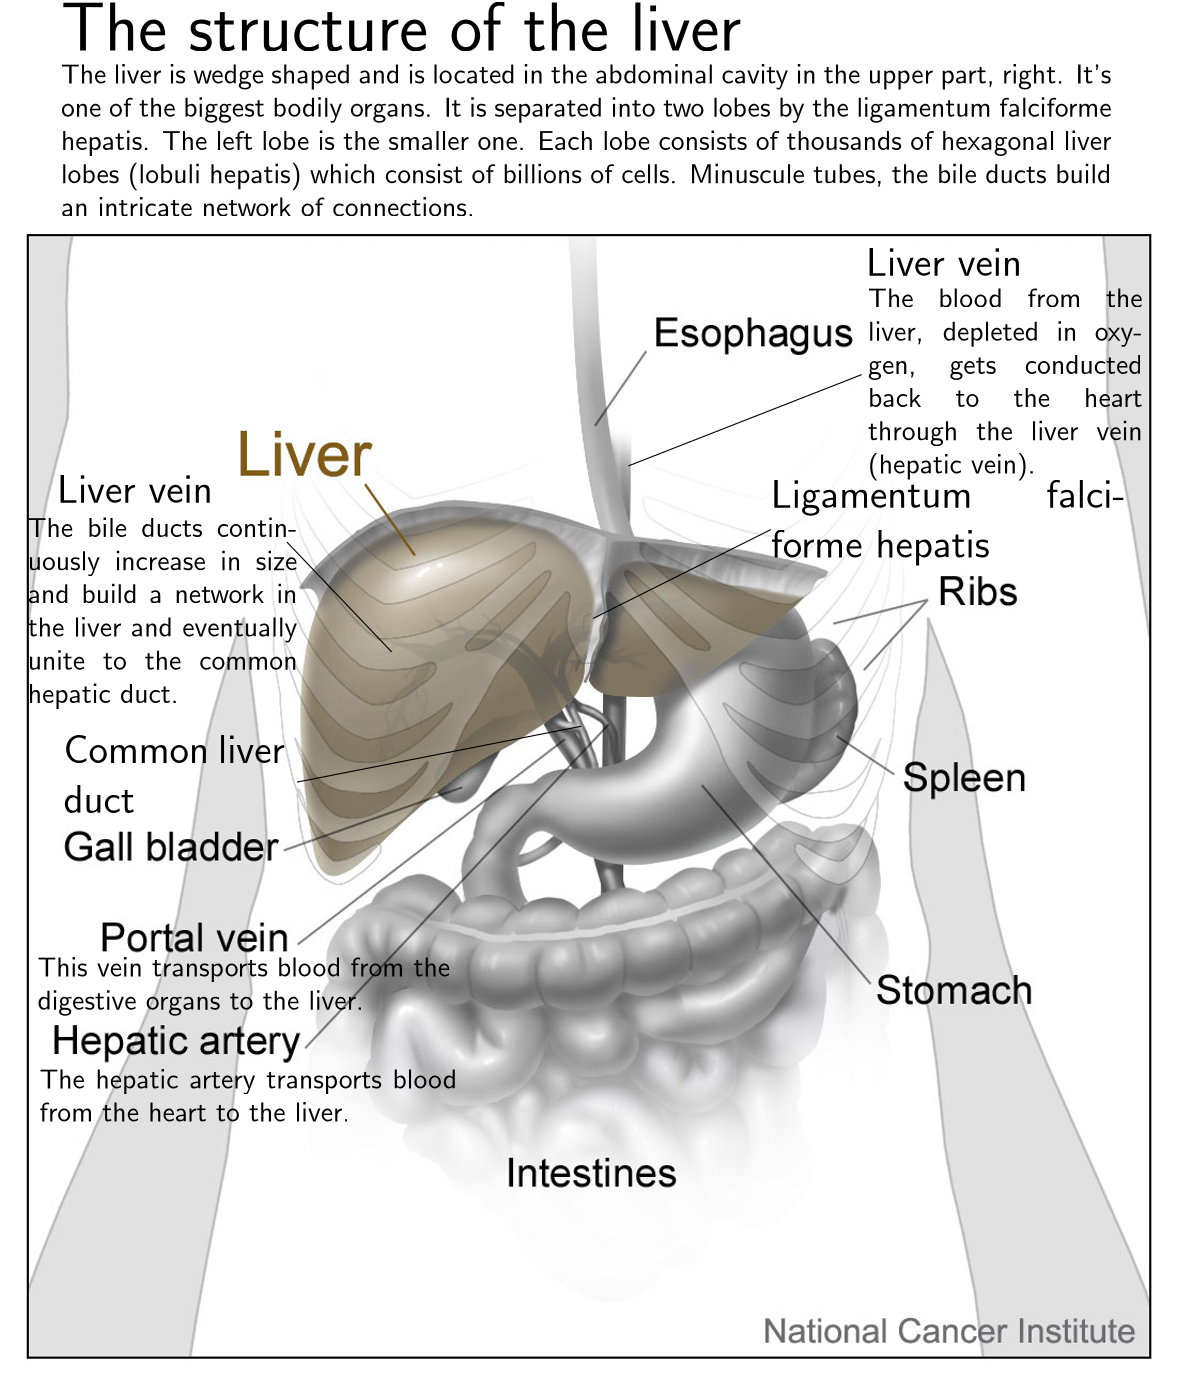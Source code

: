 <?xml version="1.0"?>
<!DOCTYPE ipe SYSTEM "ipe.dtd">
<ipe version="70218" creator="Ipe 7.2.24">
<info created="D:20231010093147" modified="D:20231014130612"/>
<preamble>\renewcommand\familydefault{\sfdefault}</preamble>
<bitmap id="1" width="1103" height="1103" BitsPerComponent="8" ColorSpace="DeviceRGB" Filter="DCTDecode" length="103177" encoding="base64">
/9j/4AAQSkZJRgABAgAAZABkAAD/7AARRHVja3kAAQAEAAAAPAAA/+4ADkFkb2JlAGTAAAAA
Af/bAIQABgQEBAUEBgUFBgkGBQYJCwgGBggLDAoKCwoKDBAMDAwMDAwQDA4PEA8ODBMTFBQT
ExwbGxscHx8fHx8fHx8fHwEHBwcNDA0YEBAYGhURFRofHx8fHx8fHx8fHx8fHx8fHx8fHx8f
Hx8fHx8fHx8fHx8fHx8fHx8fHx8fHx8fHx8f/8AAEQgETwRPAwERAAIRAQMRAf/EANIAAQAB
BQEBAAAAAAAAAAAAAAAEAgMFBgcBCAEBAQEBAQEBAAAAAAAAAAAAAAECAwQFBhAAAQMDAQMF
BwoPCgsDCQkBAQACAxEEBSExEgZBUWETB3GBkSIyFAihsdFCUmIjMxV2wXLD4zSVpcVmhhdH
ZyhI4YKSskNTJHS1OPCiwnOz07R1FjY3YzVXk0RUhKQlVVYY8dKDo5TURWUnJhEBAAMAAQMB
AwkIAwEAAAAAAAERAgMxEgQhQVEFYXGBoTKCEzMUscHRIkJSIzSRchXw/9oADAMBAAIRAxEA
PwD6pQEBAQEBAQEBAQEBAQEBAQEBAQEBAQEBAQEBAQEBAQEBAQEBAQEBAQEBAQEBAQEBAQEB
AQEBAQEBAQEBAQEBAQEBAQEBAQEBAQEBAQEBAQEBAQEBAQEBAQEBAQEBAQEBAQEBAQEBAQEB
AQEBAQEBAQEBAQEBAQEBAQEBAQEBAQEBAQEBAQEBAQEBAQEBAQEBAQEBAQEBAQEBAQEBAQEB
AQEBAQEBAQEBAQEBAQEBAQEBAQEBAQEBAQEBAQEBAQEBAQEBAQEBAQEBAQEBAQEBAQEBAQEB
AQEBAQEBAQEBAQEBAQEBAQEBAQEBAQEBAQEBAQEBAQEBAQEBAQEBAQEBAQEBAQEBAQEBAQEB
AQEBAQEBAQEBAQEBAQEBAQEBAQEBAQEBAQEBAQEBAQEBAQEBAQEBAQEBAQEBAQEBAQEBAQEB
AQEBAQEBAQEBAQEBAQEBAQEBAQEBAQEBAQEBAQEBAQEBAQEBAQEBAQEBAQEBAQEBAQEBAQEB
AQEBAQEBAQEBAQEBAQEBAQEBAQEBAQEBAQEBAQEBAQEBAQEBAQEBAQEBB84cL8L5vjPN8b3t
7xvxRjxj+KMpjrS0x2Ukht2W8MjXRtbG5sm7u9ZQAUFANEGw/kbuv/ETjX7cn/VIH5G7r/xE
41+3J/1SB+Ru6/8AETjX7cn/AFSB+Ru6/wDETjX7cn/VIKsR2MXV7fXUL+0TjYQ24aAW5k1L
j0mIhBl/yBfpH45+3X1lA/IF+kfjn7dfWUD8gX6R+Oft19ZQPyBfpH45+3X1lA/IF+kfjn7d
fWUD8gX6R+Oft19ZQPyBfpH45+3X1lA/IF+kfjn7dfWUD8gX6R+Oft19ZQPyBfpH45+3X1lA
/IF+kfjn7dfWUD8gX6R+Oft19ZQPyBfpH45+3X1lA/IF+kfjn7dfWUD8gX6R+Oft19ZQPyBf
pH45+3X1lA/IF+kfjn7dfWUD8gX6R+Oft19ZQPyBfpH45+3X1lA/IF+kfjn7dfWUD8gX6R+O
ft19ZQPyBfpH45+3X1lA/IF+kfjn7dfWUD8gX6R+Oft19ZQPyBfpH45+3X1lA/IF+kfjn7df
WUD8gX6R+Oft19ZQPyBfpH45+3X1lA/IF+kfjn7dfWUD8gX6R+Oft19ZQPyBfpH45+3X1lA/
IF+kfjn7dfWUD8gX6R+Oft19ZQPyBfpH45+3X1lA/IF+kfjn7dfWUD8gX6R+Oft19ZQPyBfp
H45+3X1lA/IF+kfjn7dfWUD8gX6R+Oft19ZQPyBfpH45+3X1lA/IF+kfjn7dfWUD8gX6R+Of
t19ZQPyBfpH45+3X1lA/IF+kfjn7dfWUD8gX6R+Oft19ZQPyBfpH45+3X1lA/IF+kfjn7dfW
UD8gX6R+Oft19ZQPyBfpH45+3X1lA/IF+kfjn7dfWUD8gX6R+Oft19ZQPyBfpH45+3X1lA/I
F+kfjn7dfWUD8gX6R+Oft19ZQPyBfpH45+3X1lA/IF+kfjn7dfWUD8gX6R+Oft19ZQWLjsJf
G8Ado3HFCK65r6ygtjsNk/8AEbjf7cn/AFKB+Q2T/wARuN/tyf8AUoKoewx75Qw9o3HFDX/+
Z+soJP5Av0j8c/br6ygfkC/SPxz9uvrKB+QL9I/HP26+soH5Av0j8c/br6ygfkC/SPxz9uvr
KB+QL9I/HP26+soH5Av0j8c/br6ygfkC/SPxz9uvrKB+QL9I/HP26+soH5Av0j8c/br6ygfk
C/SPxz9uvrKB+QL9I/HP26+soH5Av0j8c/br6ygfkC/SPxz9uvrKB+QL9I/HP26+soH5Av0j
8c/br6ygfkC/SPxz9uvrKB+QL9I/HP26+soH5Av0j8c/br6ygfkC/SPxz9uvrKB+QL9I/HP2
6+soH5Av0j8c/br6ygfkC/SPxz9uvrKB+QL9I/HP26+soH5Av0j8c/br6ygfkC/SPxz9uvrK
B+QL9I/HP26+soH5Av0j8c/br6ygfkC/SPxz9uvrKB+QL9I/HP26+soH5Av0j8c/br6ygfkC
/SPxz9uvrKB+QL9I/HP26+soH5Av0j8c/br6ygfkC/SPxz9uvrKB+QL9I/HP26+soH5Av0j8
c/br6ygfkC/SPxz9uvrKB+QL9I/HP26+soH5Av0j8c/br6ygfkC/SPxz9uvrKB+QL9I/HP26
+soH5Av0j8c/br6ygfkC/SPxz9uvrKB+QL9I/HP26+soH5Av0j8c/br6ygfkC/SPxz9uvrKB
+QL9I/HP26+soH5Av0j8c/br6ygfkC/SPxz9uvrKB+QL9I/HP26+soH5Av0j8c/br6ygfkC/
SPxz9uvrKB+QL9I/HP26+soH5Av0j8c/br6ygfkC/SPxz9uvrKB+QL9I/HP26+soH5Av0j8c
/br6ygtXfYNJFayyRdo3G5kYxzmB2a0qBXX4EIMLZ9kV5Paxyu7RONQ57akDMup/okF78jd1
/wCInGv25P8AqkD8jd1/4ica/bk/6pA/I3df+InGv25P+qQPyN3X/iJxr9uT/qkFrs6sMxw9
27z8Nv4mzecxcnC7sj1WZvn3e7cOyDId5rSGMFGM0O7XU66oO5oCAgICAg4j2N/ZXaJ89cz6
8SDoyAgICCVwgwmzuLg7Z53EHobogzyAgICAgICAgICAgICAgICAgICAgICAgICAgICAgICA
gICAgICAgICAgICAgICAgICAgICAgICAgIImQ06s936CCKHIBcgrtHf0lvf9ZBkkBAQEBAQE
BAQEBAQEBAQEBAQEBAQEBAQEBAQEBAQEBAQEBAQEBAQEBAQEBAQEBAQEBAQEBAQEBAQEFu5G
9byt52OHqINPw5rYRj3NW+AoJiAgICDQ8N/edd8yj/awQdkQEBAQEBBxHsb+yu0T565n14kH
RkBAQUTO3YXu5mk+ogy3C8XV4O253gvP74koMqgICAgICAgICAgICAgICAgICAgICAgICAgI
CAgICAgICAgICAgICAgICAgICAgICAgICAgICAgICCLkviGn3w9YoMeHIBcguWTv6XH3/WKD
LICAgICAgICAgICAgICAgICAgICAgICAgICAgICAgICAgICAgICAgICAgICAgICAgICAgICA
gICAgIBAIIOwoNLxlGxzRj2k0jf8ZBMQEBAQaHhv7zrvmUf7WCDsiAgICAgIOI9jf2V2ifPX
M+vEg6MgICCPkXbthOfeFBsuJi6nGWsZ9rE31kEtAQEBAQEBAQEBAQEBAQEBAQEBAQEBAQEB
AQEBAQEBAQEBAQEBAQEBAQEBAQEBAQEBAQEBAQEBAQEEXJD+ik8xB9WiDFh2iAXIK7J39Ni7
p9YoM2gICAgICAgICAgICAgICAgICAgICAgICAgICAgICAgICAgICAgICAgICAgICAgICAgI
CAgICAgICAgINNtWGO9v4z7Wd3q6oJSAgICDQ8N/edd8yj/awQdkQEBAQEBBxHsb+yu0T565
n14kHRkBAQQ8uT8ny05QK+FBuFrpbQ/SN9ZBcQEBAQEBAQEBAQEBAQEBAQEBAQEBAQEBAQEB
AQEBAQEBAQEBAQEBAQEBAQEBAQEBAQEBAQEBAQEBBGyP2HJ3v4wQYYOQeOcgrsnf06L6ZBsC
AgICAgICAgICAgICAgICAgICAgICAgICAgICAgICAgICAgICAgICAgICAgICAgICAgICAgIC
AgICAg1B4Lc7kWc7mv8ACEF9AQEBBoeG/vOu+ZR/tYIOyICAgICAg4j2N/ZXaJ89cz68SDoy
AgIIWY+wX91vroNyg+Jj+lHrIK0BAQEBAQEBAQEBAQEBAQEBAQEBAQEBAQEBAQEBAQEBAQEB
AQEBAQEBAQEBAQEBAQEBAQEBAQEBAQR8gP6HL3K+AoMCHIPHOQe2bv6dD9OPXQbMgICAgICA
gICAgICAgICAgICAgICAgICAgICAgICAgICAgICAgICAgICAgICAgICAgICAgICAgICAgINV
v2hvEV1T20UZPdQVICAgINDw39513zKP9rBB2RAQEBAQEHEexv7K7RPnrmfXiQdGQEBBCy32
IB/2jP4yDdI/Ib3Ag9QEBAQEBAQEBAQEBAQEBAQEBAQEBAQEBAQEBAQEBAQEBAQEBAQEBAQE
BAQEBAQEBAQEBAQEBAQEBBZvRW0m+kcfAKoNbBQeOKBaO/p0H+cZ/GCDa0BAQEBAQEBAQEBA
QEBAQEBAQEBAQEBAQEBAQEBAQEBAQEBAQEBAQEBAQEBAQEBAQEBAQEBAQEBAQEBBq2R/5iuP
8zH9FB6gICAg0PDf3nXfMo/2sEHZEBAQEBAQcR7G/srtE+euZ9eJB0ZAQEETJfFwjlM0dP4S
Dc0BAQEBAQEBAQEBAQEBAQEBAQEBAQEBAQEBAQEBAQEBAQEBAQEBAQEBAQEBAQEBAQEBAQEB
AQEBAQEFq7+xJv8ANu9YoNWDkHjnIPLd9LqE8z2+ug3BAQEBAQEBAQEBAQEBAQEBAQEBAQEB
AQEBAQEBAQEBAQEBAQEBAQEBAQEBAQEBAQEBAQEBAQEBAQEBAQarlP8AmWTpgZXwoKkBAQEG
h4b+8675lH+1gg7IgICAgICDiPY39ldonz1zPrxIOjICAgh5HyrX/Px+ug3RAQEBAQEBAQEB
AQEBAQEBAQEBAQEBAQEBAQEBAQEBAQEBAQEBAQEBAQEBAQEBAQEBAQEBAQEBAQEBBbuBW3lH
Oxw9RBqIcgpc5BQx9JmHmcD6qDd0BAQEBAQEBAQEBAQEBAQEBAQEBAQEBAQEBAQEBAQEBAQE
BAQEBAQEBAQEBAQEBAQEBAQEBAQEBAQEBBquU/5lk/zDfXQVICAgINDw39513zKP9rBB2RAQ
EBAQEHEexv7K7RPnrmfXiQdGQEBBEyPkQO5Wzx0/hINzQEBAQEBAQEBAQEBAQEBAQEBAQEBA
QEBAQEBAQEBAQEBAQEBAQEBAQEBAQEBAQEBAQEBAQEBAQEBAQHAEEHYdEGkB2iClzkFpzyDU
IN+BqAedAQEBAQEETK5bFYiwlyGVvIMfYQbvXXd1KyGFm+4MbvSSFrW7znBoqdpQYD8rHZZ/
85YP7ZWf+sQPysdln/zlg/tlZ/6xBsVhkLDI2cV9j7mK8srhu/BdW72yxSNPtmPYS1w6QUEh
AQEBAQEBBjr7iPh7H5G0xt/lLS0yN+aWNlPPFFPOa7tIo3uD366eKEGRQEBAQEBAQEBAQEBA
QEBAQEBAQEBAQEBAQEBAQEBAQEBAQEBAQEBAQEGq5XTiV1fbQNp3igqQEBAQaHhv7zrvmUf7
WCDsiAgICAgIOI9jf2V2ifPXM+vEg6MgICCJkyBDETsE0ZJ6N5BuYNRVAQEBAQEBAQEBAQEB
AQEBAQEBAQEBAQEBAQEBAQEBAQEBAQEBAQEBAQEBAQEBAQEBAQEBAQEBAQEBAQaGTRxHMUFD
3oLLnoOg2zt63idzsafCEFxAQEBAQcq9KP8A6E8Tf+o/2hboOf8AYx6OvZVxR2Y4HPZjGzTZ
K+ikfcytup4w4tmewUaxwaPFaEG6/wD0ndiX/wAIuP8A9Zc//fQdN4fwWI4ZwFph8a3zfF42
Lq4GyPLtyNtT4z3knTnKDSr30jexSzvzYzcU27p2u3S6GK4niqNPjoonxU6d5BvWFzmHzmOi
yeHvYb/HzisVzbvEjHU0Iq3lHKORBB4r434S4Ssm3vEmVt8ZbvJERmd4zyNSI421e8j3oKDB
cKdt/ZVxXftx+C4iguL6Q7sVtKya2kkdzRtuWRF5+lqg2vN5vE4PFz5XL3TLPHWoDri6lqGM
DnBoJp75wCDVs9219lmBx9jkMpxFbxW2Sj66xMbZZ3yxVLRIIoWSSbhIIDi2iDNcJcc8I8X2
T73hrKwZOCMhsvUuIfGSKgSRuDXsrybzQg4p25kD0g+yonQCdtT/AOstQdFv/SE7GbDLOxVz
xRbC7a7ceY2Tywhw2gzxxvhFPp0G+WN/ZZCzhvbG4jurO4aJILmF7ZI3sOxzXtJBB6EGt8Yd
qvZ5wdKIeJM7bWFyW9YLUl0s+4djuphbJJQ8ni6oIXCnbf2VcV37MdguIre4v5Tuw2srJraS
Q0rSNtwyIvNORtUG4X+QscdZTX1/cR2llbtMk9zM4RxsYNrnOcQAEGiY70hOxrI5ZuKteKLY
3j39WzrGTwxOcTQBs8sbITXk8dBtWA4z4X4gu8hZ4XJQ31ziZBDkooSS6GRzntDX6aGsTh3k
DHcZcL5LPXvD9jkobjNY4F19YsJ6yIAhtXinO4IJWez+G4fxU+XzV3HY4223OvupTRjOse2N
tT0veAguY7L43JYuDK2NyyfHXMQngumn4N0ThvB4JppRBoV76RvYpZ35sZuKbd07XbpdDFcT
xVGnx0UT4qdO8g3rC5zD5zHRZPD3sN/j5xWK5t3iRjqaEVbyjlHIgnICAgICAgICAgICAgIC
AgICAgICAgICAgICAgICDVcx/wAyj+rj10FSAgICDQ8N/edd8yj/AGsEHZEBAQEBAQcR7G/s
rtE+euZ9eJB0ZAQEELL/AGIP84z10G6M8hvcCD1AQEBAQEBAQEBAQEBAQEBAQEBAQEBAQEBA
QEBAQEBAQEBAQEBAQEBAQEBAQEBAQEBAQEBAQEBAQEBBoVz4lzMz3L3DwEhBHe9BYc9B0TGu
3sdau54Yz/ihBIQEBAQEHKvSj/6E8Tf+o/2hboOQdlNp6Ub+z7DO4QvMbHw4Y3/JzJxb9YGd
a/e3t+NzvL3tpQbZ5l6aH/xDEfwbX/VIN47eLTi257C8zBYB0uYNpB8oMgFXvia+M3gYGjYW
B9QPa1QcT7KeJ/RWn4Tx+F4lxEVnmxA2PI3mRhfIJbinwkkd1FvmNrjq0Hc3dndDtfYT2a4L
gvH5abhziQZ/AZm4FxZsj6t0MG7vABskb5A9xjcxr3aV3RoEHKuBeFbHtm7aOMOIeLd++wPD
lx5ljMY5zmxOb1kjIWkN3TutbCXvaNrna1FQQ2nt17AOA28BZLP8NYyPCZvAwOyEM1iDE18d
uOska9gO75DS5rh4wI27QQjZzjG84v8AQ/vM1fvMmQfZMt72R218tteshLz0vDA891BY9Hbs
N4RyXAlhxVxdYszeUykZ81jvSZYreziJihYyM+LUtZvVOwEAU1QYjibhix7G+33g/J8M71lw
9xbKbG9xwcTG3fljimAqSdxpnilaOQjTTRBc9KTBS5/ta7PcHHO62OT/AKI64jNHsZNctY9z
ekNJQdQvPRt7IZeGZsJb4CCCR0JjhyVXG7ZLu0bL1xO+SHeNTyeSlNEGoehdk7u57M8jZTPL
4bDKSNtQTXcZLDFIWDo3y53dcUEe17JOy/hPibNcRdrXEeMzeXy0zri1jyDhAGxuJc4i1fJI
552NbtDWigQck7f8j2HNlxV72YSxW+fs7mt2cfHNDbhjRvRyNL2tj32SNFDHz68iDqPpD3uS
4w4t4A7NGXLrSyzxivss+La5rnbrfF5erEcjgDpvU5kHQb/0aux654cfhYsDFau6vciyUZd5
4x9NJeuJLnGutHeKeaiDmfoaY6fGZrtGxtw/rLiyubG2mkGoc+KS9Y52vOWoMp2S/wB6PtJ/
q5/0sCDc/Sj/AOhPE3/qP9oW6DVs9a8QXXogWcOCa9927CWRmjiqZHWwMZuGtA2/Bb28Pc1Q
aD2U8T+itPwnj8LxLiIrPNiBseRvMjC+QS3FPhJI7qLfMbXHVoO5u7O6Ha+wns1wXBePy03D
nEgz+AzNwLizZH1boYN3eADZI3yB7jG5jXu0rujQIOooCAgICAgICAgICAgICAgICAgICAgI
CAgICAgICDVcx/zKP6uPXQVICAgINDw39513zKP9rBB2RAQEBAQEHEexv7K7RPnrmfXiQdGQ
EBBCzGlkTzOafVQbnEaxMPO0esgqQEBAQEBAQEBAQEBAQEBAQEBAQEBAQEBAQEBAQEBAQEBA
QEBAQEBAQEBAQEBAQEBAQEBAQEBAQEBAQaBk3UyV3/npP4xQQ5HII736oOiYF+/h7R3/AGYH
g0QT0BAQEBByr0o/+hPE3/qP9oW6DAdg3ar2b4fsk4cxuV4lx9lkLaGRs9rPcMZIwmeRwDmk
1GhBQb/+Wzsj/wDm/Ff/AKqP2UFnjrtUtcF2cTcdcO2rOKMdE5tPNZwyMxdaYZJRK1k2kbx4
3i8+yiDnsVj6L/abgYc9km4nF5K4ibJftbdMx11bzFtZBK0PhD901Ae9pDtoQap6NFva4zto
4sw/BmRnynAMFpXzqXyHTb0XVO0DGl4d1rGuA8ZgJQXuy3inF9lPbNxvwlxZO3G2OcuxeYvI
z0ZBu78skRfIdGiSKam8TQObRBu3b/208EY/s6y+JxeYtMpmc3bSWFvaWU0dwWsuWmOSSQxl
4Y0RuNK6k7OgNfyHC19wx6G9zjL+J0N+6zbdXMT9HMddXzZmtcOQtY9oI50GR9Gvtj4Km7N8
dw/lsta4vMYRjoJIb2VluJIQ8uikidIWtcNxwDgDUEa6EINd414gxva32/cGYThiUZHDcJym
/wAlkotYDuyxyzBjx5TD1EcYcDQudpzoMr25f3g+yr+sM/2lqD6IQfNnoby3UPZjxRLaR9bd
x38j7eKld6RtpGWNp0uQaV2EcO9j/GjMvnO03Kx3nFsl658lrkr11o0xbrSJBSSIy1eXAitA
ABu84Yn0jsp2NxWWN4d7ObGwdJbTmfKZSwYHs0YWRQ+c+N1taucaOI0HLWgdI7eor3hviDs6
7V7a3deYzEMt7XIsj0cIz8IzU7OsbJI0E6B1OdB0e/8AST7HrXh12ajz8V0er34sdEHG8e8i
oj6kgOa4nSrqNHPRBzH0M8nNlc12i5SZgjmv7mxuZIxsa6aS9eQO4XIKOGOK8LwX6VfGjOJb
lmMtsxDuWt5cOEcIfJ1E0e+91Gta9gPjE0B0QZn0pO1bg657N7/hfD5KDLZPIvtnTssntuG2
8EM8cxkmfGXMZV7GMAJqd4INkw/HN7wN6N3DvE1riXZnzHGWXXWjJep3Y3tax0peGS6MrU+L
sQYWKx9F/tNwMOeyTcTi8lcRNkv2tumY66t5i2sglaHwh+6agPe0h20INU9Gi3tcZ20cWYfg
zIz5TgGC0r51L5Dpt6LqnaBjS8O61jXAeMwEoPqhAQEBAQEBAQEBAQEBAQEBAQEBAQEBAQEB
AQEBAQavmwBxHER7a3Ne8UBAQEBBoeG/vOu+ZR/tYIOyICAgICAg4j2N/ZXaJ89cz68SDoyA
gIIWZ+wH9Bb66DcoPiI/pR6yCtAQEBAQEBAQEBAQEBAQEBAQEBAQEBAQEBAQEBAQEBAQEBAQ
EBAQEBAQEBAQEBAQEBAQEBAQEBAQEBBoGabuZa6b/wBoXfwtfooMfK5BFe9B0PhSTfwNqeUb
4Pee5BlkBAQEEYZOwORONE7TfNiE7rf2wjJ3d7woIfFPC2C4qwV1gc9a+eYm83PObbfki3uq
kbKzx4nMeKPY06OQc/8A/pc7Cf8A5Z/9uyH/AO4QP/pc7Cf/AJZ/9uyH/wC4Qb7w7whw3w7w
3Dw1iLJsGDgbKyOxe587d2d7pJWuMzpHODnSOqHE7abEHOsl6KnYvfXr7oYma06w7zoLa5mZ
FU7aMLnbo6G0HMg6DwhwRwpwdjPkzhrGxY2zJ3pGx1L5HUpvSSPLnvdTlcSghcddmHA/HVtF
BxNi4710FfNrkF0U8ddoZLGWvoeVtadCDXeEfRz7JeFskzJ2GH84v4XB1vPeyvuOqcNQ5jHn
qw4HUO3ajkKCr0j/APolxT/V4v8AaYkGmcBdhvZvx32V8H5LPY0nJMx0bDe20joJXsBNGybh
o+nIXCo2Vog6xwT2dcGcE2LrLhnGR2EclDPKC6SaUjYZJZC57ugVoORBVnOz7hDO8Q4riLK2
HnGYwjg/F3XXTM6pwcH13I3tjf4w9u0oNiQa7wR2ecH8D2E+P4Xx/wAn2lzL188XXTz70m6G
b29O+Vw8Vo0BQajxV6NnZJxLmJcve4p9ve3Di+6dZzPgZK9xqXuY07u8eUtAryoMrF2GdlUf
CsnCreH4RhZpWTzxCSZssksXkPfcNeJyRU08flI2INa7Xu0Ow7MbThrC3vDrMrwJkGDG3z5n
vm83ihDGhrhK2brj1NXBrzV+6fG5QGqkehphweJ4BjJ54x10VqyW5uHucNWtbYyPcwOJGx0Y
A5aBBe9EfHX9zFxpxlNbutrLibJNfYsdythfPI8t5wHXO5XZUHmQdQ4/7H+z/j0xScR4wTXk
A3Ib6FzobhrASdwyMI3m6nxXVA5EGPxHo/dk+L4cyHD8GEElhlRGMk+SaYzzNhlbNG0zte2R
rWyRtdusIGmqDc8Xw/hsXgrfAWVq1mHtYBaQ2by6VnUBu51bjKXueN3Q7xNUHM8l6KnYvfXr
7oYma06w7zoLa5mZFU7aMLnbo6G0HMg6DwhwRwpwdjPkzhrGxY2zJ3pGx1L5HUpvSSPLnvdT
lcSgziAgICAgICAgICAgICAgICAgICAgICAgICAgICAg1bMkniRoOxtvp3yg9QEBAQaHhv7z
rvmUf7WCDsiAgICAgIOI9jf2V2ifPXM+vEg6MgICCHmP+75e966DcLb7Gi+kb6yC4gICAgIC
AgICAgICAgICAgICAgICAgICAgICAgICAgICAgICAgICAgICAgICAgICAgICAgICAgICAg0P
iY0zlz+8/wBG1Bh5X6IIUkmqDoPA8m/gwK13JXt9Y/RQbAgICDG8RZ22wmKlvpwXubRkELfK
lldoyNvSSgg8IYK5sbebIZI9Zm8m4TX0nuPcQt5mxjRBsCAgICAgICAgg5vCYnOYufFZe1Ze
Y66AbcWstSx4a4OANPfNBQV4jEY3D423xmMt2WmPtGdXbW0ejGMGtBXkQS0BAQEBAQQszhMP
m8dLjcxZQ5CwnFJba4Y2RjuY0cDqOQ7Qg0G39GzsRt70XkfC0LpQd7dknupIq/5mSV0VOjdQ
dHtrW2tbeO2tYmQW0LQyGGJoYxjWiga1rQAAOYILiAgICAgICAgICAgICAgICAgICAgICAgI
CAgICAgICAgICDVcx/zKP6uPXQVICAgINDw39513zKP9rBB2RAQEBAQEHEexv7K7RPnrmfXi
QdGQEBBEywrj5ugV8BQbdaGtrCedjfWCC6gICAgICAgICAgICAgICAgICAgICAgICAgICAgI
CAgICAgICAgICAgICAgICAgICAgICAgICAgICAg0Ti5u5mXn3bGO9Td+gg1+d+iCC5+pQb92
dy72MuY/czb38JoH+Sg2tAQeOc1rS5xDWtFXOOgACDTsQ13FOf8Al2YE4XGPdHh4zsllBo+5
IPINjPZCDckBAQEBAQEBAQEBAQEBAQEBAQEBAQEBAQEBAQEBAQEBAQEBAQEBAQEBAQEBAQEB
AQEBAQEBAQarmP8AmUf1ceugqQEBAQaHhv7zrvmUf7WCDsiAgICAgIOI9jf2V2ifPXM+vEg6
MgICCLlP+75/pUG22f2JB/m2/wAUILqAgICAgICAgICAgICAgICAgICAgICAgICAgIBQeV6E
HqAgICAgICAgICAgICAgICAgICAgICAgICAgICAg0njeoysR5Oob/Heg1WcoIDnalBvHZpNV
t/GT/NOA/hAoN3QEGpcV3dxl8jHwljnlhmaJcxct/kbX3Ffdy7O50FBtFpaW9naxWtswRW8D
RHFGNga0UAQXUBAQEBAQEBAQEBAQEBAQEBAQEBAQEBAQCaIPAecUQeoCAgICAgICAgICAgIC
AgICAgICAgICAgICAgINVzH/ADKP6uPXQVICAgINDw39513zKP8AawQdkQEBAQEBBxHsb+yu
0T565n14kHRkBAQRsn9gT/SFBs+K/wC7bX/NM9ZBKQEBAQEBAQEBAQEBAQEBAQEBAQEBAQEB
AQEBA5e4gFAQEBAQEBAQEBAQEBAQEBAQEBAQEBAQEBAQEBAQEGn8eRgTWcnK5r2/wSD/AJSD
Tbg6IMa93jFBt/ZpN/70uoq+VBvfwXgf5SDoqDEcUZ+PCYt1wGdddyuENjbDypZ36MaAPCUF
rhLASYmwfJdv67LXzvOMlcbS6V3tQfcsrQIM4gICAgICAgICAgICAgICAgICAgICAgICAgHa
EAoCAgICAgICAgICAgICAgICAgICAgICAgICAgICDVcx/wAyj+rj10FSAgICDQ8N/edd8yj/
AGsEHZEBAQEBAQcR7G/srtE+euZ9eJB0ZAQEEbJCthOPeFBsuHdvYq0dzxN9ZBMQEBAQEBAQ
EBAQEBAQEBAQEBAQEBAQEBAQEBACAgDYgICAgICAgICAgICAgICAgICAgICAgICAgICAgINV
49jJhs5eRrntJ+mAP+Sg0afYUGMkNHFBsfZ7PucRxsr8bHIzwDe/yUHUZZYoYnyyuDIo2lz3
uNA1rRUknoQajw9FLxHmXcUXbCLC33ocFbvFPFrR9wR7p9KDo7xQbggICAgICAgICAgICAgI
CAgICAgICAgICAgICAgICAgICAgICAgICAgICAgICAgICAgICAgICAgINWzH/Mo/q49dB6gI
CAg0PDf3nXfMo/2sEHZEBAQEBAQcR7G/srtE+euZ9eJB0ZAQEEbJ/YE/0hQbPihTG2o/7Jnr
IJSAgICAgICAgICAgICAgICAgICAgICAgICAgICAgICAgICAgICAgICAgICAgICAgICAgICA
gICAgICDXeOmk4iIj2s7Sf4Dwg5/MNEGMn8soMnwfN1XEtg7nl3P4YLf8pBuXEc0vEOYbwtZ
vLbKLdmztww0pHtZbg+6k5ejvoNthhighZDCwRxRtDI2NFA1rRQADoCCtAQEBAQEBAQEBAQE
BAQEBAQEBAQEBAQEBAQEBA5UBAQEBAQEBAQEBAQEBAQEBAQEBAQEBAQEBAQEGr5v/mKH+rn1
0BAQEBBoeG/vOu+ZR/tYIOyICAgICAg4j2N/ZXaJ89cz68SDoyAgIIuVIGPnrytog22z0tIP
8231gguoCAgICAgICAgICAgICAgICAgICAgICAgICAgDYgIBQEBAQEBAQEBAQEBAQEBAQEBA
QEBAQEBAQEBAQEGH4uYHYC4JFSwxlvd32j1ig5vLsQYy52oMbeZuTEzWs1q3rMg+eNtlF7qQ
OBBPQ3lQdt4X4fbhcYIXv6+9ncZ7+6OrpZ36udXm5AgzCAgICAgICAgICAgICAgICAgICAgI
CAgICAgICAgICAgICAgICAgICAgICAgICAgICAgICAgICAgINXzf/MUP9XProCAgICDQ8N/e
dd8yj/awQdkQEBAQEBBxHsb+yu0T565n14kHRkBAQQsx9gPbyuLWgdJKDcrcFsEbTtDWg94I
K0BAQEBAQEBAQEBAQEBAQEBAQEBAQEBAQEBAQEBAQAgICAgICAgICAgICAgICAgICAgICAgI
CAgICAggZ6JsuFvWu2CJz++wbw9ZBy6QaIMXkJYoIZJpXBkUYLnuPIBqUGtYWGXIXrs7dNLQ
8FmOiPtIfd/TPQfSdlP19nBP/Oxsf/CaCgvICAgICAgICAgICAgICAgICAgICAgICAgICAOd
AQEAICAgICAgICAgICAgICAgICAgICAgICAgICAgINa4i8XNWLvdxvafDVBQgICAg0PDf3nX
fMo/2sEHZEBAQEBAQcR7G/srtE+euZ9eJB0ZAQEEd0fnOVsbWlRv9a+nMzVBuCAgICAgICAg
ICAgICAgICAgICAgICAgICAgICByoCAgFAQEBAQEBAQEBAQEBAQEBAQEBAQEBAQEBAQEBBbu
oRPbSwHZKxzD++FEHJX6hBrvEWJmyRt4DKGWIfv3ceu9IG6taDzV2oLha1oa1oo0aADQAIOx
8JXPX8OY99a7sQj/APJks/yUGY3kAFB6gICAgICAgICAgICAgICAgICAgICAgIHQgICAgDYg
ICAgICAgICAgICAgICAgICAgICAgICAgICAg1/iyIsFpfAVEEm6/6V+iCPt1QEBAQaHhv7zr
vmUf7WCDsiAgICAgIOI9jf2V2ifPXM+vEg6MgICCrh6PrszdXFPFt2CJp5Ku1KDZkBAQEBAQ
EBAQEBAQEBAQEBAQEBB86ycU8TjteFgMveix+Xmwea+cS9V1XnYb1fV727u7um7SlF8Gebf6
irmu73/K+jGM/h3UdH0UvvPnCAg4Pb3/AB4e1swOuMocR8rvb1RfcebdR1xoN2u5ubveovjx
PL+P/V293y090xj8P2XTvC+w8IgICAgICDzYegoPUBAQEBAQEBAQEBAQEBAQEBAQEBAQEBAQ
EBAQcov4BBeXEA1EUj4/4LiEGLuWoIEgQdH4AvQcGIidYZXtA6DR3+Ug2sTDnQVskBIQXUBA
QEBAQEBAQEBAQEBAQEBAQEBAQEAlAAogICDw83Og9QEBAQEBAQEBAQEBAQEBAQEBAQEBAQEB
AQEBAQRcnaNu8fPbn+UYQO7tHqoNXxsxktGb3xjPEeDtq3RBKQEBBoeG/vOu+ZR/tYIOyICA
gICAg4j2N/ZXaJ89cz68SDoyAg8e8MY5x2NBJ7yCfwlAWYvr3Cj7mR0p7hNB6iDNICAgICAg
ICAgICAgICAgICAgICD5hl/61j5xN/20L87r/Z+/+99SPyvuvp5fonyxAQc6j7Y7N/Gp4X+T
JBIL11j511rabzXlm/u7uyo514Y86PxOyvbT0fp57O60ztA7T28G31rbz4uS7hu4jJHcNkDG
7zXUezVrtWgtPfWvJ8uOKYuOqcXD39JbRw7m7XO4Oyy9qC2G8iEgYdS12xzCedrgQvRx7jeY
1Htct57ZpkV0Zc3su2iyyHFzOHbDFyXHWXRtmXjZW7pY1xD5g3d8kNaXbdi8GfOjXJ2RHtei
fHmM90y37J5TH4uwmv8AITstrSAb0szzQAbO6SToANSvbvcZi56OERMzUOVZT0i8TDcujxuI
lvYG6ddNMLevSGhkpp3aHoXzd/FMxP8ALF/U9efDmesq8N6RGFublsWVxcuPhcQBPHILkNqd
r27kTqD3oJ6E4/imZn+aK+tNeHMdJt1WyvbO/tIruzmZcWs7Q+KaMhzXNPKCF9POomLh5Ziu
rT+0DtOtuDbmzt5rB9467Y94cyQRhoYQOVrq1qvL5PlxxTFxduvFwztg+JO3rD4uaC3sce7I
zOiZJdfDCJkTpGB3V7wZJvubWjtBQ9Naceb4jnE1EXLpx+LOvWZpsPZ32kW3Gcd31dhJZTWe
4ZgXiWOkld3deAw18U6bq7eL5UcsT6VTnzcPY3JetxEBAQEBAQEBAQEBAQEBAQEBAQEBAQEB
BzXiWEQ5y8YOV+//AOUAf/lIMFcjQoMdLyoNj4KvupdPCT5Ra4eqCg3gXnig1QSbS535WCu0
oMogICAgICAgICAgICAgICAgICAgICAg8GuvgQeoCAg82nuIPUBAQEBAQEBAQEBAQEBAQEBA
QEBAQEBAQEBAQEBBqM0PmmburfZHPSeId3RyC8gICDQ8N/edd8yj/awQdkQEBAQEBBxHsb+y
u0T565n14kHRkBBEyryLNzG6vlIjaOlxog22zt229pDA0UEbGt8AQXkBAQEBAQEBAQEBAQEB
AQEBAQEBB8wy/wDWsfOJv+2hfndf7P3/AN76kflfdfTy/RPliAg+abX/AK5H/fsn+0OXwM/7
X3n0p/J+h1btt4b+V+C5bqJm9d4l3nUZAq7qvJmHQNzxz9Kvpefxd/Hftj1eXxt9uvnYH0eu
IRPib7Ayu+Es5PObYE6mKXR4A5mvFf3y4fDOW8zn3Onl4qbb12icRfIHB+SyDH7lz1fU2hBo
7rpfEYR0trvd5e3yeXs4508/Fju1EOV+j1w51+UvuIJmVZZs82tXHZ1sorIQedrNP3y+Z8L4
rmdz8z1+Xv0jKL29cS3d7xNHw9EXC1xzWOfENj7iZoeHdNI3tA7p51n4lyzrfZHs/aviYiM9
zpfBHZXw5gMVEy8s4L/KSNDru5nY2UB5GrIt8HdaNmm3lX0fH8THHnpcvLy8+tT8iL2jdl/D
2WwN1c2FlFZ5a1idLby27BGJOrBd1b2to128BQHaDTk0OfK8TO8zMRWmuHnnM/I070e+J7gX
l5w5O8utnxm7sw4+Q9rg2Rrfpw7e7x515PhnNNzifndvLx/Ut+kb/wB64X/MTfx2qfFeufpX
w+ksl2UdlXDd/wAMw5rOW3ntzflzoY3ue1kcTXFo0aW1c6lankpTlr08Pw8Tju1FzLHPz6jV
R7HS+GuEcFw1BcW+Htzbw3MvXSNLnPNd0NADnku3RTQE8pX0OLhzxxWYebfJOurMrqwICAgI
CAgICAgICAgICAgICAgICAgICDQuNoWx5nfG2WJj3d0Et9ZqDWLgaFBjZRtQSMNcdTetPuhQ
+ug3Pz2kbTVBkMNd797C2u1yDa0BAQEBAQEBAQEBAQEBAQEBAQEBAQebdOTlQeoCAgE0CABQ
ICAgICAgICAgICAgICAgICAgICAgICAgICAgICAg1zimPq7uwu/fGF/ccKhBaQEBBoeG/vOu
+ZR/tYIOyICAgICAg4j2N/ZXaJ89cz68SDoyAgsNi85zVjb0q1jjNJ3G7PVQbegICAgICAgI
CAgICAgICAgICAgICD5hl/61j5xN/wBtC/O6/wBn7/731I/K+6+nl+ifLEBB802v/XI/79k/
2hy+Bn/a+8+lP5P0PpKeGGeCSGZgkhlaWSRuFQ5rhQgjpC+9MW+a+buFpZuBe1cWNw5zbZlw
6xnc47u9bz06p7ujVkneXwOH/Dz17On/AD0fS5P8nHbY/SH4h37rHcPwu8WFpvLoAgjffVkQ
I52t3j++Xo+KcvTH0ufh466dL7NuHf8Ah/g3HWL2bl09nnF2CKHrpvGId0sFGd5fQ8Xi7OOI
ebm33amXz52hQ3Nx2k5aAuDJpb3cjc4gABxAjJI2aUXw/KiZ5pj22+hwzEccNpHZP2uH/wDk
f/bZV6f0fkf3fXLl+Pxe76nv5Ju13/4j/wC2yp+j8j+765Px+L3fUy/Zt2T8X8PcYWeVvxbi
zhbK2Xq5d5x34nNbQbo9sQuvieFvj33TVMc3kZ1moQvSN/71wv8AmJv47Vj4r1z9LXh9JdZ4
FjZHwVgAxoaDjrVxA53QtcT3yV9Px/y8/wDWP2PJy/an52dXZzEBAQEBAQEBAQEBAQEBAQEB
AQeVrsQeoCAgICDUOPYhv2UwGpEjHO7m6Wj1Sg02VtQgx04oSgsRPLJWuHIQg2J938E3VBlO
GLjrMtbN53fQKDoWo6UAOB7vMg9QEBAQEBAQEBAQEBAQEBAQEBB4eYd8oPQKICAgIPNp6B66
D1B4ebnQe0HcQBWtCgICAgICAgICAgICAgICAgICAgICAgICAgICDE8UW/XYaYjy4aStPS01
QYqCQSQseDXeaD4QgrQEGh4b+8675lH+1gg7IgICAgICDiPY39ldonz1zPrxIOjICCvhuPrs
te3JFWxNbCw9O0oNlQEBAQEBAQEBAQEBAQEBAQEBAQEBB8tZO9trHtenvbp/V2trnTNPJQu3
Y47vecaNBJoByBfnOTUR5Fz0jX731cxfFUe53D8s/Zr/APGP/Zrr/VL6/wCv4f7vqn+Dw/pt
+4/LP2a//GP/AGa6/wBUn6/h/u+qf4H6bfuZzhzjDh3iSOeTC3fnbLYtbMerlj3S8Et+Nayu
zkXfi588nrmbc98es9XArX/rkf8Afsn+0OXxc/7X3nvn8n6H0tyr775rhnpDcOdVe4/iGFtG
3A80unAUHWMq+Ik8pczeH71fG+KcXrG4+Z7vD31y1bhCG/477SLW5yQ67VlzfmlW9Vasa0Bw
5nlrWHurz8F8/NEz8/8Aw68lcfHUPpwbF+hfMfPvb1wvdWXEbOIYWuNnkWsZJKNjLiJu7ukj
ZvMYCOfXmXw/iXDMb749v7X0PF3Ex2ugcDdr3DmZxsDMrexY/LxsDbtlw5sUb3NoOsje7dZR
23d2juan3+P5uN59ZrTz8vj6zPp0OP8AtZ4fw+HnixN/DfZidhZattntlbEXAjrXvbvNG5tD
dp05NVPJ83GM+k3o4uCdT6x6Nb7DLzjPL393kMlk7u5w9szqmtuJHSNkuHUNAX73kN1NDyhc
Ph2uTczOpntdPKjMekR6sf6Rv/euF/zE38dq5/Feufpb8PpLrfA//JXD/wDu20/0DF9Px/y8
/wDWP2PJy/an52aNRqNnKF2c3oIIqEBAQEBAQEBAQEBAQEBAQeFzRy68yDyrzsFB07UHoYNp
1POUHqAgICAgIMBxrA6TDh4HxMrXuPQQW+u4INAlHioMbdDUoITjqgmyXDuoZryBBnOCpi/P
2ba8rvUY4oOqIBAO0IKd1w8k94oHWU8oFvqhBUCDqNUBAQEBAQEBAQEBAQEBAQeE8gQegUQE
BAQeONNm07EHoFBRAQecvcQeoB2IAQEBAQEBAQEBAQEBAQEBAQEBAQEBAQEBAQEFE8TZYJIn
bHtLT3xRBp2KLhbGFxq+B7oz+9KCYgINDw39513zKP8AawQdkQEBAQEBBxHsb+yu0T565n14
kHRkFMjwyNzzsaCT3kGR4TgLMS2Zwo+5e6V3cJ09RBmUBAQEBAQEBAQEBAQEBAQEBAQEBAQc
6y/YXwllMpd5K4u79s97NJcStjkhDA6RxcQ0GFxpU6arwcnw7GtTqZn1/wDvc9OfK1EV6In/
ANPHBX/puS/8rB/qFj/y+P36+r+DX6zXyH/08cFf+m5L/wArB/qE/wDL4/fr6v4H6zXyNr4K
4Bw/B8N1FjJriZt45j5DcuY4gsBA3dxkful6vH8bPFExm/Vx5OWd9WMZ2Q8NM4rPEwub3z83
br3qi+Lqesc8vI3eq3t2p9131zjwsfid9zd21+o129vsbwNpXscGJ4p4ZxvEuGmxOR3228xY
7rIi0SMcxwcHMLmvAOlNmyq5c3FHJntlvG5zNwxPBXZrw/whPdXGNfcTz3TWxukuXRuLWNJO
6zcZHQONK9wLl4/iZ4rq/Vrk5p31bW3QlvfC9Tkj5HG2GSspbG/gZc2k7d2WGQVaR9AjkI1C
zrMaip6LEzE3Dl2W9HfAXE5kxmSnsY3EkwyMbcNFTsaaxOoOklfO38LxM+kzD1Z8zUdYU4n0
ecFBch2Tyc97G0giGNgt2uHM470jqdwjupj4XiJ9ZmTXma9kOp43G2GMsorGwgZbWkDd2KGM
UaB9EnaSdSvo5zGYqOjyzMzNy1zjXs1wXF9xaz5Ke6hfaMcyMWz42gh5BO9vxycy8/keLnlq
79HTi5px0bFisdDjMZZ42BznQWUEdvE6QgvLImBjS4gNFaN10XoxiM5iI9jnqbm0paRSQRq3
vhB6CCKhB6gICAgICAgICAg8L2jStTzBB5V52CnSUDcr5RJ6NgQVAAbBRAQEBAQEBAQEGP4h
gE+FvGc0Zf8A+T8f/JQc0eKtQY+8jIFUGMftQJZfgGjm0QZ/gB+9xPZD/OepE4oOvoCAgIKT
G3aBQ840QKPGw17qBv08oEesgqBB2aoCAgICAgICAgICDytdB3yg9AogICAgE0FUHjQT4x7w
6EHqAg8bz86D1AQeBB6gICAgICAgICAgICAgICAgICAgICAgICAgINRljMGcvodA2QtmaPph
qgvICDQ8N/edd8yj/awQdkQEBAQEBBxHsb+yu0T565n14kHRkETKvLbNzG+XKRGwdLjRBttn
A23tIYG6CNjW+AILyAgICAgICAgICAgICAgICAgICAgICAgICAg8bsQGmpI5kHqCl+gDvc7e
5yoKggIKXtqKjyhqCgMfvCuw7COYoKkGu8d5XiDE4J2Uw0Edy6zkZNfW7wS59q3WXqyNjqcp
B0ryrh5G9ZzefWv2OnHmJmpZTC5iwzWKtspYSdZaXTA+N3KOQtdStHNOhHOumNxqI1HSWdZm
JqU5bZUuZU1bo7nQeNk13XaO9Q9xBWgICAgIBIAqTQIKOtb7WrvpRVArKeQN7upQe9XXynF3
RsHqIKgABoKICAgICAgICAgICAg8exr2OY8Va4Frhzg6FBymWJ8Uj4nij43Frh0g0KCJdx1i
qgwko1KCLcvowd1Bn+zd4dxbZDolP/5L0HaEBAQEBAQEHhY060oecaIPKPGw17qBvEbW98ao
PQ5p2FB6gICAgIBIG1B5qegIPUBAQEBBT5Tvejb0lBUgIPHakDwoPUBB401QBtKD1AQEBAQE
BAQEBAQEBAQEBAQEBAQEBAQEBAQaxn2CLO2svJPE5h7rTUIPEBBoeG/vOu+ZR/tYIOyICAgI
CAg4j2N/ZXaJ89cz68SDoyCwI/OMzYW9N5rXGZ46GjT1UG3oCAgICAgICAgICAgICAgICAgI
CAgICAgICAgDYEFAPjDpqCgrQEFtp3H9Wdh1YfoILiAgtva5p6xm32zecIK2va5oc3YUHpFd
DsQc1tv/APPeLvM3eJwfxDLvWzzoyzvXbWE7GsfyV5PpXV8Ef4d1/Rr6pemf8mb/AKo+uHSl
73mEHjmNcKOFQgtlz4vK8aP3XKO6grMke6HFwAOw1QU+cRahpLyORoJQOslNN2M0PK4geygb
kzvKeG84aPolB6IYxqRvHndqgrQEBAQEBAQEHhe0aE68yD0EEVGxAQEBAQEBBzniO2EGau2i
tHP6wf8A4gDz6pQYqVlYnIMBcNo8oIF78UTzFBmuy91eMbQV2MmP/wCW5B29BSZYwaE7NDzI
KgQRUahAQEBAQEBAQeFoO0IPNymwkeqg9q8cgPc0QN/nBCAHtPKgF1DQanmQA3Wp1KD1AQEB
AQUkkndb3ygqAAFAgIPHEAVQGg7TtO1B6g8dsQByoPeVAQEBAQEBAQEBAQEBAQEBAQEBAQEB
AQEBAQEGB4ujIt7W5H8hM2p6HaIIqAg0PDf3nXfMo/2sEHZEBAQEBAQcR7G/srtE+euZ9eJB
0ZBVw8wS5q7nI+JY2Np6TqUGzICAgICAgICAgICAgICAgICAgICAgICAgICAdhQG7AgtkaOp
tBqEFbSHAEbCg9QUyM320rQ7QeYoPIpN9pDtHt0eOlBWgILTw6MmRmrTrI36IQXGua5oc01B
2FBjeJOH8fxBhrnE37awXDaBw8pjxq2RvS06rny8cbzOZaxuczcNa7O+IMg2S54Rz7v/AH9h
gGslOy5tdBHM0nbQEA8uyutVw8bkn1xr7Wfrj3uvLiPtR0lvC9bgICC26O3YC5zWtA1LiAAE
EC74lwFmD199CCNrWu33fwWbxQYG+7TcTFVtnby3LuRzqRs8J3nf4qDCXPafmXkiC2ghbzuD
nu8NWj1EGPl7QeJnVpdtjHvY49PC0oLbOOuJ2Gov691kZ9dqCXF2i8SspvPil+mjA/i7qCTF
2m5sOBkt7d7eUAPafDvFBMZ2pye3xze6JT/9xBKh7UscR8PZTMd7wtcPVLUEuHtL4bf8b10H
07Kj/ELkE2HjnhaY0iyEY6ZN6If44agydrf2N5rb3kU9eSGRrv4pKCU1rRsFEHkewnkJNEFS
AgICAgINN44t929trjSksZZTpjdWv+Og1wN3mEIMHfRkSOQYy5j3mObzghBkeyk140txzRTd
7xCEHc0FuL24Puj6uqD0xN2tqw+90QPhW7QHjo0KA2VhNK7p5joUFaAgICAgICAgIBAO0VQA
ANgogICAgICClzjXdbt5TzIPWtDRQIPUBBSPGdX2o2d3nQVICDza6nNqgN2IPeVAQEBAQEBA
QEBAQEBAQEBAQEBAQEBAQEBAQEGM4kg67C3TeVrd9vdbqgwtrIJbaKQe2aD6iC6g0PDf3nXf
Mo/2sEHZEBAQEBAQcR7G/srtE+euZ9eJB0YmgqglcIxk2lxcnXr5nEdxuiDPICAgICAgICAg
ICAgICAgICAgICAgICAgICDx3knuIPRsCChukrhzgH6CDyPxXuj/AHze4UFxAQWZgWOE7B5O
kjRyt/cQXg4OAcNQdQUBAQWHMfE4viFWny4vot6UF2OVkjd5hqPooNO7ROGb+7jtuI8F4nEm
EJltqDWeEVMlu6mp3gTQd0e2Xl8nima1n7efr+R24txHpP2ZLHtU4bu8Lb5CIufcTMrJZMFX
xSDRzHuNGih8I1pquvDyxyZjUMbxOZqWCynajlCCbdsVlHyF3wj/AAuo3/FXVhrF92jZaWu9
f3L+iI9UD/B3EGFl4pu7pxLmOkd7qV5cUFp2Uvn+Tus+lHs1QWOtvJHePK8jmrQeBB71Di7X
U86C6bY0QWJIaVQWDG4bKjuILrJJmDR7h01KC83IysGsrnHmrVBdjyVy/aaDpAqgvh8hbvuo
elBSZAUHhbJTeAPdQS7XiXiGxIba5C4iGwM6xxb/AASS1BsmO7UOJbVrWTmG8aNvWM3XeGPd
9ZBslh2u4ySgvrOW3OwuiIlb3ddw+ug2bG8X8N5Ggtr+PfdsjkPVvrzBr92veQZhAQEBBgeM
7brcSJhStvI1xJ27rvFI8JCDSottOdBjclFSSvOgw87EE7swi3O0AN2DqJnDvgIO3oLR8Sap
8mSgr74eyguoCDxzWuFCKjpQUdUW/FuLeg6hA6yRvlsqPdN19TagqZIx/kuBQVICAgICAgIC
AgICAgoLy47rNvtncgQVNaGig7550HqAgoeSTuDafKPMEFYAAoNiAgbNUHjdlTy6oDdgQPbd
5B6gICAgICAgICAgICAgICAgICAgICAgICAgIKJoxJC+M+3aW+EUQadiqi06p3lQudGf3pQT
EGh4b+8675lH+1gg7IgICAgICDiPY39ldonz1zPrxIOg3cgjtpXn2rSUGc4eg6jDWrKUcWBz
u67VBkUBAQEBAQEBAQEBAQEBAQEBAQEBAQEBAQEBB47yT3EBnkN7gQUP8WVjuR3in1wg8nDg
BI3VzNac45QguNcHNDm6gioQeoCCOw+bydWdIZD8GeZx9r7CCQgICDWeI+L8ThpHdW/r78eX
axkUP+cdsYfV6EHPc5x7kcq1zJ5xa2x22kdW1HvvbP8AW6EHPrm7di8k+7tQW2F2QLhpFQx/
uwP8PWXh3/h33f0a6/JPvejP8+a/qjonuhfOd9zt8nUOOtQvc86nzKvIg9gs2skO9Qd1BLPm
bBq5S1pGde2zHeKKqdxS27KCtWtU7lpQ7Jyu5KKdxSNJktTrU8w1UtaWHX858llOk/uJZS06
e5dq4k9GwKWUpE8w5NFe4pfiv5G0qFe5KSvlpxABboFe4pItcpaud8KC3pGqvclMg69tZgGx
PB6Nitov2lk17t/eDndHIqJrrON2hYPBqgjTWUINGVB5gahBZNlIBo4Hu6IJ+Pz3EeLIFpdz
RMbsjrvx/wAA7zfUQbViu1m/jozJWrLhuwyRHq390tNWn1EG34vjzhnIbrW3Qt5T/JXA6s6+
+Pieqg2BrmuaHNILTqCNQUEfJWvnVhcW4ALpY3NbXZvU8U+FBzKJ2oQUZOKrQ4IMFcM0KDL9
nNt//wBnFOOS1ma499tPooOvoKZGNe0tOznCC31skWk2rP50f5QQXgQRUGoOwhAQEBBS+KNx
qRrz7D4UFG5M3yH7w5n+yEDr3N+Mjc3pHjCneQVsljePEcHdxBUgICAgICAgEgCp2ILW+6Q0
Zozlfz9xBca0NFGigCD1AQUyPDBzk7BzlAjaWip1c7VxQVICCl3jO3eTa72EHrjp3dEHqByo
CAgICAgICAgICAgICAgICAgICAgICAgICAgINOiYIcnkLce1l3x3HCqCSg0PDf3nXfMo/wBr
BB2RAQEBAQEHEexv7K7RPnrmfXiQb1lauthCPKme2Mfvig3KJgjiYwbGNDR3hRBUgICAgICA
gICAgICAgICAgICAgICAgICAgIPHENBJ2BAZXcbXQ0CCmdpdE6nlDVvdGqCpjg9jXDY4AoLM
R6qUwnyXVdF9FveQX0BBTIxkjCx4q12hCCzFI+KQQTGtfipD7Ycx6UFrK5nG4m285v5hDETu
t0Jc5x5GtFSUHOOLO02WWN8Vg82VnsdOdJn9DaeT3tfWQcvu8/cTPLLYdWzledXn2EFEED5X
dY4kv93Wp9VBOLLd0LoLwAxyDdLuQ+wVneY1FT0XMzE3DH4zJeYSPxtw7rBHray+6jOwd7/D
YvH4+5xP4evo+Z35c90d8fSkS5dxJDAvXbhSI65uHnapa0UedXup3TRZtRu4fJq8+9H0VLWl
YgndsaGd3UqdxS4MY9+ryXdH7inctLzMSANG0We5aXRihzJ3FHyUOZO4p4cSOZO4pScSOZXu
KUOxbRtHcTuKetwj3auG43p2q2lLvyb1baMFFe4pRuXMJqxxFFqNMzCTHm72Mbr/ABh0rUaS
kqDN273ASt3SeVa7kpk42xStD2ODm9C0j10YDhQankQXpLWFzR1jAec8vhQQzYwuPwZLe7qE
EvG5TOYx39Au3xtBqY2u8Q91jqtKDasb2oX0VI8naNlptki+Df3S01B9RBjZ8pjp72aS3duR
SPL42vG6QHGu7zabEEqRjZrWoNdNCEGAuGbpIQXuGL8Y7iGzuXGkfWdXITs3ZPEJ71aoO0IC
AgsGB8ZLoCG12xnyT7CD1l00u3JAYpDsa7Ye4dhQXkBAQEBBQ+CJ5q5oJ59h8IQUdTM34uUn
3r/GHh0KB10zPjIiR7qPxvU2oPW3Vu7QSAHmOh9VBdQEBBRJMxmm158lg2lBSI3v1l2ckY2d
/nQXdiAgIKXvaxpc7YgpjY4nrH+Udg5gguICCl7t1tdp2Ac5QGN3W66k6k9KBtkpyNFfCgqQ
eDyig9QEBAQEBAQEBAQEBAQEBAQEBAQEBAQEBAQEBBquVaYuJHaUbPADXnLTRBUg0PDf3nXf
Mo/2sEHZEBAQEBAQcR7G/srtE+euZ9eJBv8AuCfMY+ClQHmV3caEG3oCAgICAgICAgICAgIC
AgICAgICAgICAgICAgod4zw3kGrvoIK0BBZtjumSL+bdp9K7UIKriIyM8U7sjTvMdzEIEEwl
ZvUo4Gj28zhtCC4gIMHxRxJi8TbFlwetunisNsw0fXkcT7UV5fXQcW4o41yF9dVvXiadlRDG
3SJgPRz8/KUGqTPuLmXrJnFx5OYDoCC6y2aG7x0og9dko4G7rNXc6zMrTHT5C4mJFdDyLMyq
LLazygFhO+w1YOnoPIvP5HH3x6fajo68Wu2fklMsHT3TKhwa9h3Xt3dQe+U4efvzft9pvj7Z
ZOLHzPpvPd0gUA9RbnTNJkOJYCDu1POdT6qzOlpNjx7eZS1pfZZBvIparotuhBX1FORQOpQe
iEcyCl7GN26EoKm2k0mxu433R2+BWi15llFHqBV/ujqVUHRdCC0+BvMgjSWwNdFbRFlsmnkW
rSkWSxpqAraUW0txbPBa4gcy3GkmGy4y8gmG9IQJPUXSJZpJla6U6eSqiyY6Hcb3ygrZCG+M
UEiONso3XtBb0oLF3jY42mSNxFBUsOvqoIcc0kfxb3M590kIKjcSO8pxPdQW30dtQb1j+07q
reKK7szI+NrWvmZIKuIFC7dLeXuoMrB2l8Pvp1jJ4Ty7zGkf4rignwcccLTaC+a08z2vZ6pb
RBdm4v4Zipv5KDxthDg7w0qglW2Vw2Rbu213BdA7Wse1x8ANQgvdTPDrA7eZ/NPP8V20IPRe
RghswML+Z+g7ztiC+gICAgICDx7GPFHtDh0iqCz5nEK9WXRk7dxxHqbEHphn9pOQPfNafYQD
HcmnwwFNpDNvhJQVxQsjqRq4+U46k99BWgICCmR7WN3nGgQUMY57uskFKeQzm6T0oLqAgILb
fHfv+1bo3p5yguIKY9QXe6PqIKkAoCAgICAgICAgICAgICAgICAgICAgICAgICAgINc4nYWZ
HHz7GkviPfFUFpBoeG/vOu+ZR/tYIOyICAgICAg4j2N/ZXaJ89cz68SDo2GYZOI3u2iGDwbx
QbQgICAgICAgICAgICAgICAgICAgICAgICAgICCiLXef7o6dwaIK0BBHuD1UjJ/ajxJfpSdD
3igkII09YJfOW6sNBOOjkd3kEkEEVGoOwoNN4u49gxwks8c5sl42olnNDHFz9DnDwDl5kHHM
vnrm6me5sjnySGslw4kvceglBio7YSCjhUFAkcy1G7LrXyHc/QVJlUC5vZJDQGg5liZVYbG9
5qpaplvYOJ2LE6WmTtsf0LMy1Sxf2MmNuG5OFm9AaNvIxzH24/w+ivHy/wAmu+Ont/i74/mj
tn6Gy2tvFLCyWIh0cgDmOGwg6gr0RN+rlSZHZ6bFaF5tqabEotcFr0JRb3zXoSiwW1ORKS1s
tYDutBe/3LRUq0WrbYXD9XUiZzbXewEoteisIojVoq7lcdT4VRU+JQWnRoKCyiC1I1jQS4gN
HKUECa4c/SAUH844esEsRoWSC5DS5zg8O3qnmSJKSHw9CtojPtgrYsgSQuq3RbiWZhm8dkmy
M6txo5dc6YmGR3GNbvbSdi0huVFXd4IJtla1G87QBBFyzwGuDdgBQank53NAaCRpVBh3XD97
afCg9FzJvU3j4UFnI3t1HbSPjlexwGhDiKV0QRrPK5OIVNw+Ro9q81PeJQZGHO3D/JkBI2tc
BVBIZm7mtCxp8I+igvtzbajrIdeg19cIMxZcbX8ADYb26ia3YzfcWD97Uj1EGag7SsyRuuvW
TMO1ksTKHu+K1BPtu0PKNNYmwU9yze3TrXYXO9RBkWdq08YAucTUe2lhmqP4JZUeFBkbXtS4
fmDd+KeMnyiGsc0d8Or6iDJwcc8LzUAvQwnkex7fVLaeqgyMGcw1x8TfW8hPI2RlfBWqCY1z
XCrSCDsIQeoCAgICAgIKJZWxt3ndwAbSeYIKI4nud1svle1ZyN/dQXkBAQW5XEkRtPjO29De
UoLgAAAGwaBBRKTQMG12ne5UFYFBQbEBAQeDm5kHqAgICAgICAgICAgICAgICAgICAgICAgI
CAgwXF8YOOin5YJmO7xNCgiA1AI5UGh4b+8675lH+1gg7IgICAgICDiPY39ldonz1zPrxIOl
8MMLshkZ+QFkY7wqg2NAQEBAQEBAQEBAQEBAQEBAQEBAQEBAQEBAQePO60nmFUHkQpGzuBBZ
uJXMljIPitBc8clCQPooJCDx7GvaWOFWuFCOgoLNo9xYYnmskJ3HdI9qe+EF9wBBDtQdtdlE
HMeL+PxbGTF4yelrUtN606nnjjPN77l5EHNby7kuPFGkfI3n7qCKLc1qdEFm4vI4BuM1cszK
0x73PnJD/GB2hZlRlhIzxqF0fPyt/cWZlqmUtceKA0qORc501TKW9k0AVCza0yEFoOZRUxtk
yVjo3sDmPBa5pGhB0IKUWi8O4PI464ubJ46zGA79lKXeM3eNXRlvR/ht048PHObj+n2N71E+
vtbJHYnTReinK19lj0K0KZIYIjR7gHe52nwDVKLBZ3UnxcBaNfHl8Ufwdqdpb0YYnWd5fX2g
8VvqalWkXm2TI27rGBo5gFFedQEFBgUFl8VEFl8fQisdcXTA4shHWyDbTyR3SoIT2OeQ6Z28
RsbsaO4FLWlDgoKbVhdO948lg3B3SalahEl7UFl7BRURpGA8iqI5Do3hzTQhaiUmGcxV51rd
1+rgu2Zc5hm4LbeIc7wLSJ7on7gAFBzIMHnAI4Xc/soNKyclXnoQYsnxkFbfKCC5dWvWwuZ7
oU8KDHRwu6uhFHNNHDmIQDbnQ8vIRyIJ1qJWN+EG+3nHlfuoL7Y2SneYd5qC8YN1uxAbE4Dp
KCSy1cIjI7ZyIIrry6Y7dike3uEoJDJbx7d97quHtqAHwihQeHK38R1YyZo5NWO8OoQet4lt
26XEEkXTo4eHRBkLLiK3FH210+F20EFzPVCDPWXG2ehp1GTfKOaRwl/j7yDO2nadl46C5toZ
2jaW70bj36uHqIM1Z9puHloLmCa3dykUkaO+KH1EGbs+KuHbughv4qnY2Q9WfA/dQZVrmuaH
NIc07CNQUHqC1LcBjgxg35TsYOQc55ggRQEO6yQ78p5eQdDUF1AQEFMsgjZvHXkA5SeZBTEx
wq5+sjvK5h0BBcQW4/Hc6TkOje4EFxBRI4gUG3b4EFYNRVB57YoPUBAQEBAQEBAQEBAQEBAQ
EBAQEBAQEBAQEBBjuIoetwt22lSGFw7rdUGDtJOstYn+6aD6iDSMN/edd8yj/awQdkQEBAQE
BBxHsb+yu0T565n14kHUOEGHzO5mP8rO4g/S6IM8gICAgICAgICAgICAgICAgICAgICAgICA
gIKJzSFx6KeHRBWNNEFgsD7l4OrerDSPpifYQe2riYyx3lxEsd002HwILyCLdHzeZl0TSI+J
OeQD2ru8UHN+P+0FkrJMfjpKWmrZpmmhmPK1nvOc8vc2hy+eWS7cTJ5PtQOTuIJFswkFr/La
K15xzoIWTyDWfBRbeUqTKsXHG+R3SViZVlbLHk0JC5zpuIZq3smt2hYmVpd+T3MO/b011dEd
h7nMoqTbBryW0LXt8pjtCFKVlILUmmiqMjb2gpUigViES4zatIAeHOJoGs8ck9xtVqIS02G1
vZR8Fb9WCNHzGn+K2pWu1LS2YN79biZzx7hnwbaHkNNT4VaS2Tbw/FaQdYxjGCgqB5WvOVrt
S0d8DVmlR3xNCio8rAoqMWCqirb2oMfc3sDHFjAZpeVjNad07AoMfOLicnrnbkf80z/KdyqW
UsOja0brRRo2AaLLSPIKdxQR2xPuPJO7CNC/ld0NVpLSmtYxoYwUaNAAqPHFBaegtPaEEeRg
VtHtnMYJw7kqt5lmYb5hN25YHVqaLvEucstcRRtjqeRUaPxPMKhg5Xesg0m+krIe6gguljYK
uNDzJYtHJtafFbWilrSoZycigY0DuKWUPyDpDv7gEnLyA91O4p7FmLEvDJ2OhcNtfGHqJ3FM
5bS46eP4Gdjj7mtD4CraUt+YuEu+yrHe6HL3RyqivrXteGTt0G2RgqO+ORBNZDHKWlhDmmmo
QSMjHuMbGNgCDG2lmZZtldUE+7hbG0MaO6gxxty47EHklid0AjagtHEwuNGtLHH2zPFQHYi6
jFWuDxzO8U+EaIPWOu4fL6yPk5S3whBKjvp9gkDqbdhQSGXshNC0HuaIJltmrmzO9BcS252k
xvLfWIQZ/G8f8TtoG3LZofdXDAT3iN1x75QbLje0S2jbu3Vm4E6vmicHFx5yHU9dBsNlxhw9
d0DbtsTz7Wasfqu8X1UGXjkjkYHxuD2HY5pBB74QVIPHOa1pc40A1JQWomukf1zxT+baeQc/
dKC8gtzONBG3yn6dwcpQXGgNAA2DQICChvjFzuQ+KO4gqZ5De4ED2/eQeoCAgICAgICAgICA
gICAgICAgICAgICAgICC3cxiS3ljIrvscKd0INPxDibFjTtYSw/vTRBp+G/vOu+ZR/tYIOyI
CAgICAg4f2Qndl7RzzcaZo+rEg61wrEY8Jbk7ZN5/wDCJKDLICAgICAgICAgICAgICAgICAg
ICAgICAgICC3c/EmnOPXCC4gsxgi6mr7ZrCB4Qgpf8FeNdsZONx307dW+EaIJCDmfaPxxH1c
2LtH/wBHFWXUjTrIeWNp9z7o8vc2hx5088s5EpqR5HNuclO4gydnCHDVBj8/kmxu81tzSSM+
O8e69z7KkyrF2pdO7xvjPbD6KxMrDOWFiNCQuetNxDNwQNYNi521SXExRUuKPYgltx8U9N8U
cPJe3Rw7hWmU21xMxFJLlxafcNa0+HVWBl7XB2lWmRhlc3Y6Rxd6h0W4ZZyxxrAQyGNra8jQ
AFqIS2aZbW1rGHSAOf4dehbqmbQ55Wue5wAaDyBZmVRpblxADnEgbATsUmVRJJgs2tI0ktVB
HkkCisdNk4Q4shBnkHIzyR3XbAiochuJ6+cSUaf5KOoHfdtKllKKMY3dYA1vMNFFWJHKCHO9
rQXONANpUVHELrjx5Ktg2tbsLuk9CqL5IAAAoNgCCy9BDuL8Mf1cbetlHlCtA0e+KCi1u5Zu
sZIAHxkVLdhBFRtQXnFBZeQgsurWqqNk4YyTmSCOuvIu2NMahtdzIXxb3IQurDn/ABJNW9DB
7VtfCf3EGn5CcMrzqTIwksznuJJUVBtsg9zqyR+Idhaakd0KKzEELZGh7DvNdqCFm1Sm2+mx
SxRPYRzNo4UcPJcNoS1pjnWssUm48Ud7UjYe4pYkW97kLf4uV4A5K6KxpKZK14gnbIDOwP5z
sPqLUbTtZmyyONnuGvbIbaQ7SdAe7yeFajUJTLT9a4kyASsppLHr4R7C0iRiraIh0jHBwA5E
Fq8hcX93VAsseXv1Gm1BJNg17nGmjUCwxwklNRoEF+awBkIA0QU/JppUBBDmxNu8kPiae9Q+
FBSMJC0FzHPYeQVqB3jVBRDh6yb0jjLTYCKDwBBKdBuD1Agtbr9o0CDwzyN0AqgmWOWvLSTr
LeV9vJyljiAe7zoN24X42yd3exWV3G24En8u2jHNAFS51PFIAHQg3FoNw4PcKQDVjT7bpPQg
kIPHODQXHQDUlBbgBcTM7a/yRzN5EF1BTK4tZp5R0b3Sg9ADGU5GhB5GPg29xAJ8dvTVBUgI
CAgICAgICAgICAgICAgICAgICAgICAgICDTbRhiur6A/yc7qdx2qDTcN/edd8yj/AGsEHZEB
AQEBAQcI7LX7kXaWfwzzXqmJB23FQ9TjbaL3MbR6iCUgICAgICAgICAgICAgICAgICAgICAg
ICAgIKJiAyp2bzf4wQVoLFCL8HkMR9R37qD27idLA5rNJB40Z5nN1G1BqPG/GTLPHC0s5N28
uWVme3bEw6EV90dg8PMg43diS5k3jsGjW8wQRXWjzQgfCM1b08476Cu7vW2dj10Z+Fl0hGho
eU09766kyNajic91TqTtKxMtMpaWJ0cPFePJK5zpuIbDjyx43SN2VvlM+iOhc5ahkWNUlUqJ
mqCbBHqqjKW0S1CMraxjRahGXtmNAC1DMpsU5iO8w0K1aUtT3jnmrnFykytIslwpZSNJPzlZ
tUaa5a0FznANG0nQBRWMmzEZJbbNNw/YSNGDuvOngRUKUzz63UlW/wAzHVrO+drlmynm+1jQ
1gDWjYBoFFW3SoLT5dKVQRbi6ZG3ecegDaSeYILUcDpCJbnk1ZDyDpdzlUXpHqCw9yDGXV66
Rzobd1ANJJhydDelBGO5DHpo1up6VlUmyY5kJe/R8p3nDmB2DvBaRWXmqCk6oKHUQXsdcdTd
McDyrWZSXQWyxux/WOPJovTDlLneZcXZSfoA9YKo0nLTb1y5o2A0WVRoYy51EkUDG9VcuZTx
XeOzuHaO8Vz1LUQyFrBJA7ej1B8qPkPsFY7mqZmCKOaMPj1HLzg8xSxd806FLFubGsljLXjT
kPKDzhWxi5bF8L9yTUHyH8h/dQW3WnMpYoNu5p00VsSLa9vrU1hlc2u0A6eBWNJTJ2vElywk
yAF5/lG+K7wj6K3G07WStuKbZ7gLphp/ONGvfHsLUbhO1tGKnx9xC99tOyXoafG742rdspdv
bVheedBJxtnu7xI5EF0WgJJoguiwBY4UQQZcfR1KID7A7oACC63GtigLnDUoMZJamR5AGiC2
+yc47rRog9GN3Rs1QZXA8HSZUvmlk83tI9HSUqXHlArppzoNwwXCuKsHma3Y4tIp1kpq9/Lz
ABve1QbCgILEh62XqR5DKOl+g1BfQEFvy56ckY17p/cQVSH4N3cKD1oo0DmFEHjvLZ3/AFkF
SAgICD4r7FeH+1/tQtcrcW/aVmMWMXJDG5sl5ezb/XB5qKTspTcQdFuPR97eLeJ01h2s5C4u
mAmKGe4vmRuNNjnGab+IUGY9HDtX4uz2UzvA3Gzut4k4f3nNuHBrZXxxS9TMyXdoHGOQto4D
UO15yG+cZcFcZZjjnhrOYniObF4bEPa7KYiOWdjLxokDiHsjcI3eKKeOCg0PtO4j4hs/SO7P
8RZ5S7tsVewB15j4Z5WW8x6yYVlia4Mfo0eUEHd0BAQEBAQEBAQEBAQEBAQEBAQaneMEXEV4
2vxrGSAeoUGj4b+8675lH+1gg7IgICAgICDgvZgC49ocY2ycc5ZnhfEg7zG3cja33IA8CD1A
QEBAQEBAQEBAQEBAQEBAQEBAQEBAQEBAQWbw0t3Hmp64QXkEeYuF3bkeSd9pPdFR/FQSEHLL
/s74hvMvO67u4B53I+Rj/HodhoBQ002DkQYvOcBZbDx9fJuT22wzR1IaT7oEAhBgZbIijgNe
hBqWXJkvC9v2PXdbzA+65PKKxMtRCq1tdQaLlMtxDMW8AAC5TLUJfUB1CDuvbq142hLVMtLi
rxFMA2X2p5Hdz2ERlIm6hVU+3ZsRGTt2hahGQgNAtQibHNQK2lPX3KWUsPuOlSxBuspbQndk
kAedAwauNfejVRWOlyd5LpDGIWH28urteZg+iVLVFfGx537h7p3DXx/JHcaNFLWh0wAoNANg
WbVZdMli06bTagtOlKgjT3e44MaN+V/kRjafYHSqKre23HddM4Pn5Pct6G+yqi499UFpzwNq
DFXV4+4JjhO7DsfKPbc4b7KCyN1jd1ooBsWVW4m+cy1/kIzr75w5O4FqETSSTqg8qgoEjHVL
XB1DQ0NdUFJcgpBo4O5kG54qcz2TQTUNC9OJ9HLTWszFuZK9LhTdja/vUHsLbLm8kglncQQd
deVZVkbCDeIUkhmX40TwgDxZWeNG7p6egrjMuixBFvEtc3dew0ew8hWGkpkL439ZDo/2zeRw
6VYlGTtzHOyrdHDR7DtBVFwwBQWpbJkkZY9oc07QVRibmxfanx6vgOyTlb0O9lQWnW/fB5UV
bNuOZEW3W/QhSy6CiWKN17XbzSQRscDQ+EK2UydnxRn7QBjLp74x7V5r6pWo3KdrNWHH2QYa
Pl3SdCHtbTwgKxuU7WctON5KAyRscDyjSvqrX4idrKwca2ThR8e731fxE7UqDO4ud48fdJ51
e+DtZSN1rKQY5GOB6QtWyX8Y6mjde4qIUdj4nSUFcdiGjZqgPs6kCmrjQDnKDcsdjyy1hikG
7DEBuw7N48rn9060QZJAQWp5jG0BorI80jbzn2Agqhi6tm7Wriaudzk7SgrQUyyCNhceTYOc
8gQeQsLGa6uOrj0lB5cfFEcpIA75QXEFD/jY+/6yCtAQEBB8L+jz26cP9mVlm7fLY+7vXZOS
CSI2vVUaIWvB3usezbv8iDrcnpo8N3LTBheF8nfZOQEW1q4xND3UJHxRmfya0agm+jd2dcZ2
/EnEPaVxlanH5XiLrG29g9pjlay4mFxM98Z1jbvMY1jXeNQGtNKh7215LI2/b32YW0F1NDbX
E7BcQRyOayQectHjtBo7voNU9J254jt+2/gt3DVBn5LNkGMcQCGzz3EsTHa6eKX11050GXuv
RFyr7F+YbxtfycdFvW/KDi4ROm8rc397rwN7Tf3und5EG3+jl2n57irhLK47iMPn4m4WmNtf
O062Zjt8xF4aKdZvRPjNNu7XaUHF+z/hiz7dsll8xx1xpLaZAXRjsOHYpY2vjiIDmuhjmq3q
xvbgDGVqCXGp1DqvZh2X9qnZ12j/ACfa5KTNdm1xAetkupmB0MhY4t3IC5zg9kjQCWUa5ruc
UAd3QEBAQEBAQEBAQEBAQEGscQNEedtJf56JzD3WmqDQsN/edd8yj/awQdkQEBAQEBBwjsjY
JczxpBXy+PMw49xpiKDu6AgICAgICAgICAgICAgICAgICAgICAgICAgILN4CbaSnNXwaoLyC
NkGnzYyNFXQkSt/emp9SqCS1wc0OBqDqCOlBYvbd00BDDSVhD4ncz26j2EFLeoyFiWysrHM0
sljPIdjh3kHGuLLb5MFxa7ZN90TD70bXeD11nUrENLFq19WuFQdoXKZbiFdtAYpOpfyaxuPt
m+yFzlqGQibqsNJMbUF7qWyDdeKjaOjpCCVbzTwACQGaL3Y8sDpHKtIzNpJHIwPjcHNPKFRk
YXUVRLZJRLCa/t4B8LK1nKATqe4FbRDkzIdpbwvm0qHEbjCPpnewpaossl7MPhpurb/Nw6eF
x1UspajEMTaRtDec8p7p2qTK08fNtUVYdL0qC06RBaMiC296CK+eR8hgtxvS+2cfJYPfewrE
CRb28du0mpfK7y5TtP7nQqipzygsvkoCa0A2koMVcXbrkljCW2+xzthf3OhBbLgAABQDYBsW
VWHF88nURmnLI8e1HslWISU+ONkcYYwUa3QBUe0JQQb+7O8beE0f/KPHtQeQdJQRLVojvYhG
A1rmuDqcoAB1SCWSKCklBtvCQ62NzebkXfjc9tf7SgbR14QadfZEVHOHGvqBdZYcgsJnW8+8
BWMnx2rKt4xTWSNY9pq0ioKzpYbHBFoFxl0Wr+y3vh4BW4YNW7A9vN3eZKEe3cJWB7dh5OY8
xUF7dc14kjO7I3YeQjmKRIm29zHM0im7I3y2HaP3FUVuc0JSrb6OBFAQdCDqgxVzj5YavhBd
BtdENXN+l6OhBaG45gLTVp2FZVQ5gQWnRhBadGirLmBS0UlgS1exuliNYnlvRtHgKtpSVHlH
t0mjqPds9gpZSZDkbZ5AZLuu27rvFPqqomx391GatkPQllJsPEN+z25IC13SlMjBxjdMpvCt
Fr8SU7WTx3GU9/fRY+ytDdXspoIY+QcrnOOjQOcrUbtJy6RicG21pPcuE14RqQPEZX2rK+ud
SurDKoCCmR7I2F7zRrRUlBZt2Pc43Eoo9wo1p9q3m7vOgkICCz8bPT2kW3pf+4gvILb/ABpm
M5qvI7mgQXEFBoZW84BPrIK0Fq5u7W1iMt1NHBENskrgxvhcQEEPF8RYTKzzQ469jupLcAyi
M1ADq0IOw7ORBkUHzD6Dv/dPFv8AWLP+JMg3/t/7Ho+LMG7iDh2I2nG+G/pOPu7b4KacR+M6
Fz20JdQVjO0O0qASgu+jp2vv7QOE32+Vkb/xRhyIck2gY6Zh+LuAwbN6m6+mxw5AQg1Hty/v
B9lX9YZ/tLUEDt2zNhhfSP7OslkHtisoIoRPM80axr7qVm+4nYG728UH0pNPBBA+4mkbFBE0
ySSvcGsaxoqXOcdAANSUHzj6Md3b3vFnanxs0mPCXmQfNBLukgsdNc3L9gr4kb2aU5UHl92E
di/a+y+4p4EzMuOkluXx3ckELjbecUD3k2k4glYTvg6OaOYINfxzu1fsQ7ReFsDk+IBxDw1x
HdNtY7QySSFrHSxxPc2KWroXsMzXN3XbrtnOg+skBAQEBAQEBAQEBAQEBBr/ABa3dFjcAaxz
bpPQ4UQc7w39513zKP8AawQdkQEBAQEBBw3sPYJOLOOW/wA3xlnJPViCDuSAgICAgICAgICA
gICAgICAgICAgICAgICAgIKZWb8b2e6BHhCCi1eH20Tga+KK90ChQXHNa5pa4Va4UI6CgjY5
5NqI3Gr4SYn052Gg9SiCUghD+i39NkF2ajmbKB/lj1UHIuPrlt7xDdGP4qJ3Vt6S3Rx77h4F
w1r1dIhrLYaFYmWlUtsJI6A7sjdWO5isq8t3lwLXDdkbo9vMfYKipkY2KCSwIJUQQXWQND+s
icYpDtc2lD9MDoVYlKSYzkP/AEvT/NtqtWUvdW9xq+5mPO0O3R4GgJZSqOK1i1jjAcNjjq7w
nVSynrpVLVZfNXRBZ6zWigtl6ChzkFp0iC054QRw6W6JbCdyIaPm+gz2VaS0qGKKGMMjG60b
ecnnJVBz0FmSVrWlzjutG0lBiri4dcnlbbjY3lf0noSxbceRZVakfI94hh+MdtPI0c5ViCU2
3t2Qx7jO65x2k85VRe3UES/vOpaIotZ3jT3o90UGMaA0U2k6knaSeUqKuWVTdPd7VsdB3XO/
cVhJTnO0qgt7zjs0CDa+Erk20E0nRSpXfic9tf43mOQgkJO8SySP+E3RdWHIbc1IJ5VlW1cP
33mrhv6wu8ocx51jTUN4gfvsDm+SdhHKsU1aQ0aIMff2z4nOuoBUHWeMco90OnnUoWWy7zQ5
pqCKghZVQ9x3g9rt2RvkuCsSiZa3rZatfRso2t5+kdCokb45FA3kEG7sSXGa2o2Q6vj2Nd7B
6UVBEgdUatc3RzToQelZVS5RVl5UFlyCgoPCUFJKChwaRQ0PQUBjpWfFyPZX3J08BVspfF/e
tAAlBp7poPsJaUk2LcrkrllpFIGmQgF/kNaCdr3a0C1Fz0J9H0FwRwVjeGMcI4aTXswBurym
rzzN5mDk8K9GcU4zNtkW0EBBFafO5Q//AM2jPie/cOXuBBKQEFueXq4yRq4+Kwc7jsQewx9X
GG1q7a485O0oK0EZ1zbw9bcXErIomnc35CGtFNup6UGDvO0ThSCTqYbs31x7WCyY6dx7hYNz
/GQRBxJxdkJnHFcPPgZugCfJSCGlddYW1f6qC58gcbX/AP3nn22cZ8q3xsW74JpPHCDCZ/h3
h7HTw2NpbSZvie90tvPpXT7jeWaYHxNxvS3VBtnCfCtlw7juohpJdSnfvLndDTI/oA2NFfFa
gzaDmHYd2J/kttMvb/LPyx8qyQyb3m3mvV9S14pTrZ96u/0IOnoOR2HYF8i9rkvaBw1nfkq3
vHl2SwXmnWxTNmobhglE0e4JHjfb4h3Xa6jRBmOOeyP/AIp7QuFOMPlbzP8A4YkEnmPm/W9f
SUSU63rWdXsp5DkGO7UOwPGdoXGmJz+UyJjx+PtXWlzihAXGdrnSO3mziVnVkdZp4h1CDRbr
0XeP7mIYGXtKvpODmkBmPkEz3CEGoiMfXCI05OTl3eRB2/gfgbh7gvhm34dwcHV2EG8Xuko6
SaR/lySuoN5zvW0FAAEHHMx6LuYxnEN3l+zXi+54VhvnF0+OZ1rY21qd1r4nt3mAnxWPad3n
QZns+9HOXE8WwcZca8R3PFnEVprZGff6qFwBDXVlfI95ZWrPJDTyVAKDtSAgICAgICAgICAg
ICAgw/Fkbn4WVzdsTmyfwSg5lgnb3pNF3PwTXw5UIOyoCAgICAg4t2BRb3E/aRJ/N8W5gfwp
I/YQdpQEBAQEBAQEBAQEBAQEBAQEBAQEBAQEBBT1jN/q94b9K7tdac9EFSAgILFkGi3Abq0O
eG9zfNEF9BDaTBkSw/F3Q3m8wkYKOHfbqgmIMbxHM2DCXcxduvjZvQvG0S1pGf4VFnU1FrEX
LissnXR77vL2SDmcNq8zqiOADllXrKVQeT2zn0li0mZs5nD3JVFdu8SN3hoQaOadoPKCoqYw
KC/GaaFBIaUF5r6KivrEHhkUFDnoLRegsvfumqDwycyC26RBHmuWsIbq6R3ksbq495Wh4y0k
l8e6NG8kDTp++PKqiVVrRRo3QNgGgQWnylrtR4vuvZQWpp2MjMj3AMGtSgxc08ly4Of4sQ1Z
Hz9LvYUmRQ59FFWXve54jjG9K7YOQdJ6FYgtPtbZsDKDxnu1e87SVUXwFRYvrxtrHWm9K/SN
nOec9ARGGLnFznvO9I81e7nPsLMy0p3lBIx4o2d/ISAP3o/dWoSV+pdQcyqPDLR240FzuUDY
EpbZ2wbO6y6uMUc8itF34+jlpRxDifNLG1Y77JupaNB5gKH1XBdGXGWj+kScnju06KlZVsGJ
iL92uxc9y1ENrxd15s5sTz8A80aT7Un6CxEtTDPhpGoQN6vdRWFv7c2zzLGP6O41e0e0J5R0
FSRHMgIrWoWVW3OqQQaObq1w2gpElJdpe9Ydx/iyjZzO7iqJgk01Qe76CPdWsNxqfFkHkyN0
I9lBi7iOe20mG8zkmbs/fDkUpbWS6uzWvKoq04qCglBQXIPKoPECqD1gJO2g51vOJlJmmexl
3HbtDIxQcp5T0lerOYjo4zNuw9nHFIvrc4u5fW4hbvWzidXRja3ut9buKo3dAQQ5HOu5XQMN
LdhpO8e2PuAfXQS2tDWhrRRoFAByBB6golmhhjMkz2xxt1c95DQO6Sg1i87QeFIr0sF6Lt8X
ixQWjXTuc/loWAt02alBT/xTxTfaYjhyZjDsuMi9tuB09Vq894oKJcRx3eRufkM3FYMP/m+N
hqSTsAll8cILtp2b8NsLZb9s+VuRqZr6Z8pqdTpVrfCEGx2dhY2UfVWdvFbR+4iY1g8DQEFc
Vd6Uka71O9QUQYjifiRuHgiht4vOsveHq8fZN2vf7p3MxvKUFHC/DbsY2a+v5PO85fePfXZ9
SOPmY3k/+wAM5vs39zeG+RUNrrRBUgICAgICAgICAgICAgICAgICAgICAgICCJl4Ovxl1Fyv
jcB4EHHeFH7/AKR0bq1P/A9D3ssAg7agICAgICDkXo/wj5R7S5uU8Z5Zngcw/RQddQEBAQEB
AQEBAQEBAQEBAQEBAQEBAQEHjnBrS4mgAqSg1HGX7rrikXZ+KnEkcP0rBp4UG3oCAgjY37Cj
PPU+FxKCSgjZCF8tsTH8dERJD9O3UeHYgu287J4WTM8iQAj2O8g1TtEv+qsre0B+NcZH9xgo
K90u9RceafSnTEOT3s3UXHW/yclBMObmcuEOgTU150FbByoi/Gqqia2fv9fB8ZSj2bA8D6KI
u2srJWbze4QdoPMVlUobO4guMcCguByD3rEFJegpLwgtvkAQWJHueCK06QqITr4QSiKR++Xe
Q0Crq81ArSWutZeT6ikEZ5XeM/8Ag7B30oXWQRW5aYxq40e86l3dKC6XoKC5BYuLmOGMvkNA
NO6eYIMLLNK+TekaerBrHGNd3ujnSZFQma4abRyHaFlVtz3veIohvSu2DkA90ehWILTrS1ZA
0670jvLedpKqJYaqLV1dRWsJlf3GtG1xPIERgJJZZZXTSmsjuQbGj3IWZlqIeEqDyqC9YSUg
eweUZHVW2UoOa0UqFFUW7gS811LyrKQ6Lwfj2Gz6+QVG9p3gF6OPo566tJ7Sc8H5WdkZ0t2e
bQge6d8Y71S3wLUsuVAVu5ebfKitmxYoAuO3TLMNILaHUHaFzaZPF5ItLbWZ2h0hef4p+gtR
KUyMhO1qotvIIII0OhBUGDv7V1qTJEC63Jq5nKzpHQpIjdbUAg1B2ELLSku5a0I2EbQehLE6
0yG+RFKaScjuR37q0ymB5RVW/ogpLgQQdQdCEGOuca2pfbu6snaw+T+4oMbN1sTqTMMfM7a0
99Si1BcSoqlAQKoPCQG18AXTHHbOtUoEprt7i9MRTjMpUFxQ7VRsfD2ansL+3vIHfCwPD28x
5wegjQoPoiwvIb2ygvIDWK4Y2RnccK0PSEFqWaS4kdb2x3Wt0nnHtfet996yCVFFHFG2ONu6
xooAEGIzuS4itpYoMRihfGRpL7iSZsUcZB2OBG87vIMZ8k8f5DW+zNvjIjthx8O+6nN1kuoP
cQW5Oz3AmRnnz7nLXr/JlvZ3ybo9s7dBa3TkBQbLjsTjMbAIbC1itowKUiY1le7ugVQS0Fh3
wly1ntYvHd9MfJ9lBfQEGEz/ABHa4O3lmlaZriVzY7OzZrJNK4UDWgeqUEbhjh27hnkzmacJ
s9eCjqast4tohi5qe2P/ANpDZEGrZ67NlxLZ3OxjWASfSlxB9dBtIIIBGoOoKAgICAgICAgI
CAgICAgICAgICAgICAgIPHtDmOadjgR4UHEOERuektNF/NcHyM8GXCDuCAgICAgIOU9gTRvd
o7uU8cZkeDqfZQdWQEBAQEBAQEBAQEBAQEBAQEBAQEBAQEGH4ovXQY/zeI0nuz1TOcA+UfAg
wsEbLbIYumjWP3PCKINyQEFMr9yN7/ctJ8Aqgt2YHmkP+bb6yC8gIINqfNruS0dpHITLbc1D
q9g7h1pzIOe8f3vXZmVoILYGtibToG8f8ZxXl5Z/mdsR6NBvHhxIOoOhHdXNpasZd0+bvOrR
WInlb7IVRkWBFX40F6PahCia2fvdfBpN7ZuwPA5D08xVRVBcMlqBo9vlxu0cO6FlVZ+Ddpo0
+oVRW2QE6qCouQUuegsyXETPLeGmlaEivgVFjzmSXSCJ8gIqHeS3wuolJaoWlzJ8dII2e4i8
rvuP0FaHps7eNpETA07S7aT3SVbFhz5hoHoi0QHHxpNecqi2LiSIlodUeEJQt3OW6mPefTma
0VJJ5glFsXJfXUsnXSAVHkMAqG/uqULbr2WtSApS28ZdvkuCyNvwjgATyNHuir2pbMWccEbN
2N2892r3nynFKE1jEV5cTRQQulkNGMFSiNduLmW6m66XQDSKP3I9k8qzMrELdVFW3SHfDRt5
VR5LM1g1OvIEiB5jrhx65uw7wd4RqtspRkA1KUhA+sjWgVJNVqh17BM6nDWzCN0ubvO7+z1F
3zHo5y4lxe5xvpXO/n5i49Jcko1G1cXyb3OSfVUlWz47RgXn06wyYkFFhp4528KHYiMvjMkZ
R5vMfhmjxXH27R9FbRMciLUlFJVg7+yNuTNAKwHWSMbW9LejnCkwqIJA4AjUHYVlXpoW0PeV
EyzyBqIZz43tJOfoPSqifvqgXqDzeQUODXCjgCDyHUKiHLird1TETC48jdW+AqCJJj7yOpDR
KOdhofAUotGc7cNHgsI2hwp66lLZvga7V2xx+9z1tbc8Lu5rbjqg9bKQaoJ1pd7p20AQds7K
cxd5LCy4wOMcdq/e6723VSa7rP3wdqg6LFFHFG2ONoaxujWhBUgIKZZWRRukeaNaKkoLNpG8
l1xKKSy7Gn2reRvsoJCCmWRscbpHbGiqCi2jc2Pef8Y87z+6eTvILqDH53OWGFx0l9eupGzR
jBq+R58ljByuKDBcNYS+usq/iPPsAyczB5jZHVtpCajdH/aEeUUG2oCDVOJYxcZhkDtR5u6n
QSUGX4bvTdYuMPNZoPgpa7at/cQZRAQEBAQEBAQEBAQEBAQEBAQEBAQEBAQEHGMNCIvSqyLA
KD/hFzgPpsmwoOzoCAgICAg5V2BfnH+fOa+ooOqoCAgICAgICAgICAgICAgICAgICAgICDVc
pL51xAW1rHZxhoHv36lBGyB3TbS/zczCfCg3MUOqAgtXn2JP/m3fxSg9tgBbRAcjG+sgs2F4
bjrmSUE0Dyx4GwipoUEpBFyEBkg32HcmhPWRP5i3kPQRoUHF8vkDeSS3JG6+V7nvbyhxJLh3
ivFPV6Ia5M6ryoKNwvGh3XtNWO5iqMjZT9czUbsjNJG8x9gqomMKFrzNqhC81UhTNaxTUJq2
RvkyN0cEFk2+RoW78ThsqWuqek0KVAoMN4wUkkZ9MGE/5SClkUwPj3TnN5mta0+HVKF1lnbO
B3pJJQdrXvNPAKILrLe2ip1cbWkbCAK+Hag9MgQUF6C1JOxvlGnQghT3DXHxR3SrEIjOJJ1K
oj3VzHbs33auOjGja48yqMb5zOZOukDTIdmmjRzBZlVXyg8eU0HuaKUtgvBcO6qNlXe2eaEN
HsqxlLTobO1ijHU7Tq8naTzrQkNtXlu+zWm0cqtoux3boQTIfEbqSeQDpSYLYi8yHyhIHsP9
FYfgm+6Puz9Bc5ahYLllVDnhrSTsGqCI24DWukdq5xo0LVJaO6UucSdpWqR7bz9VcMcdGu8R
x7uz1VYRkhvOdQankCqJ+OtpPOGkt0BCRJLp0czxE1pO5FEwbxOwBo11Xoc3DuNMhG9z9w+P
PI94bygPJp6lVBgcfHVw02LOpahs1oKMC8+pdYSQ5YV7vaIKXPdUFpLXtNWuG0EcqsSM9jcg
27iIdRtxHpIz/KHQVplIeEFh4UGHvse6Ima3FWHWSIcnS32EmFRGvDhUGoWVePo4EEaHkQSr
K/LCIJzWukch5eh3StIyNUCqo9qoFUHhcBqVYhFmSVrhu0Dm9Oq75xTnOkd9lZvJJjAceVvi
+sujKycTbGu694J6a+ugtHD/APbk91o+gQgtOxMwOkre+0+ygvWePYxwdO7rCDo0aN/dQb/2
f8T2+GzHW3BItZInxyBoqdm82g+maAg3C67ULp7j5naMZHyOlJc494UQUQdql3E8eeWTJI+U
xEtcB3HVBQblguJsRm4TJYzVez42F2kjO636KCTH/TJhKfsaI/BD3bx7buDkQTEBBGJ6+53R
rFAau5i/kHeQSUEXJ5OyxlhNfXsoitoG7z3n1AByknQBBq3DljecRZBvE2ajMcMTj8i412yJ
mhE0g5ZHbejwUDbf/PP/AMP/ACkF5AQatlzXiQ+9gFe+UDCz+aZt8BNIr1u83m6xvshBtKAg
ICAgICAgICAgICAgICAgICAgICAgIOTRM3fSqmPu+Cd77qNH0EHWUBAQEBAQcq7Avzj/AD5z
X1FB1VAQEBAQEBAQEBAQEBAQEBAQEBAQEBBTLI2KJ8jvJYC49wCqDTcaXSslun137mR0mvMT
ogZZpNjIRtZR3gKDcLd29bxO90xp8IQXEFq7FbWYc7HesUC0NbSE88bfWCDGAttcnNK3Rgka
2ck6bswBB6N149VBmEEDOz9Rh7uT/sy0fv8AxforO59Fz1cOzvwFy6QaRTmj+YP5/wB8vI7M
O81Kiqo9qC4Osa8TRfGN0LeRzeYqxIydrOyZgezuOadoI5CqiS0oq61w5ERWHoPQ9BRJMN3d
FC46ILTrdhGpNedLKR5IHN1aahW0WCOcqjzepscQVB4Z5QKb9QUFlz/DzlUUE66oimqKxmQb
L50HlpdEGUaWioaa61ogjbtw80ZC88xIDR6qUK2Y2SShndut/m2HU913sIibFDHG0MjaGtHI
AtC/G2iCVFIWahKGCzWTgv3utYnbkbDSSTke4e1r7kcql0UxDJpbaSnhbyFJizoyEczJWbzT
pyjmXOYptZvJNyE87tFc9Ulji8+BbZebyDxx3/F59nOqM/inb1uHP+Pb4rxzf/aszKxDYeHo
uvycEdK1dUjobqfWVx1TXRn+OsszHYh1s0gSztL5efqgQKfv3EN7lV6XJwS8uH3V655NQCR3
STqVFZTHwhtCaBcty3EMu2RrQGt8Zy4trwJ0rtUV6XBQU73Og9ZNLDK2aE0lZs5iOVp6CrEp
MNitLyK8txLHpyPYdrXDaCtIqcEVacojH3WOhlJewmKX3beXujYUVAfaXkdax9YB7ZhGveKU
WsvZM5pZ1T94jyd017qRBbMxF/VsDz49Bvd2mqqWrqg9qiqJbhkYq468g5VrOZlmZpFfcOkP
MOQLvnMQ5zNvWuWkVAlBVVALkFtzkFBfQoLtvOWyNPMQg2S0nic7dcaDnQS7myc6PehIlbzt
qad1Bq8+dvcbftlx0vVzxH4RwOhHLGecO5UH0NwdxHZ8Q4C2yNsAzeG5NCP5ORujmex0IM0g
s3U5ijAZrNId2JvOTy9wIKoIRDE1gNSPKdyknaUHl1dW1pbSXNzI2K3haXyyONA1o2koNKt7
e64vvocpfsdFg4n/APuiwfoZiNtzM07RTyR/g4NzsgPN2kCm8Sad9BUAfOyeaMDwuPsILqAg
1bI0dxHOfcwsA76CLkQ9kbLqP422cJG9wbQg2+1uGXFvHOw1ZI0OHfCC4gICAgICAgICAgIC
AgICAgICAgICAgIOVftT/iN990HVUBAQEBAQcq7Avzj/AD5zX1FB1VAQEBAQEBAQEBAQEBAQ
EBAQEBAQEBBh+Krkw4l8bD8JcuELR9MdfUQY2GMRxMjGxoAHeQWr9u9ZzN52FBsWEkMmItHk
1Jib6gogmoPHtD2OadjgQe+gs2Dg6ygINR1bR3wKFBYliEmQlge34G4t/GPOWup4QHoLmOme
+Dq5fj4HGKXbqW7Ha+6GqDGcZTGPDlo/lZGtPcALvXC58s+jeOrkWXDZN9jxVrtCF53RrbS+
OR0Ehq5mrXH2zeQ+ypKr7DqoLzDRBcBkjf10PlHy2cjx7PMVYkT7e6inbVh1GjmnQg8xCqJD
TRBVXpQeHdO0koA3QagaoDnc6Cgv5kFmRrXCuw86CLKHN2jTnVRZJ5VRQ4oj1rHu5NOdLVWI
hynwKWU93G8yilG8yDzdYeQIBtmO2eKVbSnht3s1I05wtxKMJnMoW1srZ1JCPhpBtaDyDpKI
wWjWgAUA2KKdZUbr9W8h5R3EHkU74JKjYdo5CFZiy6V3dyJXinkjYsxFLMo+8tIEkNJ59Agk
WEbXOMjiPF0aOnnWdyuYTY7nza6DqjclFHA6ajYVM+qy3rs0hde5u4nLaxW8Oh5nvcAPC0OX
bjzTnqWs9qOVEuSvnB3kSi3hHRGC0/42q6Sw55bwGoqNOdZmVpmbYboAXLTpCbHNujQBc5hq
1fWvPQlFrgbUVr4FFeho28vOg9JUFdtdS2c/XxguadJo/dN9kcisSktkjminhbNE7ejeKtIW
kUPFEEd5CtC0XJSKd4q0FUFQOiyqPNeUqyEbzvdcgXXPH72Z0jCGZ7i51STtK7Oa+y1fzILg
gcORALHBB4dAgpLkFDnILTig9Y7VBlYrkhgcdDRB5HmpzJ1VvI4Rk0meCRUcoBHKUDLWNo1j
JLUBsTxXcBrQ8oQbB2P8VHDcRHE3DqWOUIa2p0ZONGH995J7yDvUkjI2Oked1jRUlBHtWPke
bqYUe4UiYfaM9k8qCRJJHFG6SRwZGwFz3uNAANSSTyINLjbNxvfiWQOj4Ss5KxMNQb6Vh8pw
/mmnk5fWDagRuTTNo2ONhjhA0FG83f2IJUTSyJjTta0A94IKI3VuZR7kMHrn6KC6gINSuDvc
Q3x5gweoguOaHNLTqCKFBL4TuCIJ8e8+Pav8T6R2oQZ5AQEBAQEBAQEBAQEBAQEBAQEBAQEB
AQcq/an/ABG++6DqqAgICAgIOVdgX5x/nzmvqKDqqAgICAgICAgICAgICAgICAgICAgICDWe
IZevzNrbA+LbsMrxybztGoKUFMjd6Nw5wR6iDJ8KSF+EhB2xlzP4Ligy6Agi43dbbGIGphe+
MnuOP0EFF9WO4tLn2kbzG/oEo3QT0B1EHk39GyEc40iuqQy/Tj4s9/yUGC48mIgt4hsO+4+o
B9FceVvDlmRd45XF0Yi6t+ubVppIw1jdzH2CgsxSbxoRuvaaPYeQqTCwvtNSoL7HIDmHeEkb
tyUbHjl6COUKxIkR5NrRS5YYnD24q5h74+iqiS27t303ZGmvMQgubwQeF6Ch0rWir3ADp0QW
HX1qBrMwfvggiSZi3BpC10zuTdFB4SrQgXOSvJSd3dhaNlPGPq6IiMPOmsdM2d5LamjjUGnJ
TYllM3EIyxrwK7wBFelBUSorzQIPKoKSSUBoVEiMIiNlsl5rEIoqOuZR4g5GjlcegINWmshu
lzCS8neeTtcTtPdSNLSA4EGh0I5FplQVRQ4kinNsRFG9Q0Ko9GppzqKquSGhjByCvhTJKZFE
xto3eFSRXvlYmfVqI9FjqRLcCI+Swbz/AKCt1Fs16usdl1ruYK8uzcSRjzghxbu+TFG061af
dFduLozvq43xFcyXF6HSPc97i6R28a6vPQtSzCrHRbCuO5byyZto3a7D0Ln3N0qbBG3kr3VL
Wnro208UUKWUoG+08qqLrXbwqor1QEF/HZDzKYtef6LKfHHuHe6HRzrcMyzsjgRUag7CtxCW
iyFWktYJKUAqor0uDRU94c6REyWuQ2V1duo0FsfNynurrnEQxOrZqy4VeQC5q2yru+H3ecst
mExjc6x7m6E60AB5EFl2Fng+LlJFa7sg3+9XagizCSL42GoA1dHr6h1QRXzWjiQJA1w2td4p
9WiCO8xE0a9p5NCCgsv0QWi5Bbe9o8ogd1Ba89tWGhkBdyNb4x9RB7NdyXDNwVjjpsr4zu7z
BBftpAxo6EFya+O7uk6IIMk8jHtuInFskTg9jhoQ5pqCEH0jwVxIzi3C2t/sZEA27i57ho1F
Pc+2CDaiaanYg0m7mm40yD8faPdHwvaPpf3TCQbuRuvUxuH8mPbH9xBtr2R2toy3tmNjaA2G
CNoo1opQUpsDQgTxtbBHbN9uQ0c9BqT6iCSgs25DpJ3jaX7v8EAILyAg1B+udyR5nNHgCC+g
swz+ZZq3udkU/wABN3/JPhQbcgICAgICAgICAgICAgICAgICAgICAgIOVftT/iN990HVUBAQ
EBAQcq7Avzj/AD5zX1FB1VAQEBAQEBAQEBAQEBAQEBAQEBAQEAkAVOxBptvJ5zfXt7ySSbkZ
96zRBKQEErhF582u4T/JTuoPptUGeQEES0o25u4gNA9slfp2ivqhBeu7cXFtJCfbtIB5jyHv
FBYiDchjA2YEOkbuyV0Ie00J7zgg0vi28klkZFN8fbs6uYc7qnxh0OFCvPy9XXHRz3IOq8rm
0hBFWbq2c89bF8c0bORw5j9BEW4ZWvG8NOQg7QeUFRV8E8iguNegq3ggpMcDjvOjaTykgEpY
ofb27vaAdyo9ZWyls28HMdOTed7KWUdVCBTcbTpFfXSxae2MHdjY1rtpcAAQEFuZzWt3GihK
QIpNTujaVUX2x9e4W7NWihldyAc3dKQMvUIPN5BSSg8VHlUHrTqguS3EcED5X+SwVPT0IjXX
SSSyPmk1lk1d0DkaO4szLUPCVBDvIN9u+0eMNo5wtZlJhjnELcMqCqKHCvdVQieGuG9s9ZSY
Ie3RBncQdNKdyiuehLJxgOZG3kDQVyluFYhY1z3geM/yj3FLWnQMRO6w7PYreNwbd5iWWOGu
m61ztyR56GsZWq9PH0cddXGJXPmuXSO2uPqciWMvYNo0LlpuGRGxcmxAQEBAQUudRWIFiR41
BW4hmZZLC3xc02j3VLBWKvuebvLrDDIPFVUUbhWZVVHC97gGCpPKtRj3k6ZnF8NyzPDpASuk
MNzxvD0MLQS0IMn5rGxtAAgxeVt3h0dzE3edECHsHlOY7m7h1ogxc3VyMEjCHNdqCEGJvI2m
tEGEu4Q6oIBHMUGJnt4hWjAO8EGOmgZU0qO4SPWQR3RNrrU/vj7KCgxs5WgoK4mgaAUAQX97
d05XesgusledAaIPY4J53lutOTkQXfkyYuI3vgm6PPOeYIN77G+ITi+JzipHbtrkR1YadglZ
40Z74qEHe3Na9pY8BzHAhzSKgg6EEFBatLO0srZltaRNgt4hSOJgDWgbdAEFu3+HmNyfi21Z
B3OV3fQVM+Eu3v8Aawjcbzbx1d9BBIQWbMkwBxFC8lx75JQXkBBqEbmvyeRe3YZ6A9wUQX0E
e/g6+1ewaPpvMPvhqEGxYW+89xkE58st3ZBzOboUE5AQEBAQEBAQEBAQEBAQEBAQEBAQEBBy
r9qf8Rvvug6qgICAgICDlXYF+cf585r6ig6qgICAgICAgICAgICAgICAgICAgICCDnLvzTFX
EwNHBpaz6Z2gQa9YQ9TaRRnaBV3dOpQX0BBd4ZcW5PIRcjtyQDu6INjQEEXxm5TkDJYfC5jv
YeglIIVt8BkbiD2kwFxHzV8mTXu0KDnvaDP1GdknGke4yOcdBaC13eqvNyT6uuejSL53jlYa
RBtQXAUVHurZ2918A8f27NgcPZRFuKZr21HIaEHQg8xUVeDqqD3eogb3SgEoKS9BQXlBbkka
wVJVEF8znOJ2KortIJZ5CGeLGNsp5efdH0VRloYooGBjBQcp5SeUkqCveCDwuVFJKgV0QFR6
NEGLyl11kzYGmrIvGk6Xcg7ykkIdSsq8JQUOcgxt5FuP3h5LvXXTMszCMVpHlEHjmVBI2jb3
EtKULSMnjSXRkHa3TvLltvLIxW8s0jIYWF8sjgxjGipLnGgAHOSsQ07TF2VzyOMV3dx+asxh
sLURg70cssRZNLQ0Bq4k7eheyI9KcJn1fPWUwV/icpcY6+iMV3avMcrDzjYQeUEag8oXNpft
WEALnpuEwbFzaEBAQEHjjRUWZHrUQzMoz3rrEMy8ilfFK2VnlMNQtMtstiLiJkrPJeKq0WyF
pipZ3ABuhWoikttOJ4YpRzmqo2q0xkUDBRuqCQ5oAQR5dhQQpigwGQs5I3OntdrjWSE6Ncec
cxQYWaZklaAhzdHMOjgeYhBibo0qgxNwRqSgx8pqgjvA5OVBbI28qCqMIKHuImdy8ngQX7fb
rt5EGaw53p2bvisDqSSnk593pQZvNQ28O62H4tzQ5vfQa266lx+Qt7+E0mt5GSsPTG4OHrIP
qqxu47yyt7uI1juI2ysPQ9oI9dBRePdI5tow0dLrIR7WMbfDsCC+90cEJdSjI26AcwGxBRaR
uZA3f+Md48n0ztSgquX7lvI6tKNND08iCqJm5ExnuWgeAIKkAmgqg0vG+MLiWtesnkPq0QTE
BBc4Zm6i/u7A6NfSeId3RyDZEBAQEBAQEBAQEBAQEBAQEBAQEBAQEHKv2p/xG++6DqqAgICA
gIOVdgX5x/nzmvqKDqqAgICAgICAgICAgICAgICAgICAgINe4rl6x9nYg/Gv6yQe9Z+6gsIC
AgYdxZxGW8k0B/xSg2hAQQ73dZcWcxrUSGOg/wC0aR64CCYghZMGMQ3jRU2zqvpUnq3Ddfp6
veQc249kZJk7s6OYaDnBG4AvJyfads9HPmXB3nW7zVzPiyeVv7iirjSgu1RXocaII9xbb562
I7sw28zhzH2URYjmqS1w3ZB5TDtCkwq5vFQN5A3kFJeEFma4DBpqeQKiHJI4uq8kuPksG09A
C1CJFtYuc9slyPFr4sI2d1x5URknODHAjRuxFV7yg8QNVR4Sg8UFQCC1eXDbe3dIdSNGDncd
gVGDAIBLjV7jvPPOTtWZV4XKCjfQeVQWp4+sjLeXk7qsSSxgC6sPaKCuMAOFdnKkq8nt3MNQ
NPWTOrSYXsfII5qHyX6HupqLMy652Q8KOvcqc1cM/omPNIajR85GlP8ANg73dorxZ9bNy7Sv
Q5NP497N8VxXEJ6+a5aJu7DeAVDmjXckbpvN5jtHqLOs2sTThnE/CGY4WuIocsxkbbguFtM1
7XMl3Kb27y+2GhAK8+szDrEwxQXNoQEBAQW5DRahJRnlxNAKrrEMTKkQuJ10XSMszKTBaVcK
DvrUQzbbOFsfIJ227x8HMaxnkD+Ud9UdRxHDrWNBLdUGcZaMiFAEFLwBVBFkQRZzoggTFBjr
h2hQYDJ2scx3wTHKB4sjdvf5wg128fLE7cnaGk+TIPJd7CDGTnRBCkKCw4IKaIKmN1QR5yGy
u7qC/ZxPncKktiG13K7uIM5DI2INDButGgCC9d5J04aHe0aGjuBBish40RKD6V4GvYjwJhrl
zvEZZQhx6WMDSPCKIMzZRPDXTyik8x3nj3I9q3vBAu/hZIrYa7x35B7xprr3SgkoLF5qxkZF
RJI1p7lan1kF9AQW7l27byu5mOPgCDT8Q0iwjJ2uq7wlBMQEEaaXzTIWd8K7rH9XLT3D9NUG
4ggio1BQEBAQEBAQEBAQEBAQEBAQEBAQEBAQcq/an/Eb77oOqoCAgICAg5V2BfnH+fOa+ooO
qoCAgICAgICAgICAgICAgICAgICAg1K6l86z11L7S3aIWHp2uQXUBAQWoXOjz2PeNj9+M98V
QbagIIeSPi23TcReugmIPHNa5pa4Va4UIPKCg4vxWXxZK9tXkkwSFrHHlj9r6mi8nJ1d89Gh
3pd1oew0kYatP0O+sxKpdtcMmjD26cjhyg8oVRJa5B7VB7WiKtT28U4G9o4eS9ujh30RDk6+
30m8ZnJK0fxhyKUr0SMcN4EEc42KDx0oGzXuKixJewAHxwXe5Gp9RKLIra5lBkcOqadQXau7
zfZWkSYLaGN1Wgl52vcauREl4q2g2jYoo+m4aoKg7QIG8UFMk0cYrI4NGypNNUHpQVBUXA1B
hMlc9fdbjT8FDoOl/Ke9sUkhGLllVtxQeVQEBBAuYtyU02O1HfXSJZmFsNVFYaoJrYxLAK7a
UKz0lWPnZ1DXmTQM5eU8wHSV1zFsT6Ow9jXa9hpcbBw9lhHj7qDxLebyYpKmvjE+S+p5dq7R
FObtDXNcA5pBB1BGoVHqDhnpPgmHhz6a89aBBwyJ9zGPg3uaPekj1lJiC12K+vt8Dr36nlJP
rqdke5e6X0l2bcCcK5bgjG3uSx7Li8m60yzF0jXO3ZntFdxzeQKfh5XulsbuyngFxqcUO9Nc
D1pE/Dyd0qfyT9n/AP8ACv8A2i5/1in4WTvlzbtc4Pw/D82PlxVsLe2uWSNezefJ8JGQa1kL
yKh/qLUYiEnUubOJJWkXoIS47EGxYbEOlkb4u1B0zB8Mxutt0jdftY8bWuGoI76DccY7rLct
kaGXER3J2czhy9x20IKpxqghSBBCnnhjc1j3hrn6MaSAT3EEWc6EoMfOdCgxd07RBiLp1aoM
TdBrw5rgHNO0HYgwF1ZOYT1DvFH8m7Z3jyIMZM4xmkrSw9OzwjRBQC13kuB7hQe0HL30Hsbm
uIazx3cgbqgtOtfhi+bV1ahg2Du86CZC+lAO8gnQwukpp3kEqXFyNjbI5hDSNDyEoMZfM3Yy
BsQdx7HLh2R4Jx0bviLGSZkh908SOLG9xocCg6ISAKnQDaUEWxBk37pw1mPiA8kY8nw7UEpB
anID4D/2lPCxwQXUBBi+JbkwYact8uQCNvdeaIMPbRCK3jjHtWgeoguICCzewdfayRcrhp3R
sQZ3h+9N3ioJHfGNHVyfTN0KDIoCAgICAgICAgICAgICAgICAgICAg5V+1P+I333QdVQEBAQ
EBByrsC/OP8APnNfUUHVUBAQEBAQEBAQEBAQEBAQEBAQEBBau5229rLO7QRsLj3gg1HFtd5r
1r/jJ3GV56XGqCWgICCLeOMdxZTD2k7Ne7og3JAQRckWNthI4V6qSN/gePoIJSAg4x2gtLcl
c3TRrHNI2TpYXH1jqvJrrLtHRoF0fHKw0tRSugk61urTpI3nHP3QrEpLLRva5gc01adQVRcD
kCqK8qiPS7nRUaSys3u3nRje5xp61EtFPmdkSHFocRs3iXeuUFTWxNd4rWsaORoAr4FR7JJv
bFAjGledBcqEFDzUgc6or3lBFucgyIlkY35ebkH0xQY9rH3V0wSnrHVDnczWg8g5KpAzYQXW
hURcreebW+6w0nl8WPo53d5EYIeKKDYsNFUHlUHiD1ADmc6C1cBj2Ajyh6y1CSsBi0yrDDzK
DLcM405PNWmK66OB97J1cckpoN6hOnOaDQcpVjNr3Ut5fhO+s+MLrBXMpkcyQuglcAN5hHib
o5BTSn0dV6c5iIcpm2q5TFz47KyGRhMIdSTTQHm76qOjcMcQ30cURwObmtJWgVtJXb8R6Nx9
R4EHSsT2pXtoWQ8U2YgjdQDJW1XRV53s1LfVQah6SVzb3UPC9xbyNlgkF66ORhBaQfN6EEIO
aYzGwTWLnuFSgxNxaNiuQBsqg+q+ygU7P8SPezf6eRBtqAg53242TZuE4LgNq+2umHe5mva5
pHfO6g4O2OrkGaxdiXuGiDoPDmLa3dJCDoeMhaxgogu37TaytvohVoG7dtFfGZyOpzs9ZAmc
1wDmkFpFQRsIKCFKgweetWywCfc3zbkuLPdMPlju01CDHOu5bVgLnG4s3AObJtewHn901B6+
Zj499jg5rtjhsQYq6cdUGJuXnVBirhx1QQJkEZ9EEd1lbP8AKibXbWlD4QgDHWtQTGHEbN6p
9dBKjhaxtGtAA5tiDEThzpT6yCTbRbEGZst1pHOgy+UuGOsLWNupa1xPhQaTnrrq4zGw/CHa
eYIO3+j1X/gHXZ53NT1EHQr5xeY7Rh8ac+ORyRjyj39iCUAGgACgGgA2IPUFidx86tmchLz4
GkfRQX0BBrvFUhkurCzGxzzK/uM2ILKAgICCvhqbqMjd2JNGS0niHd0cg2VAQEBAQEBAQEBA
QEBAQEBAQEBAQEHKv2p/xG++6DqqAgICAgIOVdgX5x/nzmvqKDqqAgICAgICAgICAgICAgIC
AgICAgwnFs5bjBA00dcyNjFOatSggsYGMawbGgAd5B6gICCFmAfMXPG1ha/wFBuUDt+GN/um
g+EIK0ETLML8dOBtDd7+Cd76CCWgIOR8ZNDr69a4VDpZAR0FxXk11do6OYXAMUzrd21nknnb
yFZlqFDSoL1vO63PPAdSPc9I6FqJRkmvDmhzTUHUFBUHc6K830HhKASEFJpzIimOhagtudUq
iuN1W05lBVXRBakuIowXyODQNBX6CCHNfTTeLHWKPlcdHn2EsRzRoDWtq4mjWjaSorJ2Vv1D
CXGsj9Xn6A7iqJbSgrfLHFE6WQ0YwVcVUa5cTvuJ3TyaE6Mb7lvIFmZahQVBS57WjxjRBaNy
OQVVosEzjsASh7vPdtQVNbpRC1YYebREW+qIdSi0iNfZOC1PUxjrrk/yYOja+6P0F0zi2Z1T
FTfLsV3FkQHsmge2WCRlR1bmHebu81CF2iKc3Z+JbiLizhTFce49obkLKkWVhZ7V7KdYO4D4
zfelUR7DIY6yzlllbiKO4xGQaIMjFI0PZuPoN4g6eI7VBunEPYZwhkq3GL38RdnVj7Y1iJ5K
xnSn0tEHO8xhuOeDA5uZh+U8HXd87jq9gB0G+Dq3voNW4it7bJY6K6xk732tsXubZOcS2IyU
3yxp2V3RVB5gHRyY1+6dW6OHKCgw9+3+lDuoPqTsvZucB4ke8kPhmeUG0oCDU+1SJsnAeUB2
tELgeYidiD59tYN6QINvwdkPFNEG+YqENDaBBtVjo0IJclCwgioIoQgwsMhtp3WLzVmr7Un3
HKzXlb6yD2UoIc2xBrdy02UvUu+xpD/R3+5J13D9BBjLlskDzJauEZPlRnVju9yd0IILspE8
7ko6mX3Lth+ldsKCLcPQYy4dzIILygsu1QeDYgrAqQgrIo1x6EGKeKyknaglwt2IJ0IoQgZP
I0a2NlHShoaByADlKDUsqSGmp3nONXOO0lB9K9jeLfiuzrGi4HVvna+6fXSjZXFzSf3lEG22
IdK5948UM1BEDtEY2fwtqCWgILD9117EOVjHu8JaEF9AQaneyG44huXHybZjYm906lBcQEBA
QWOs83zFhcVoHPMT+44INvQEBAQEBAQEBAQEBAQEBAQEBAQEBByr9qf8Rvvug6qgICAgICDl
XYF+cf585r6ig6qgICAgICAgICAgICAgICAgICAgINZ4ik67M2lsD4sDHTPHJU6BBSgICAgj
5BhfZTt52FBseElMuJtHk1JibU9wUQTUFm+FbK4A2mN4/wAUoFk7esoHc8bD/ihBeQcm4xFM
hef52T+MV5NdZdo6Ob5iAv8AhGD4WOpHSOUKKx7HhzQ5uw6rKrrXaIK4pn258Ub0J1MfKOlv
sLVonxTRytDmGo6EFSAg8qgU0RVkktc4DlRCMcvNsQW5biK3dWR4a07K7e8EEeS+nk0ib1bf
du8rvBLEdkdCXOJe+p8Z2pUmVp654bTlJ0aBtJQTLS26s9bLrKdg2ho5lUTG6oL7AqMTmLsy
Ti2Yfg4qOk6X8g7ykyQgkrKrElw0aN8Y8/IrEFo5LnGrjUrSKmtUF1rUF+GOupGiipAAGwKC
VYY+7vrlltaQvnnkNGRRgucfArEWNl4v7K89i+DJcwJGm/hLXXNrHqY7c6OcHg6vaaVpoBU1
XfHHXVy1r3OQ2sJbKHDSRprQrsw6Fw/xdguobaZe3AI06yiDa7K64VgsriPG3vURXY+HhY4B
jzSnjN2FBDjsLGTFS4+GVsjSCYwNaIOodmXERy/DccM7q3+NItbkHadweI/9831aoNskijlj
dHIwPjeCHscAQQdoIKD5w7b8TiuBs/ZZHFM6uDLtl63HN8jrIy0HcHIHb+zkQaFY38tlMyeQ
NZHdN+HjYatbXZSvMgrvKOum05Sg+qezxm5wViW/9jXwuJQbEgINT7VJ2xcDZAHypTFGwc5M
rCfUBQcLx8VXgoN4w0Ia0aINux7NAg2O0b4oQSZPJQYLMskdF1kPx8LhJF0kbW/vhogpiuGX
ELJozVkgDh3+TvILExqgxWQjjmjdHIN5jhQhBq966W2eIZzVhNIZuf3rvfeugxF45jg4OAI5
QdUGIknng+KfVg/k31I7x2hBZOTgeQ2T4J59q7Ye4diBI8eFBaJ1QAUFxhNUFx4pG49CDGtb
WTXnQTImjags3F8WkxwePKNC72re6gixkiofq92pcdSUEDzfz7M2dlQu85nji3RtO+8Np6qD
63ljZI+LGwtDbeFrTOBsDB5EYpz08CDIAACg2ICAgjhpORLuRsIHhcfYQSEBBptq8y3d9Mfb
zuAP0uiCUgICAgh5YOFoZW+XC5sjf3pqg3C3lEsEcoNQ9odXuiqC4gICAgICAgICAgICAgIC
AgICAgIOVftT/iN990HVUBAQEBAQcq7Avzj/AD5zX1FB1VAQEBAQEBAQEBAQEBAQEBAQEBAQ
ahv9fmL+4rUB4iZ3GhBfQEBAQUyisbxzgj1EGT4UkL8HADtj3mfwSUGXQCARQ6g7QgiYmTrM
dbu2UYG/wfF+ggloOU8Zt/8AeN3/AJx3rry76u2ejn13o8rKsPPF1M1R8VKajodyjvpIArKq
qoDS5r9+N26/1D3QrElJLMg0aTMMZ90NW+oqiS17XN3mODhzjVAq5FWpbiGPy3taeYkBEtDf
kIySY2uk5qaDwlVFDprp4oX9WOZm3wlS1pQIowa7tXe6Op8JUtVVVBbfIQQ1oLnu0a0bSrEC
Xa2vVnrJDvTHl5GjmCqJY1QXowgqnnbbW0kztjGkjpPIPCqjWwaNLnnxnHee7nJ1Kz1aRpZn
PNBo311YhJlQGkqi4Gd9QXGsQXYoqu12BSVSQFBt/B3ZvmOIS25kBs8Zy3Txq8c0TdN7u7PW
XTHHMs61TtXDvCuF4ftupx0Aa5wpLcP8aV/0zvoDRejOYjo5TNspNDFNE+GVokikaWSMcKhz
XChBHSFpHy12k8Dy8M56aOEE2rj1tq/nicdNeduwoMXY4+0ykAD/ABZgKbw2oIV/gbyxq5jn
FnQgu4O+ngAu453NntpWieEnbG7QOHRXQoOs8JZE4Tjmxma6mPz0Qik9z1jtYz3d7TvoOtZ7
O2GEx7728caA7sULdXyyHyWMHKSg+eO23H5iXJ4bL5w7t7eRTmGyGrLWIOZusHv9fGKDnEhJ
t5IXHVmxBMtH9a21cTU6AnuaIPrbgVu7whiQBT+jtPh1QZ1AQcw7bMwwW1hhmO+EkebqcDaG
tBYyvdLneBBzzFQEuGnKg3nFQ0aNEG02EWxBnrdtGhBVO7xUGHupKkoMTZSmC6mtD8W+s1vz
anx2juHWg50F+Z2iDGXL9qDC5Fscsbo5AHMdoWlBqN/HLamjyX25PiSnaOh/soMTcyalBjbl
7ToRXoQRhNLH8U8t97tbr0FBfjyjgfhWV98z2CglRX1rJskAPK12hHhQTIi0gEEEc4QXX/FE
cqDFPuYIpCJHeN7hvjO8AQVGeafxQOqj2Ee2Pf5EEyG3trezmubg7kMLC9x9TmPKUGNuZYns
EkLw+Jw3mOaahBnOyXFfKHGsd/IzrIMW3r9z3Ux8WFnd3jvd5B9LWVs6CHxzvzyHfmfzuP0B
sCCQgICCNASb26rsaIwPAT9FBJQUTO3Inv8ActJ8AQabiKmyDztkc5/hKCagICAgonjEkMkZ
1DmkU7yDLcLzmbC29RR0QMTu6w0QZVAQEBAQEBAQEBAQEBAQEBAQEBAQcq/an/Eb77oOqoCA
gICAg5V2BfnH+fOa+ooOqoCAgICAgICAgICAgICAgICAgIKZXhkT3nY1pPgFUGm4k71s6Y+V
M97ye6UExAQEBAQSuEHnzK4iP8lO8Ad3VBnkBBDxtWG5tzQdTM7caORj/Hb/ABkEfKyeZ3dt
f+0qYJ+ljtR4CKoNC43A+UbkjYXVB7oqvNvq656Oc3vxhWGkKaJssRjdy7DzHnQQGF7XOjk+
MZoenmI7qkwqsFQejagq3kFBaK1aTG7nYaK2Ubpc2j3vf9M4pZS3uxB/itFaeVTXRArqqLiy
PC5BbDpJH9XEN53KfajuqxAm21q2LUnekd5Tz6w6FUSAEFbWoJDGlUYviC7Yzqrev/aPHc0a
PCgwUkj5DU6DkCUipjCirzWKC41ilqrDEGTw+FyeVum2mNtn3M7trWDQDnc46NHSSkRMkzTr
3CPZBj7Dcu84W312NW2o+IYffV+MPd06Cu+eKI6uU7dFADQABQDQAbAF2YeoCDU+0rhW3z/D
s1S1l1ZtdNbyvIaKAeOxxOgDgPDRB8psvL03zobF7oLMu3ZLyhBNDQiMH10HVLLH2+SxLWhx
kc1gG87VxoKVKDnHEGMmxt66gLQSQekFBtkWXjm4BZdyzblzh5Q6J3tq1q0N6UHZOBILzieC
x4xzoBlkjBxlgNY7cbHPI5ZHOHe8FA0H0kf+98EP+wn/AI7EHG79oZPX3cYJ8FEFzFGscI5n
FB9fcECnCGH/AKpEfC0FBm0EPMZeyxGOmv71+5BCKnnceRrRyknYg+e8zlbvO5m4yNz5c7qt
ZtDGDRrR3AgyuHszUGiDc8db0A02INjsogKIMqw7rUEa6lFDqgw9zJqUGJyLnMay4j+Ntz1j
elvtm99qCQ6ZssTZGGrXgOaegioQY+4doUGGvHbUGGu91zS1wBadCCg1a/tJICXRAvh9xtc3
uc4QYiWQO1BqOdBGc7VB5vcqD0UO3XuoL8QoQRUEbKEj1kFV3LP1e4ZpHB21u8aILNnBroEG
ahhIaNNiCZHM4ROafJIoRzg7UGn5mxfaSvuMY8RVJMlq74p3cHtSg7b2AW1hb495vQbTOXJ6
7zKcFkhjLfEcytN9u6dKc5QdkQEELJyu6tlsw0kuXbgPM32xQTGtDWhrRQAUA6Agj2JL45Ja
1EsjnNPvQd0fxUElBCzcxhxN3I3QtidTviiDXbBhZZQtO0MFUF9AQEBAQX+FHhkt/a8rJBI0
dDwg2FAQEBAQEBAQEBAQEBAQEBAQEBAQcq/an/Eb77oOqoCAgICAg5V2BfnH+fOa+ooOqoCA
gICAgICAgICAgICAgICAgIIGen6nD3cgND1ZAPSdEGAso+rtIWe5aPWQXkBAQEBBe4Wk3b3I
wUoN9sg74og2JAQQmgxZd4oA24hDied8Zp/FcguZK2NzYzQjynNqz6Yat9UIOV8Qzb1zNC41
LGsczWvwbmAt101b5J7i83J1dc9GkXo+EKw0h7uqCPe2zpKPj0lZ5PSOVpQRGSNcS3Vrx5TD
oR3lFV1UHtUBBTUnQbOdBQ4jeAHIrAUJaSg8dIGgVOp2DaSguR2lxNq/4JnN7Y+wrSJ0ULIm
BjGgNCC4GoKw1BdaxUVPlbGDXbTvDuqxCW1C5ndc3ck7td8+L9KNAkkPY4+VRV9rFBdaxRVN
zc21rF1lxII28ldpNK0aBqT0BWImUmW/dlnALOKbd2XyHWQYlryy3jFGyTlpo4113Weqeii6
54fexO/c7fi8RjMVattcdbMtoG+0YKVPO47XHpK7RER0YmUxVBAQY/N53GYWzN3kJurj2RsG
r5HcjWN2uJQa7Fh8zxVIy6z7XWOFaQ+2wrSQ+WmofcuFP4H+BDSe2Ls7gij+WsXA2O3NG3MM
bQGxu2NeANA12w9PdQc/4N4idZ3fmk50rTVBmu0LHWj8S/IkhkbG7znINL7LuqvOIWsyrf6L
K0i0tnbGvppI4e65kHfeybJvt3ZHhic1fYSGe0J5YZD4w/eu9dBpPpH/APfeEHJ5vL/HCDj+
UYd5jj7miC5iB8U3lBqg+v8Ag0U4Tww2f0KD/RhBc4g4mxGBtPOMhMGk16qFuskhHI1v0diD
iXFfF2S4mvQ+X4GyiJ82tGmob753unHnQRsdYlzhog3DF2G61uiDaLG2oBogzFvFugILr5N1
qDGXU+3VBjJpa1QY+abagjY2cCGW2J+x3Ubt8h3jNQU3ElaoMPdvQYe5fQFBi53IMPfWDJXF
8Z6uU7TyHuhBh5o5YXUmbu8ztrT30FFUFTa1QSGHVBRId+QAIMnY21ADTVBlmQhjKnagiXtw
yKM6001KBwJw07iri6zs5Gk4+N3X3Z5HRRmpb3HGjUH0lmuF8PmLaOG5h3HwAea3EPwcsJGw
xvGynNsQYRuZz/DDhDxAHZHDg0jzULSZIxsAuYxX+EPVKDbLS7tby3Zc2srJ7eUb0csZDmkd
BCDH2b/PMpLc7Y4W7sXfqAe/qUGQupeqtpZK0LWkg9PJ6qD22i6qCOPla0A056aoLiDD8WPL
cHOB7ctb4XBBjYxSNo5gPWQVICAgICD3Bv6viGePkmgDu+0oNnQEBAQEBAQEBAQEBAQEBAQE
BAQEHKv2p/xG++6DqqAgICAgIOVdgX5x/nzmvqKDqqAgICAgICAgICAgICAgICAgICDB8XyD
5MZByzysZ3q1KCGBQADk0QEBAQEBBVgnhmfuY/52Fru+0oNmQEELIDcns7gAksl6s8wbKN0n
w0QTUHHu0Bhsc/MAKNAbI0AUBhk2gD3rgvPydXTPRp13ul9WmoOoKw2jFqgpLUFqe0gnA326
jyXjRw7hQRHWd3GaNpM3kNQ11OnkSi1pznNHjxvZ3Wn6FVKLeCeInae+CPXCUtnXR1oCSegE
+sEpLeFk7nndhea6Akbo9VWi0iPH3DgOseIx7lup8J0QSIbOGE+I3xuVx1PhQXw1BUGoPJZI
oYzJK4NaNpVFyLdexr2mrXAEHoKC69wY2p2nYEiElicvO6O1IB+EmO6D0cq0jDRRcwWGklkY
CllKyWMYXvIaxoq5xNAANpJRWLvczI6sVk3XUGdw0H0rT658BXbPF73Od+5f4P4NvuKeJLax
33OdM6tzO7XchaS5x71fFC7REQ5zL63w+Ks8TjLbG2TNy2tWCONvQOU9JVExAQEGv8QcWRWF
w3GY+E5HOTD4GxjPkj3cztjGjp/dQWsJwnK29GZz8wyGaPxenwFsPcQMPN7rb9ENlQW7m2gu
reS2uGCSCZpZIx2wtcKEIPlntR4Wn4Sz8j6kWh+Gt5zsdGTy9I2FBe4TuH8WRMkyJpYWwrZ2
Z9u/+dk5+gf4EMHkYH4biQSs8XdeHt8KDq2AzMFtxdhsuHhsd63zW47koo0n9/RBjPSOJ/4h
ww5PNX/6RBy3KQb+PZIBq3lQR8FHPJdN3WOcxu11NB30Hc3dq9zaYCwxeHt+rnt7aKGa7mo6
j2MDXdWwVG0aF3gQaZdXV/kbp11ezPuJ3+VJIST3BXYOhBNsse5zhptQbTjMXSmiDaLCypTR
BnLa3Apogl7oaEEK7mABCDC3VxU7UGNnuOlBAln1KDHyXggvY5a+I8dVL0AmrT3igkzzA1QY
m7kHIUGDub2HzjqN8CWm9u9CCHM9BDe6pKC1IGuBa4AtO0FBBlxcR1icYzzbW+AoI5sruM6s
6wDlZ7BQe/CMHjxvaeSrT7CD23aAQ92o6PYQZyzngABFTzUa72EF6We5d5MLgOd5Df3UGNuY
GeXO7rX8jPaDvcvfQd27I+DpMJh3ZC8ZuZDIhriwjWOEasb0E7Sg35B45rXNLXAOa4Uc06gg
oNJzXDN7iZn3PCU4tJrneddYuT7EkYBV7x/NOpsI9RBO4P4nsL5rrKeN+Oy9d+THXGjw2ni9
W7+UbujaEGfv6vEMOh62Roc33rfGPrIJSAg0rtM434RwGPit81l7WxnmljcyCaVjZSwHVwjr
vlum2lEGKwHaJwLn5/NsNnbK9ueS2jmb1ppytjJDyO4EGxICAggZbP4HDsifl8la45lw/q4H
Xc0cAkft3WGRzd49AQT0FuzeIuIrR387G+M+ug2xAQEBAQEBAQEBAQEBAQEBAQEBAQcq/an/
ABG++6DqqAgICAgIOVdgX5x/nzmvqKDqqAgICAgICAgICAgICAgICAgICDXOKH799joKVAc6
Q94UQWkBAQEBAQUWDhHxHbE/ysT2d/aEG1oCCLlIjLj52itQ0ubTbVnjD1QgvwSiaGOVooJG
h4B5nCqDl/bDDuXlreAaNhDJPpS9wPgNFw5erphzS2n3t+Anxo9n0p2Lm2vtag9LEHnVqBua
IG4g83EDcQCxA3CgCNUe7iDx5Yxpe4hrQKklBgrmaXI3DImVbETRjejlee9sQbFExrWNa0Ua
0UA6AiLLzvvJ5BsWoRgr6YXV2SzWKPxGHn5ypqVh4yOiw0omuGx+I0dZMQCIht1NATzD/AVW
s4mWZ1Sj5Lu7sh9wfFBJbGNGivrnp9ZejOIhznVqX45kRpRbZd17FOFG47DPzE8dLq/+KJGo
hbs/hHVB0pAQeEhoJJoBqSdgCDUbziPKZ65kxnCpDYWHcvM48Vij52wD+Uf07PXQZrh/hrG4
S3cy2a6S4mO9dXkp3ppnnUue4+sgyqCPe5GwsY+svbmK2j5HSvawHubxCDXr7tO4Ks2vdJkA
8Rgl5jjkcAB77dDfVQcm474lw3aNbyNe2e3xtkC7EB0YBnn0BfKS6rYyBSg7qDUeHMZlsTdd
YXxuh9y0urTvtCCdxJYjLSMlj+De3yt79xBdic6OxtoHVMtsQ5rxsq01CCf2gZf/AIyydrez
wG0FrEYmRMfv1q4uqSWj1kGFZjIRGI+rD2Dkd43roJMdkd0BraAbANiCVDj3E7EGXscSSRog
2THYilDRBsdlj6U0QZm3tg0bEE1oa0ILNxOACgwl7djXXVBhbm51IBQY6a426oIM8+m1BjLq
Rr2ua46Hagu2eR6+33Xn4aPxZB0jl76CxcvrWqDV+IYiHx3TSRu+I8jaOVru8UEe2vxOwtfp
M3yhz9IQVOKCnaUCiC41uiCdZ2xeC6mh0QZFlq1rdUERzupc9o8na1BCubqm07Ag3fsr4Bfl
btmeykf/ALvgdW0hcPjpGnyiD7Rp8JQduQEHj3tYxz3mjWglx5gNSgxDmvuN1z6iS/cGtHKy
3Z4xodaEjb3UFed4ZxOagbHeRbssWtvdRHcmiI2GN41Hc2INaOXzvDeRih4gDsjiIGEx5qFp
MkfWHdHnMYryDyh6pQbpaXdreW7Lm1lZPbyDejlYQ5pHdCDDcf5664e4Hz+ctGdZdYzH3N1b
tIqOsiic5hcPcgip6EHy12MdlnDfHGCk424umkz2YyWTkgmilmeAzq2hznS7jmuc9+/WhNA2
lAg2ftR9HDhh3D8+T4HsZcfxFY7s1rBbyyObOWOFWgSOduPA1aWkaoOh9muW4lb2eWl3xtDJ
Y5awikbkZLim86OAkid1C7bEAXHnqguX3a12cWWDizlxnrZuLnkfFBO3fkMj4/LEcbGukfu1
13W6IJfCfaLwTxcJP+HctDfviG9JA3ejma3ZvGKUMkA6d1Byr0r/APuvhP8A3p/kBB3WeeC3
hknnkbFBE0vlleQ1jWtFS5zjQAAIOdzdvfZFFnrGL/iOB0kUtJHtjndEGkUJ64RmKnTvIOz4
/I2GSsob7H3Ed3ZXDQ+C5ge2SN7Tytc0kEIMVxZxzwjwjZsvOJMrBjIJCWxdc7x5CNojjaHP
fTl3QgwfCnbf2VcV37cfguIoLi+kO7FbSsmtpJHc0bblkRefpaoNuy+XxuHxtxk8ncMtMfaM
6y5uZNGMYNKmnIg1TM9tXZZhsTZ5bIcR20djkWufYvZ1kz5WNcWF7IomvlLQ5pG9u0QZLg3t
H4H40gkm4Yy8GSENDNEzejlYDsL4ZQyRoPOWoNkQEBAQEBAQEBAQEBAQEHKv2p/xG++6DqqA
gICAgIOVdgX5x/nzmvqKDqqAgICAgICAgICAgICAgICAgICDV8y90nETG+1gg9V5QEBAQEBA
QR3ER5bHSn+dLD++CDcEBAQQsOaWZg3i51tI+FxPvXGn+KQg03tWt2vhtN4VbIyWN3cG77K4
8vsbw4XM6aCaoPw0BLDzGnshcejoy9ldxXMe+w67HtO0HmVRLAqEFQYiquqRHnV6op1aDwxo
PCxB5uIBagszzRQxmSR260cpRGDvr2W6cG0Ihr4kQ8p55K+wpasljbHzdpfJrO/yjzDmConu
qI3EJCMRk7rcYLaI/CSD4Qj2rfZK1MogxRhooOTYuba0JpLl/VWmrSNZxqNfc8/d2d1dccXv
Y1v3NgxHDzI2h7xUnUk6k90navREOSbeNihZugBBRwpw1NxHxBDZMB83aesupORsbTr3zsCD
6PggighjhiaGRRtDWNGgAAoEFaCJlMrj8XZSXt/O2C3j8p7uU8gaNpJ5gg1ZttmuMSH3jZMX
wydWWld25u28hlI8iM+55fAUG3Wdna2dtHa2kTYLeIbscTBRoHcQe3V1b2lvJc3MjYYIhvSS
PNGgIOX8T9qd7cudbYIG3g2G7cAZXfSg1DB6vcQaNMLm5kfc3czpZNTJNK4uNBrUucUGGhx8
3EVx4oczCQu1OoNy9p/iA/4cwbRHiN1ga1ga1oo0AUAA5KIBxTuZBQ7Fv9ygpGIeTsQXWYRx
9qgkxYLZoglxYH3qCbb4MDa1BlrTEtFKNQZq0sA2miDJQwBqCQHNAQWZrprQdUGJvL4a66oM
Hd3e0koMVcXI16UECe4pyoMfcXNQddiDHzXBIKCH54+CYTM2jRw5xzIMk65ZNEHsNWuFQUGP
ug17XNcKtOhHdQape28tncAtcQzbDJze9KCXa3zZqMf4svNyHuIJYCC4xlTRBJit3EgAbUGW
iMcMQYOQUqgtz3VBRBiry6B2HuoNo7O+z244jum5DINdHhonctQZ3D2rfe85Qd6gght4WQws
EcUbQ2ONooABoAAEFaASAKlBjyflGXdb9gRnx3ckrh7Ue9HKeVBXafD3c9z7RnwEJ12NNXnm
1d6yCagh2jWyy3cjm1a9/VFrtQWxjd9U1QRcTwxjMTf3N1jw+CO6A6yza4+bh4Nd9sexrjs0
QZG6tbe7tZrW5jbNbXDHRTwvFWvY8FrmuHKCDRB8t8UejpxjwZnxedl/Ej7SK7LpWY26e5m5
ubG79JI5gK+L1jBTnKCHJ2wdu/Aha/j7htuQxTXBsuQhaxh10B662MkAJ5GuYK7NEHWrzivD
cV9lOWzuHlMtld4u8LQ4br2ObA8Pje3kc1wofU0QcW9G3smwPEfD8nEnE9v8pwwzPtMRYTuL
oI2N8eWQx1o7ee8ih00KCR218GYzswzvD3aFwhD8mtZfC3vrKE7sTy5hfRrSfFbJFHIx7Rp3
EGa9KqRkuH4RkjO8x+TDmu5wWAgoLXpPcVxMyPDnB97fyY7BZB/nefnha5zzbskDWNDWgl2x
53dm9u8yDDScSeibHi47CGwa9jS0Plfa3Rnc3Y4mcjrK9x3cQbB6LvFuJte0Xifgnh6/mv8A
g6aN2SwLrgPa6MtdGJGbrw0g7s1HGgBLK8qDTbLjrsp4o7UOJOJu1e8muba2uHWvDeHEdxJA
y2je4Nc8QimjQ3xdjnFxIQS+1DPei3meGbqThMHD8UWjDNiZ7O0ubZr5meMI3gNDPHpQOOrT
rXag6bccYXnF/ok3+av3mTIPxc1veyO2vltpjCXnpeGB57qDG+jj2JcD5Ps5xvE3E2OZmsnk
hL1Lb0maK3t4pnxRxxRk7gB3d86VqUGGbwpi+zv0tOHcfwwzzLF5yxdNPYtc50bWzMuGPjG8
Sd3rLZsgFdD0aIPqVAQEBAQEBAQEBAQEBAQcq/an/Eb77oOqoCAgICAg5V2BfnH+fOa+ooOq
oCAgICAgICAgICAgICAgICAgINRkcZc5kJK1DC2IfvQgvICAgICAgiZAUNtJysnjPhdRBuaA
gIIG8LbKuDjSO8ZvCv8AORaHwt9ZBrvabCXYq2l5GSlv8Jtf8lcuXo3hwfPQdXdCYDxZPEf9
MPJP0Fwl0Y6KSSKQSRO3Hjl5COYhSJWmYtM1CQG3PwL/AHW1h760yy0T43t3mODhzg1CovAI
j0tCivNwIPC0Iq2Qqi3I9rBVxDWjaSaBQY25zMTaiBvWO5DsaisVPPNM/rJ3Vp5DR5La8w51
m1pPx1iWHr5h8J7Rp9qPZVRlGNVFvI3bba2JpvSP0jZznn7gRGtyzRW7HT3MgFTV7ztJ6B6w
U9ZXogsuJ8lIGMBjtiKFhpV1fdU9ZejHHTnrVtjspcNi4w68uGRu/m/Kf/BbUrow2OS+hbA1
zDo5oLeTQhBgby7Mr91upJoAg7p2b8KNwODY+Zv9PvAJbkna2o8Vn70HwoNtQazxj2gYHheN
sdzIJ8nMP6LjYjWZ/MSBUtb74oNDtuLILu/bl85bPyV6w1s7IuEdpb82634Tfd75w+ggzT+1
LJn4uwhb9M5zvW3UESftU4ha3xLS1B5y2Q/5YQatxBxXxBni1l9KBAw1bbxDcjrzkaknulBF
s7MuoXaDlQRY7STiS6da2xLMJA6l1cN0Nw8fybD7nnKDc7XGQQRMiiYGRxgNYxooABsAQS22
babEFXmDTyIPPk5tdiC4zGs5kEiPGx8yCXFj2cyC+zHsrsQX47JgOxBJjt2jYEF9u40ID7hr
QgiTX1BpogxlzkNuqDEXV7t1QYm4u9Trqgx810dtakoMFZcQMvuuicwwXVu8tmt3mrhrodNo
IQeS3JNdUEKW4ArqghTT7dUDH5PqJeqkPwUh28zkGUk8ZBBu7Zk8bo5BVrvDXnCDXp7WS3l6
qT/8N+zeHsoJtpd3DQGyDrW8+xyDOWHUTkBh8b3J0PgQZbqWQt12gV7gQQp7gUHISalBjrm7
26oN24A7L73MyxZPMsdb4oEOjgNWyT/Razp5UHb7e3gt4WQQMbFDG0NjjaAGgDYAAguIIs+U
soXbm/1kuoEMXjvJHJQfRQWjb3l7Tzv4C2/9GYaud9O4cnQEF29nNvbiOBvw0nwdvGOenNzN
GqC7awMt7eOFuxjQK855T3ygXc/UW0ko8prfFG2rjoB4UHlpB1FtHFtLR4x53HUnwoLyDTe2
DD8TZbs5zVrwvd3Nln2xCfHy2Ur4J3Pge2QxMfGWurK1pZt5UHEuxrtzxGSxOMwnGOVNpxHi
RPBNd5SUtNwDISwummPxjQdxzXmungDZe17tX7PLHgbM2LsrZ5O9yFpNa22PtpWXD3PmYWNL
xGX7jW13t51NmmtEGt9jXD2Vw3o8512RY+J2TgyN9bRSAhzYJLQRsNDsD+qLx0GqDD+i/wBp
/DFhwzPwtmr+HG3kNy+4sn3L2xRSxSgVa2R1G77XtOhOoIpsKCrt44pxfaFmOHezrhS6Zk7i
a/bcX11bESwxbrHRj4RtQ7cjkke+h0A59gZL0qYmRYbhCKMUjjyQawamgawADVBG9JfGnGcU
cJcb3OPZk8LYSC0ytpJG2WNzBJ1gY9jwWfCNc8CvLRBtJufRzv8Ah12UtLfhiOExiSklvYxT
M2HcfE5rZGu5N2lUGY7D+Muz7inifMt4Q4ItMRZ4iMRN4mt7a3tzcb5aOroyKORnWbrn7pcd
AC6hNEHK+zePs94G7UuK+Cu03E418dzddfhctlbWCaJrC57m1lnY7cZNG5pBruhwIOqDpXaF
xN6M/B+Clv48FwxmciW/0LE2Ntj5ZZnE0G86OOURM5S9w5NKnRBP4xuLC79GTL31jgI+GLa9
xclzHhYmRxthEsm8DuxNjbWQUf5I266oM56OH/RLhb+ry/7TKg592jf3wOAf91N/j36D6KQE
BAQEBAQEBAQEBAQEHKv2p/xG++6DqqAgICAgIOVdgX5x/nzmvqKDqqAgICAgICAgICAgICAg
ICAgIBNASdgQaXjfH85m29bO91egGiCYgICAgICCFmDSz3vcvYfAUG5xGsbDzgH1EFSAgxPE
zWHHNLgXUkaRQ056+ogwvE73XfCj2vO9NaSR77vdNOjH660c1wXPk6NY6uNZi2bI18btjtP3
V53Vq7Q5rix+j2Hdd7PfUlYXGlQVR1jdWNxjcOVhLfWVspKiyF8zXr3up7ogq9yUvtzN+PKc
1w6Wj6CdxSv/AIhva/Exkd1w9lLKeHP3xHxMQ77j9AJ3FI8uVyMh+MbG0jVrG6+FxKWUivdL
IayyOlPvjX1NilrTw6U0JcdGtG0nmCDJ4/GFhE1wKy7Ws2hvslVGTZGTyKhPLHbRGSTuNaNp
PIAgxtnaSZO+PXzxWzT8ZNM7djiZzcpcehoqUiJ10SZpq3GnD2dtMmbi1hmyWGLt2yyRifBb
kHofy+uvTnMQ5TNvMXh8hM1pvLwxRnbDbDd/xzqtI2SytMXjm1toGiT+dd4z6/TOqUFNzkHv
J17yDoHZbwBcX13Fm8pGWWcJ3raJ41kcNjiPchB2tBybtE7Xp4rqXh/g8snyTCWX2UI3oLbn
azaHyeoOk1oHPcXiermkup5X3eQuDvXN7MS+WRx21Jrog2O1tdBogl+bADYgtS2rSgstx7d4
aIMa5sudun4yweY8ZCd3IXrfbnlhiPrn/AhuthZWtpbR29vGI4YwGsY0UACCWKBBW0hBdaQg
uCiC40BBeYQEF9kjUFYnaEFXnDAgpddgcqCy+/bzoIk2R5j3UGOnyFeVBjLm/JrQoMdPeE8q
CBNdDnQQZ7rbqg1zOW0zpW5Cw8W/gFKckrOVjvoIPLPLQ31sJoyQfJkjPlMcNrSgpln2oIcs
yCK99UGYw+T3wLWc+ONInn2w5u6gyhiqgty46O5YY5G1afCDzgoILcXPbTBkoqxxpFLyHoPM
UGZjs4IbcyztG63Zz16EGIvMlOzeDJ3a8jqOAHNrqgv4LE8WcSXIt8VaCdoNH3Dg5kTPpn7O
9tQdb4U7JTiHsu78WuQv20c3rOsMLHe9ZTU9JQb71GWewA3MULh/NxF2n7530EHosLt7N2a+
ld0xtZH6zSfVQeDEW5aWTSzXDT7WWVxGnQCAglw28ELd2GNsbTtDAG+sgrQQbP8ApVw6+d8U
AY7UH3NfGf3XH1EE5BBvJA+/s7Y6guMjx9K0lnqhBOQEBByHtH7GuznininzjJ4ljbyaIyT3
Vs51vI99ab0nVloe7pcCUGMwPo79k+GvGXkWI87uI3B0ZvJZJ2NI1Hwbj1Z/fNKDbeOABwRx
ABs+TLz/AGd6DinYp2X8F8b9kWPHEFgJp7a7uhBdRudFMxpfUt32EVb711Qg65wV2W8D8Fte
cBjWQXMg3ZbyRzpZ3Dm6x5JaOhtB0IJvFnAvC3FsVpFxBY+ex2MvX2o62aLckpTe+BfHXvoM
tkcdYZKxmsMhbx3dlcNLJ7eZoex7TyOadCg5heejL2RyTSXDMbPEDV3m8dzMI67aULi4D98g
652e4PB4ThOyx+FsorGzjBJhhbQF9aOe46lzjTVzjVBY467LuBeOoI4uJsXHeSQAi3ugXRTx
gmtGyxlr92vtSadCDVuG/Rm7HsDkY8jBh3XlzC4Ph8+mknjY4ag9U49W4/TNKDomfwOK4gw1
3hcvB5zjb6MxXUG++PfYdo3o3MeO8UFHDfDmG4awlrg8Jb+aYuyaWWtvvySbjXOLyN+Vz3nx
nHaUGPyXZ5wfkuMMfxje4/reI8XEILG+66dvVxgyHd6pr2xO+Pfq5h29xBsSAgICAgICAgIC
AgICAg5V+1P+I333QdVQEBAQEBByrsC/OP8APnNfUUHVUBAQEBAQEBAQEBAQEBAQEBAQWL+V
sNlPK7YyNx9RBqeJZuY+LncN49/VBLQEBAQEBBEy7a4+boFfAUG3WprawnnY31kF1AQQ8s8R
2RkIB6uSJ1D0SNQa3mIXRW93Ymp+Bc0HkLGHronHnIAc3vLO+i56uU5aCjjpqvK7NXydo6vn
EY8ZgpI0crfZCCI0ggEag7CsqqQVCiCquiBTWqDwhADUFTI3yPDI2l7z7UfR5lYgtl7HFthP
WPo6c6b3IBzBaRMlfb28ZkuJWxRj2zyGj1UGLn4otd13yfbS3xbpvsG5FXmL3ewr2pafwp2f
cacb3guby5GJw8Z3XyQN3nU5WRudtfzuGg9Razm2ZmnbOHOzTg7h+JjbOxbNM3U3N0eulc73
RLtN7pAC7xFOds/kMbY5C0faXsLZreQUdG4VFFRzLM9iMfWOkw10I2k1EE1SB0BwQYNvYzxU
9+66SBrfdFx+gEG18LdjeNx8zbrLSC9nYatiApGD0g7UG/3NzY46zfPcSMtrSBtXPcQ1rQEH
LePuMM3k8Qfk4yYzDXTuqhuD4tzdN9s5gPkR05eXwgBoWMxsMETYYIwyNvIPXJ5T0oNhs7HZ
ogykdvujYgplo1BFfIKoNfv8lcZa7fiMbIY4WaZG9b7QfzcZ90eXmQbPiobSxtYrW2YI4IxR
rR655yUGTbOKIKhKORBdbKgutnA5aoKhcBBWLgIPfOulA886UFLr3pQUm/6UFp990oI0mQ6U
EKbIdKCDLfVJQQZrw86CFLd9KCFNcV5UEWSfpQRZJkGvZNk1lcuyVo0kO+zLce3b7sD3QQX2
XkU8LZoXb0bxVpCC25xKCkoDQaimhGoI21QbThL4XQEEulw0aH3QHKPooNitrHeI0QZm2wsU
7Oqkj6xr9CylaoMfkez3iq5kaI4+pxjTRs89QWDne1oLj3aINt4a7FOG7XcuspMctL5TW+Tb
/wAEEl3fNOhB0W2tba1hbBbRMghYKMjjaGtA6AEF1AQEBAQQcg908jMfGaGUb1w4bWxDb33b
EE1jWsaGNAa1oo0DYAEBzmsaXONGtFSTzBBiIt5+QtblwINy6RzW80bI6M07jq99BmEBAQar
l9eJu5bivhQVILV3a295aTWlywS21xG6KaJ2xzHgtc090FBDwPDuE4fx7cdhbOOxsWuc9tvE
CGBz/KOvOgyKAgIBFQQeVBM4QePkx8XLDM9vhNQgziAgICAgICAgICAgICAgICAgICDlX7U/
4jffdB1VAQEBAQEHKuwL84/z5zX1FB1VAQEBAQEBAQEBAQEBAQEBAQEGL4nm6rB3R5Xt3B3X
GiDD27AyCNo2BoHqILiAgICAgII2SFbCce8KDZsO/fxVo7nib6yCWgIIObYX4q4AFaNDtPek
O+gghcU4909k65ibWWBpqPdMO3weypI5LloWu8durXCoPIQV5XdrskNHFBib3GvhJlgbWI6v
jGu70t+iFJgRGua4VBqsqqQVBB7qg9FCd1vjP2brdTqrQmw4yUsMl08W8I1NSK06SdGqxCW9
Zm8VCfN8bFJfTDa23aXCvO550761SWvstuKb7ynRYuE8jfhpqd3yAnoiTFwtiLYG7vt+8laK
umunGTwNPi+ollNv4N7P7jiCWPI5JjrXCs1trceI6YdFKbrTyu5eTnG84v5knVOw29vBbQR2
9vG2KCJobHGwANa0bAAF2c1xUEBAQYniDiXG4SBjrkuluZju2tlEN6aZ+wBjR66DC2vDuRzU
7MtxZRsMXwlphGmsEQGx0x/lH+p6yDQONs4ziDNA2v2Fat6qAbAddXAdPIgtY6w0FQgzcNs1
jRogqko0FBi7ualUGoZnMXV3dOxOMfuy0/pt2NkLDyD35/w6AmY1tpjrZltbt3Y2eFxO1zjy
koMpBkRpqgnxXzCNqC+y7BO1BdbdDZXVBdbcdKCoXKDzzlB4bnpQUm6HOgoN0OdBbdde+QWH
3nvkEWW76UESa8ryoIkt0abUESS5NDqgivnJQR5JkFh8lO6gjSS8qCLI8oMFMHYq4MzB/wC7
5nfDMH8k8+2A5jyoMoC1zQ5pq06gjUEIPWsqUEiKAuOgQZO0s3BzXNq1zTVrhtB50G+8Ozec
7sEw3boDQDY8c7enoQdU4cwDbJguJ2/0lw8VvuAfooM6ggvxz4nmSwk6hx1dCRWJx+l9r3Qg
NyYicI76M2zyaCQ6xO7j+TvoJjHskYHscHsOxzTUHvhBUgICCFc5DxzbWdJrs6EDVkfIXPI2
U5tqC7Z2bLZh1Mk0h3ppneU530AOQIJCCDfO84uIrBp8Vw624p/NtNKfvjogrlax2TthWjo4
5X07pY0IJaAgINVymvEsvRAyvhQVICAgICAgIL3Czw26yMFNkjZB++FEGxICAgICAgICAgIC
AgICAgICAgIOVftT/iN990HVUBAQEBAQcq7Avzj/AD5zX1FB1VAQEBAQEBAQEBAQEBAQEBAQ
EGC4vk/oVvBt66dgPcbqgiICAgICAgILV03etpW87D6yDOcPGuEsj/2YQZFAQWL5jn2Vwxoq
58b2gDnLSEC0d19jC6Qb3WxNLweXeaKoOJ3QdbXl1jLjV1tNJFE/kIa7Z4Ni80x6usMVcQUc
VlVnqkLRbjEWs7t5zNx52vYd0nuoIr8BV1WXDwOQFrT7CUtvTgD5TrktA20aBp3yUotDluMB
byCISyX9xs83tx1hP8CjfVVjKWkwRcQ3ADbS1hxUB/lJaSSkdDBp/CV9ES4eEbWR4lyM0uQl
Go65xDAfext0CWUzttZQwsEcMbYoxsYwBo8AWVXJ5IbWPrJTQcg2knmAQbVwhwFNk3xZbPxb
lm2j7PGu9vzSTdHM3l5dNvXGPexrTpoAAAAoBoANlF2YeoCAgINZzXFk3nrsNw/CMhmdkpr8
BbD3U7xze52/RC/w/wAJw4+d2Sv5jkc5OPh7+UeSPcRN2MaOj9xBb7QMmcfwtePYaSzgW8fP
WTQ+BtUHJMVag0NEGzWtu1rRogvPcGjpQY+7uAAdUGlcRZ2eS4+SsYa3rxWaba2Bh9sffcwQ
Q7WC2x9sLeDXlkkOrnuO1zjzoKHXT66FBcjvHhBMt8i4UBKDJQZCoGu1BNjvG02oLwvKcqD3
zwc6B550oKTehBQbvpQUPvBz6ILLr3kqgsSXXSgjvuiTtQR33HSgjPnCCO+dBZdN0oI75uZB
YfMgsPlqgtE1QUujEjSx7Q5rhRzTsIKDHW4fi7htrMSbCY0tpT7Rx9o483Mgz8NqXEaIMtZ4
1ziNEGwY/DyPexjGF73EBjWipJPIAEHU+GOAoLOBtxf63xFYg0/EnkII2vQbHHezW8ggv6Cu
kV0NGPPM73LkF25yuPtjuzTta73O0+AILDOIcQ91BcAH3wcB4SEE6OSKZm8xzXsdygggoIz8
RZlxfEHW0h034CYzTuDxfUQePs8jvfBX7mt5nxxu9UBqD19tlHNAF4xhG1zYRU92riEHjsbJ
K0C5u5pR7Zjd2NrgeQhgB9VBJhhggYI4mtjYNjW6ILiCzdXUdtCZH68jGDVznHY1o5ygg4Rk
0j7q7n+Nlk3KaUAZpQHmrp3kF+MCTMSvB+IhZGR0vcXesAgmoCAg1a/IPEdzQ7IYwe7qg9QE
BAQEBAQMG8x8QzR8k0APfaUG0ICAgICAgICAgICAgICAgICAgIOVftT/AIjffdB1VAQEBAQE
HKuwL84/z5zX1FB1VAQEBBTJJHGwvkcGMaKuc40AHSSgiWmbwt7L1Nnf21zLSvVwzRyOoOWj
SSgmoCAgICAgICAgICAg1ziZ5dksfCNjd+QjuCiC0gICAgICAgplFY3j3p9ZBk+E3b2Ct+je
HgcUGXQEBBBwoc3Hsicavhc+N45ix5FPAg5V2j2Ig4juHgUbcta8Gv8AKNAJp3ivNyekuuej
Wba8FyDG/SePyhzjnUVe6sIjG32dxFm7clnDptghj+EeTzUbWnfVotFF7xBe6WVgLSI7J7w0
dTojbr4UqBU3hY3B38tey3x29SD1UP8AAZ7KWUzFnjbS0j6u2hZCzmY0CvdptUVMZGiLzWBo
JdoBtJ2IIk2UjBLLVvXPHtzpGO/y95RW+cE9n72yMzGeb1l0aOtrR40jG0Oe3kPM3k5ddB2x
j2yxrXudCXVgQEBBRNNDBE+aZ7Y4owXSSPIa1oG0knQINPky2Z4rkda4J77DBtJbcZkgiSWm
hbbNP8f/AAIbJhcFjMLZNs8fCIoxq92173crnu2uJQT0HOu12/BZj8a01LnOneObdG63+MUG
rYuINaEGbD2tagiXVyGhBpnEvEM7JRjsdSTJTCtT5MLOWR/0Agw9vbw4+AxscXyvO9PO7ypH
naSUFIc6Q89UEmKwkkIoKoJj8FeRMD5IXsY7Y5zSAe5VBEltnxlBQy4ew7UEyHIc5QXvP+lB
75/0oKTkKbSg88/HOg8N9XlQW3Xx11QUOvOdyC2686UFp11XlJQWX3I56ILL7lBZdcFBYfcd
KC06YlBbLyUAAlBWyIlBIjtiTsQSnYaO8gdBMzejeKEfRCC5gbee1vG4jIH4SlbK4OyVg5Pp
m/4dIdDwPC93fTCK2i3j7d50a0c7ig6jw/wtY4hgeAJbsijpyNnQwcgQZeaaKCJ0szxHGwVc
9xoAEHPuKOM5L8PssfVlodJJSPGf3Pcj1UGv2d7e2wDHg3FuNgPxjR0H2yDMWs9tdNrE6rh5
TDo4d0IJEc91au34JXRu96fXCDP4Xil00rba+AD3aMmGgJ5nBBOyvEVvZuMMQE0/KAfFb3Sg
xH/FWRrsjHMN0+ygtS5rJT7Zi0czPF9ZBDe6ZxqXOJ56lBRNf3kEZebqRjGCpO+6gA76DCw8
f5WG+bcytFzAwFsEcnlDe036jlQdMwU9tLi4PN3Bwa0B45Q/a6vfQV47x5byYto585ZXnbGA
wesUE1AQEGpXX/MV99Kz1kF1AQEBAQEBBatnmLiCyeP5Rr4ye6KoNtQEBAQEBAQEBAQEBAQE
BAQEBAQcq/an/Eb77oOqoCAgICAg5V2BfnH+fOa+ooOqoCAgwXHPGGM4O4TyXEmSq61x0Rk6
oEB0khIbHE0nle9waO6g+beD+zjj/t5a/i7jzOXGN4ZllcMXibQbrXNYaF0LH70bGAjd6xzX
OcQUG15f0MeA3Wm9gMxk8blIhvW9zLJHOzfA8Uua2OJ23la4IK/R37QeM4OKcz2V8cTOusxg
2ufY30ji97o4i1ro3SHWQFr2yRudru1ryUDvd3eWlnbvubueO3t49ZJpXNYxo6XOIAQYWx7Q
+AMheCysOJsVd3jjui2gvraSUnZTcY8ur3kE3in/AJYy/wDUrj/ROQcK9GD+75nP6xkv9mjQ
ZT0N/wDpHL/vW5/0cKDuiD53siB6Z+QJ2fJDan/1WJB26x424Mv8g7G2Oex13kWnddZQXcEk
4PMY2vL695Brfb3/ANHOLf6g/wBcIIno4f8ARLhb+ry/7TKg3XM8V8L4OhzeYscWHat89uYb
eoOgp1rmoNaj4jwPEGcfPhsna5O2t4Q3rbOeOdlXH3UbnBBkSQBU7OUoMRa8Y8I3eQONtc3j
7jIg7psorqF84I5Ora4v9RBxzsF/6u9qn+8pf9tuUHcMllsXi7V13k7yCxtW+VcXMjIYx3Xv
LWoOY9vWcwuY7D+I7nEZC2yNuDZtM1pNHOwHz6DTejLgg2nsf/6W8Lf7ttv9GEGWyHGvBuNu
/M8jnsdZ3ld3za4u4IpK7Kbj3hyDLMmimgEsL2yRSN3mSMIc1wPKCNCgkcK5TGxYwwS3cLJ4
utllidIwPbG01L3NJqGgcqDIYbinhnOdZ8iZeyynUmk3mVxFcbh5ndU51O+gyaAgg2I6q9vY
d2jS9szDz9Y2jv8AGYUHPe169xFsQbi6jiuRGHxx1q8vYTpuNq7UabFx5I9W8y4pd5jJ3MjZ
sXZSMG1lzcHq2/wdrguVU6dUmzdPfndzuQkAP8jB8FCehxHjHvrUahmm0Y7F4u0jHmUEcYI8
toq4jpdqT4UsTg0KKrDERblurOAfDStbrSlda9waoqK/NV0toS4+7k8UeDapMlLLjc3Th5w8
vbXxYmjdZ4OXvqWtOpcC8BtsxFk8pH/ShR1tauGkXM9493zD2vd2duPjr1lz1pva7MCAgIMd
nM/i8JZm6v5dxpO7FG3xpJH8jY27XFBr0OFzHFEzLziJrrPENIfa4NpIc+mofdOFKn3n+BDc
Ioo4o2xRMEcbAGsY0ANAGgAA2IKkBByLtDuILvioiJ295vEyJ/KN6pcR/jIIVp4jR0ILst4Q
EGr8R8RyW5ZZWbeuyVx8VHyNHLI/maEGGtbNlhE8veZruY79zcO8p7voAcgQWJC6R9Ag2DhP
he9zeRZaWwA9vLK7yWMG0lB3Lh/hDC4SJot4RJcgePdSAF5PR7kdAQZp7GPYWPaHMdo5rhUE
dIKDjPaldcF426bb2TD8pk1uIoCOqY0+6B2O6GoNELYbiMyW7g9vLTaO6EEZ7ZGacyC0ZnBA
85dzoBujzoKfOjyFB55yedBT5z06oKTcnnQeG4QUG4POgtmc86Ch0teVBbMiC2XFAFSgusiJ
QS4bNx5EGStsY51NEGXtcNUCoQZixwjnvaxjC97tGtaKknoARG1s7Jm5Wx3cm82j2+PamP42
OQeS6o2dI9ZFbNwXliGSYC/hZaZnHCksbBRk8exs8fOHcvSg2G9vbayt33Fw8MiYNSfWHSg5
rxFxFeZibcFYrNp+Dh5/fO5ygx1vak7BUoJXm5YNQgsXEUZIeCWyN8mRpo4d8ILRy9/BpJu3
LBXb4j6cmuwoL1tm7GR4EjjA8mgbIKAnodsQZHrWFocxwfXYQahBchYXGpQZKCJtNUFu7yGP
t/EeS6XkiYN5/gGzvoNeycdzd+PP4sI1bbtNR3Xn2x9RBjbKy6/IhxFY7fx3fTnyR3tqDasL
l3Yu7615PmztJx0e67yDeMM3dxdsd7e32dZvDl6w7/8AlIJiAgINVv2hvEd1T20UZPdQVICA
gICAgIIt28xXVjMP5OdtT9Nog3JAQEBAQEBAQEBAQEBAQEBAQEBByr9qf8Rvvug6qgICAgIC
DlXYF+cf585r6ig6qgICD5+9NO/uYOzTGWkRLYrvKxicj2zY4JnBp6N6h7yDsXAGOtcZwLw9
YWjQ23tsdaxx05QIW+Melx1KDT+0D0ieAOBOIn4DOR3xvmRRzE28LJI9yUVb4xkYeTmQROBP
SP7M+MOLLbh/CW97HlcqZCJJreONjjbwOlJke2Rx0jiIGnMEGL7U+xri7tF7SLB2cyLLfs2x
8QeLO2mLZ3zBtXuexzNxrnuO7v1dRg0oSUHP+2TsV7AsBwZkLrDZiHHcRWkRlsbU5Bs77l7D
rEYHuc871CKspQ+BB0zsW4hyee9HaG8yczrm8isb+1dcSOLnvZAZY4y4nUkMAb3kGs+jB/d8
zn9YyX+zRoMp6G//AEjl/wB63P8Ao4UHdEHyF2ncLZriz0przhvF30mNblLOCHI3kXlNshaM
knGlPLazdpy1odCUG88Y+iLwNDwrcS8JvvbPiSwidPY3T53SGaaJu81sjaANLiNHRhtDr0II
GF7Qb/jX0TuJLnKTdflcVbTY68ncfHl6oRvjkdWpLnRyNDncrgSg6D2A+f8A5AsB8nCM5DzK
58zE5LYjN183V9YWhxDd6m9QHRBoHCnoyYmWO+z/AGx5I5HiC/uHOc4XhigDNgcZPg3Oc48m
gaKABByzLWfCXAvbRw5P2e5cXFlc3sdvd2sVy24DI3zsifE6RhNWysdsdUgivMg6f6ROezt5
fcN9neCuXWlzxPPu307SQRb77Y2tJBruElznjlDabCQgruPRT4AbhRBYXF7bZuJodBmOtJcJ
m6te6IUZu73I2h6a6oNa9FluUbxnx23LPMuVEkYyEh1LrgTz9a46Da+qC1heG3dt3aTxDk+I
LuccJ8PTmzxthC/cD/Gc1tD4wbvNj35CNSSADQaBB7cuxTH8FcKXWb4Rubi1xdwYbXOYuSQy
RyRGVr4ZA53jeLMxmhJ6CNQQz/FPHuT4V9Hvg+3xE4tcrm7W2s4bsuDDDF1W9LI1x8k7G73J
vV2gIMZhuzb0aYMa1mZ4rt8plJBvXV8b8RgyHVxjY0jSvut4oLvZNxDj+D+1GXgXC8QNz3B+
Xt33GLl61kvUXDGOkLC5vitcRE5rgAN7xTRBE4t4Uu+KfSHx3CzLuWys83jYo8rLAaPdZsD7
qWOpBpv9SG93bUaIPojs97EuAuAMpe5Phy2miub6BltJ10pmDWMcXu3C4bw6x26Xa08UUog2
/J5rE4uLrchdxWrNo6xwBP0rdru8g1//AI4u8idzhvD3GRB2Xsw82tu6Hv1d3KIIVxw9xZfZ
G3nzmY8zt7gG3ktcXWICvjsaZn1eamoKCjiDgzh/E2lvPY2bGyh7mvuH1klLnCtS99T7XkXP
k6N4cr4jsPNrp1BSGYl0fMHbXN+iF55dIa3IwhyyquB0kRrG5zKbACQB3lbkpLZeZE/+dy05
qj2Fe5KXCZpTWSR7zzlxqp3SUvRQsbVxABpq7o6SorJWGPurqhiZuxfzj9AfpRtK1GUt0zgj
gtuOyAmyY626EQmtGOFNzxqFzx7vZTm7uzvjjr1c9ab+urAgICDXs/xYyyuRi8ZCclnZR8HZ
xnxYwfbzu2MaP8OdBRg+E3xXgzGcmGRzbh4shHwNuPcQMOynutqDZEBAQYTjDPswuFluQR17
/g7dp5Xu9jag4/YtlmldLK4vkkJc9x2knUoM2y2oxBrvE2V+T2MggZ1+RuPFtbYbSfdO5mhB
gLTHGxEk9w/r8hceNc3B5/ct5mhBZuJd7RBcsrffNeRB3Xs14f8AkzCecytpc31HnnEY8ger
VBtU9xBbxOmnkbFEzVz3kNA75Qc94v49ubiCSzwZdEx3iyXxFHEf9mDs7pQcbydi7rTSskrz
qdS5zj65KDpHZ12PyAMyvEG8wSNPVY9pLTRw2ykUPcagvcV9lV1a79zia3VtqXQn41g6KeWO
5r0IOc3WNkY4gihG0HnQY6W3e0oI7g4bUFveKCkyGqCgyFB51hQeb5QebyDwklA3XFB6InFB
cbbOJ2IJUNg5xGiDJ22JcSDRBmbTEDTRBnsbgZp5BHBC6aT3LWk+tsRG54rs9ndR99IIGfzb
KOf3z5I9VFbfjsPjsczdtYQx1KOkOrz3XHVBfnvbO3+Pnji+ncG+ugwHE+Kgy1vHk8XdRw5j
G1ls7xrgRQaujkptY4f4bUGiDjn/AIrBLh5vJanq57KurJBoXdIdyFBXHACUGStoBEKkjYgj
XEp3iORBj7mbdjc7bugmncQUS4q+MDZY3tkkcA50Lhu002A6+qgx9YwXMkaWPb5UTxR3gKCP
HbtkkqG7o5A2rfWQZ+ztbmjQy5mjA2Br9PVqgmvtjubs8ssw5N97voUQWgYoW7sbQ2u2m090
oPDcbsbi/VvIOnmQTLTHm1tgH/GyEvk+mPJy7EEDOydRjpi0jfeOrjr7p+iDduz7Ji74fit3
GstjSAg+4A8Q+DTvINmQEBBq2SNOJJx7qBlO8Sg9QEBAQEBAQQ8sHeZOe3bG5r/4Jqg3G3kE
kEcg132h3hCCtAQEBAQEBAQEBAQEBAQEBAQEHKv2p/xG++6DqqAgICAgIOVdgX5x/nzmvqKD
qqAgIOa+kPwBecb9mF/jcfGZsrZSMyGOhG2SWAODmN98+J72t6SEGt+jp2z8P5zhHG8LZe8j
sOKsNE2wfZ3ThE+dkAEcT49+m+/cAD2+VvAmlEHWM1Z8KRRyZLNwWEcbB8Le3rYQ1rQPbSSj
QDpKD5e4azHDee9MawyHCpjnwscczGzWse5DWPFSxvcAA0bvWGm9sJ2bUGR4ttch2t9vuX4B
zufnw3DWEiraYyBwY65ewRkkNcNx0jutL95wdRooBtKCjtb7Euwzs34ByV3I+e54hmgMOFiu
7venfO/xBK2GIQtcI9XuJbu9+gQbp6O7gfRscAakRZUEcx35Sgxnowf3fM5/WMl/s0aDKehv
/wBI5f8Aetz/AKOFB3RB8uZ7i3FcMemO69yszbawurWCyluZDRkZns2CNzjsDesDQSdADVB9
Bcccb4ThDhS94hyV1FHb28Ln2wc4Vnl3SYoowD47nmgFO7sQfNnZpgLrHeiRxnf3LHM+Vzc3
FsHaAwxtihDgOl8b0HRezviO+4a9FO1z1gwSXuOxV3NbBwq0SCeXdc4coaTvEdCDnvZd2F8P
dpvCjOPeNOJchl8reOndcQQzsAhMb3NEcrpGSPrRu8Gt3QARTTaHPeMMR2e4LtI4PxXCdHSW
17byZe4Ezpx1j7qPq4y4uLQ5jG1cG8+uqDp3b5MeG+1DgLjW6Y44q2l81vJAC4Rhkm+40Htj
HK8tHLuoO2S8RYKLCHOvv4BhhF1/n/WNMPV0rvB4NCg4N6MuWizPH3aFl4huxZK4bdxtOhDZ
7meQDwOQXvR7ytnwvxtxjwLlpG2uSffmXHiU7pnDS5pDSaAksLHtA2gk8iDYPSk4qxVh2b3O
BknYcnmJIGwWtaydXDMyd8haNjR1QbU86DnnariJpuwjs4zPUecWWLigbexVIHV3ETKbxaQQ
C6PdqDyoOkcMdivo+8TYW2zOHwzbmyuWhzXNvb6rTTVjx19WvadCCgw+Cxfo/Y7tEOE4WxUr
+JsdFJMzIW89zcWkThG4SNc91w9pc1rt01YQHGld7YEy2iMPpeYWM7W4Qf7JKg+k0GHbwjw4
MlNk32Mc19O7ffNNWSh96H1a3vBBmAABQIIuTgfNZSNj+NZSSIgVO+w7wp3aUQY/Ptbf8POm
jFaNbM0DWlPK8AJWNx6NZ6uW5qwju7d8TtK6tdytcNhXndHP7uCSGd0Mzd2Vu0c45x0LMw1C
hralQSI2gdAHKgm2dpc3BpBGXjlfsaO+VqMpbYcfw9G1zXT/AA81fFYB4oPJRvKtRCW6hwtw
oLQMvb1g840MMJ2R9J9963d2dsYrq560zVmfOr2S+GkLWmCA+6AdVz+5UUC6Mp6Ag8c5rWlz
iGtaKucdAAOUoNQuuIcpxDcSY7hc9XaMO5eZ14rGznbbj27+nZ6hQZzAcOY3B2zorRpdLKd6
5upDvTSv5XPedqDKICAgIORdpuVN7xEywY6sNi2hHJ1j9T4AggYyIACqC9nc3Bi7Vgawz3k5
3LS1b5Uj/YHKUGGssLJbdZkMg8T5a6FZpPasbyRx8zR6qDFZPQnnQYYtLn6a9CDYOHn4yC9g
lyW8bONwdKxg3nOpqGgabUHSpO1GSZhZjcf1bRoySd1aD6Rv/wB5Br2TzF5ev67I3JlI8lh0
Y3uNGgQQLa3yWZm81xlu6Y+2cPJb0udsCDoXCPZ3YYhzb2+DbrJ7WuIqyP6QHl6UG4oCDBZ/
gzCZoF88XU3R2XMVA4/TDY7voOZ8Qdl+Zst58EfntuNkkIq8D30fleCqDSbnDvaS0tII0IO1
Bj5MY8ciCO/HvrsQWzYScyB5hJzIHyfKeRBWMbJzILrMW/mQX48O4nyUEqLCn3KCZDhOcIMz
jeFr66cBbWsk3JVjSR3yNEG3YzszyslHXJjtW8ocd93gbp6qDasbwFhrWjp966ePdeKz+C36
JQbDBbwQRiOCNsUY2NYA0eAINe4l45xuGJgYPOb0fyTTQN+ndyIOf5HjjibIvIFwbaI7I4PE
0+m8r1UEKKG4ldvyOc952ucak98oJsUMrA4BxaHgtfQkVB0INEGuZ7hi8tpxnMGSL+EfD242
TxDa36YciDO8OZyDK2TJ49Dsc07WuG1pHOEGWlnJG1BElk2oIkzHSMc2tN4EV7qDKY26E1uN
/SaPxZW11qOXvoKrywt79oZMytPIcNHN6QQghx4O8tX7zWG5h5HMHwg7reXvIMvaxwmPeY8O
I8puxw7oOoQWLuQAFBi5JwKkmgGpJQZDCWb7p7bqVpELNYGkauPuz9BBmZmFBrGfd1l5Hbg+
LC3rJKH2ztGgjuVKDNdnE5hzEsFaMniOnvmEEepVB0lAQEGrZhpbxI08klv6xQeoCAgICAgI
LdzGJLeRh9s0j1EGZ4bn67C2p5WN3Hd1pogyaAgICAgICAgICAgICAgICAgIOVftT/iN990H
VUBAQEBAQcq7Avzj/PnNfUUHVUBAQEHMO0X0c+zXjm8kyV7ay47MTay5HHubE+R3PKxzXxPP
O7d3jzoNHh9C/g980XyjxHlbu1i8iAGFhA00DnNkoNNaBB2Dgfs14K4HsTacNYyOz6wAXFzq
+4mpr8LM6r3a8laDkAQal2p+jrwX2g5RmauJrjFZxoYyS/sy34VsejOtY8EFzRoHAg0ptACD
G8Jeip2b4SS5uck654hvrmGSAzZBzHNjbIwxl0cbW03906OcXU5KINz4E7K8FwXwddcJ428v
bnGXTpnF92+F80fnDAx7Y3RxRNppvCrTqSgcB9lXD3BXB13wniri7mx14+eSWW6fE+cG4jEb
910ccbNA3TxUEjs07NsH2ecOOwGFnurizdcPujJevjfLvyNa0isUcLaeIPaoNrQc24l7AOAu
JeMMjxRmhdXdzk7QWVxZOfGLYMaxrGyRgRiVsjerDg7rNqDS8b6G/Z/b5OK4yGVyeTx9u6sO
NmkjYzdrXce9jQ4t59zdQdf4h4Lwub4OuuEZGussPc2wsgyz3I3RQtADWxbzXsbuhoA8VBRw
rwLg+HOC7bg+3El7hreCS2Lb3ckfLFM5zntl3WxscD1hHk7EHEuKPRE4HtPPL/GZnJY+zloD
jmOY9vjGm4HuG8W66b28ekoMg/0buzh+FxdhbNurCfGzedMyds+LzuSUgfGySxStIq0ENDQB
TTlQdB4m4XwnE2Fnwubthd2FwAHsdUODm6te1zaFrmnYQg5LZeibwPBkGvnymRu8WyTrRjJH
sa1x5nvY1ppz7oB6UG/cFdlXDXB2bzeXw77gS52Trbi2kMXURfCPkDIGRxxlrQZCACTpRBj+
0rsR4O4+ljvb8S2WXiaI2ZG0LWvc0eS2Vrg5rwOTYelBruN9FzgO3xWRtL68vr+8yTGRvyb3
xiaJkcrJaQhzJGNLuqDXOcHHdqBSqDpGO4Owdpwhb8JyxG+w0Fq2yMV3uvdJE1u74+6GCvSA
OhBye/8ARL4NkuppMZmMjjrWfR9o1zJGgH2oc4Bxb9NVBuvCPZPwlwHiZbfBwvfd3jo47nIX
Lg+4kG9o3eAa1ra+1aAOdBuP5KOHndpVv2huuLsZu3tfM22wfF5rudW6KpZ1fWb1Hn+UQbqg
ICAgx0UbYLmWwkH9Gug58A5q/GRjw1CDnWVsn2t1NbSeVG4ivOOQ98LzTFOsS1vK4m3vWbsg
3Xt1ZKPKaVFYpnCrq0N06nOGCp7tahTtgtkrTh2wicHFrpSNfhDUV56aBWhnLOxlmlZBbxl8
jvFjjaFatHQeHOFYccBc3IEl6fJ5Wx/S87uc+Dp7ZxTE6ZCeWS+e+1tjuwDxbm4Hqxs99znk
W2U6ONkcbY2CjGANaOYDQIKkEPK5fHYmyfe5CdsFuza520nka0bXE8wQau2yzXGDhLkWyYzh
uu9Fjwd24uhyOmI8hh9yPYKDb7W1trS3jtrWJsNvEN2OJgDWtHQAguoCAgIPHODWlx2AVPeQ
cCuZXXeWurx+pnlc8dwnRBIvs1bYq0E0gL5Xnct7dur5HnY1oQWsPj7hkz8tlSJMrOKNaNWQ
R8kbPon/AAISL26qCKoNdvyHEoMaGeOgnBzWNa52z6KDM4e24gyp6vFWMkzdhlA3Yx3ZHUaP
Cg3vBdlJLm3HEFz17tvmcBIZ++fo496iDfrKws7G3bb2cLIIW+SxgDR6iC+gICAgIOOekJBf
WEGKztg8xUkfa3VAC1+8N+LeBFNNx6DlmN41dIQy9t2OPu2eKfAahBmBxFw6dZXOi5yW1/i1
QSbK/wCHb6eK3truOSeZzY4YtWuc9xo1oDgNSSg2E8F5VvlY+4A5zE/2EHreDcqdW4+4Pche
foIJEPAeck8nHyj6Ybn8aiDI2vZjnZKb8UUH+ceD/E30GXteyk6G5vWtptbHGXeqS31kGYte
zXh+KhldNOeZzg1v+KAfVQZiz4ZwFnQwWMQI2OeOsd4X7xQZMAAAAUA2AICAgwHGWfOJxlIT
/S7irIejnd3kHJuoknlL3kue4kucdSSUGUscUCRogy8di1g1CCiWJrdiC1UBBqOct5cFkHZz
HsLrSUj5UtGc388wc49sgz1tdx3dvHcQPEkUrQ5jxsIKC6IeVyCiUNY2p28gQQ43zw3IuIvG
dSj4zsc3bToPMUG04wxXUTZYtQdHA7QRtBHOgztraBoDiNEFjKWllcACRg32+TI3xXA8lHDV
Brd5h3fyN3I1o2tkAkr39D6qCJBhR1gfcy9a0a9SG0ZvDn1JKDZbKnVgoPLy4ihifNIaMjBc
UGqmGR5fNKPhZiXvHNXY3vBBkuFCYeILN3O8tP75pCDqaAgINa4j8XM2DvdRyN9YoKEBAQEB
AQEBBK4Re5tvdWzj8RMd0dD9UGeQEBAQEBAQEBAQEBAQEBAQEBByr9qf8Rvvug6qgICAgICD
lXYF+cf585r6ig6qgICAgICAgICAgICAgICAgIMDxdITa21uNevnaCOhuqCKgICAgICAgIIt
0wzXtjbt1c+ZriOhupQbkgICAgII99am4hAY7cmjcJIX8z27O9yFBrefxTstC64gZuZO2G7c
23K4c45+g8qxvNtZlos0bmvcx7S17TRzToQRyEFcW1LYxXYitgxHCGUvaPkb5rAf5SQGp+lZ
oStxiZZnTeMXhsfiYHdSKOpWWd9N4ga6nkA5l0jNMTLx802R+Dt96KzPxlzsLxytjB1p75aR
OhhjhjbFE0MjYKNaORBWgwfEPFVpiXR2kUbr7L3H2LjodZHe+d7hnvighYrhW7ur1mZ4nkbd
5FvjW1m3W2tQeRjT5T+dx/dQbSgpklijFZHtYOdxA9dB5HPBJrHI1/0pB9ZBWgICCPkN7zC4
3fK6t9O7QoPnu/ydtjLd1xcHYaMYNXPdyNaOcoPMHj7qa6+V8qP6a4Utrfa23jPIPfHlKDOy
vNEGMunmiDDXUhqUERj/ABkHSuye2x91f3MN3bxT/Bb8YlY19HBw2bwKDrjGMY0NY0NaNA0C
gCD1AQEBAQEBBqHa1hDmOAMtbsbvTQRedw8+9bnrDTpLA5vfQfMnDWHbfXbWSGjTyoMpxRwe
bBgkicXMKDEcFxkcbYBpG3JWg/8Az2IPs1AQEBAQeOc1rS5xAaNSToAg07P9pWLsXOgx7fPr
kaFwNImn6bl7yDUJ+OuLbx9Rci3YdjImNAHfIJ9VBXFxPxSBrfyHuhp+ggn2vG/EtuQZJGXD
eVsjAPVbuoMJxPxDkcrkW3U0IjgYwMZG0l1Oc8m0oPce6KRocCgzVvI1hBQS57mN0QIOvKgx
0s4KCFPdhnLqgtQNdcu8YVj9tXZTmQYcRnha+qKnh67fry+ayu+pu9T1w2R8sYbUEGuwjZqg
jOAea1qgv21q17tdEGRt7eazmFzbULvbxnRrwOQ9PMUGwRZa2uYKxHckbpJE7RzT0j6KCHPP
WtUGOmlqdqCy0oJtvKRGAEEJ7zkZw1praQOrve7kHN71vroFxAAg9wzRHl7Rx0AlbU900QdO
QEBBr/Fke75ldgaxS7jj714ogjoCAgICAgICCrAPEWduYuSeJrx3Wmh9dBsyAgICAgICAgIC
AgICAgICAgIOVftT/iN990HVUBAQEBAQcq7Avzj/AD5zX1FB1VAQEBAQEBAQEBAQEBAQEBAQ
a1xC8SZqzhr8VG6QjpJoEFCAgICAgICAg8wsfnHEEkmhZaRUH0z0G0oCAgICAgi3lm6R7J4H
CO7j0Y87HN5WP52n1EEGduMuJA3LWUcU50bLIA5jvpZaeoVJiFtMtcRirVwfb2sUbxseGje/
hbUiILVXGStoX9UCZZ+SCIbz++Bs76qLTbKe6cJchTcBqy0aasH059ufUQT0BBqeR4ov8leS
YjhVrZ7hh3bzKv1trbuHZJJ0D2aBk+HuF7HDNklDnXWRuNbvITeNLI47dTXdb70IPc5xVhsP
GTczB09PFt4/GkJ7nJ3Sg5vmu0PiK/e5to/zG39q2PV5HS8/QQaxdTX907euZ5J3c8j3O9co
LMTriB4fDI6N42OY4tPhBQbFh+0TiXGua2Sbz2AbY59TTof5SDo/DvHuDzO7Fv8Amt4f/N5S
BU+8dscg2RBAzuXsMTip76+k6uCNpryuc47GNHK4oPm+xsbq8yRyuTZuPa4+ZWZ2QtJ8pw92
f8OgNntySEF948VBjbtpoUGDvG0JQQWuIcg33stvRDxPatc6jZg+M90sO7/jUQdwQEBAQEBA
QEHj2MexzHgOY4FrmnUEHQgoPk65tncPcV32LdUeZXL4mk7SwO8R375tCg2/Mbt9hw/ad1Bo
WAEVpxrhLiY9XFBkbV8jzyNZOwk94BB9gICAgIMbm+Icbh4Otu5PHPxcLdXu7gQcx4i4uy+c
cYW1trE7IGHVw9+7l7iDGWuKOhIQZa3xzRTRBLZjqjQIPH2bRyIIc1vGKggEIMVE4W171bPi
36t6CgyzJzTagPudNqCPJcTSkMZVx5BtQVw4wuO/cGvLuD6KCa50MLNSGMGwIMddyx3kMlu9
gdbyAtex3tgedBrthLPhLxmGvnl9hMSMZdO5P+xeece1/wAKBlZHy27t6M1bytKCba37ZWbz
TryjpQZG3yBaaE1HMgj3txWUSxvMcrPJkbt7h5x0ILbeJgz4O9G6eSZgJYelw2tQSIr6C4G9
FI146D64QVS3kEEZfNI2NvO40QWobifIDq4w6KzPlvOj5BzAe1aUGet4I4omsY0NaBQAbEFq
4btQR4Wls7HDa1wPgKDpg2ICAgxfE1uZsJcgeUwCRvdYaoMPbSCS3jkHtmg+oguICAgICAgI
LMT+pzljLWgeXROP0wQbcgICAgICAgICAgICAgICAgICDlX7U/4jffdB1VAQEBAQEHKuwL84
/wA+c19RQdVQEBAQEBAQEBAQEBAQEBAQEGpXbzNxDePI0hayJvgqUF1AQEBAQEBAJAaSdg1Q
S+EoT5lNdu8q6lLh9K3QIM6gICAgICAgpkjjkYWSND2O0LXCoPdBQRDh8eWdWY3dXWvV9ZJu
1+l3qIJMFtb27NyGNsbeUNAFe6guILF9fWdhayXd5M2C2iFZJXmgA/w5EGomTN8ZGkRlxXC5
2y+TdXjfe1+LjPPy+sGWvMngOFbCOzgjbGGD4G0i2n3zieflcdqDSstxtnshvRwv80gdpuxe
UR0v2+CiDXW2b3uLn1c5xqSdSUF4WGmxBQ+xPMgiyWhFdEEaS36EFh0LgajSiDbuG+0+XCQ9
XnZTLjYx9kO8aSMcnS8dG1BteEsrjim7h4lyrN3HM8fCY0moDTsuJRsL3cg5EHPM9beb52+i
Ao1s8m6OguJHqIPLbkQS3N8VBj7lmhQYW9jQYp7SHIMvw9kHWGTtbsam3lZLu8+44GnfQfSc
cjJI2yMcHMeA5jhqCCKghBUgICAgICAgIPl7toHVdqGSe3Tfbbk90W8aCXiclGcWIpSakUAo
gwV7w9NeSF0bgyp0JBqg7lhu1O38ztoshaTG5ZGxs80e6WueGgOcASDqdUG2Y3ijCZGjYLgC
Q7I5PEd6u3vIMhcXVtbxmW4lZFGNr3uDR6qDWMz2iYW1jdHZSec3R0YQD1YPOXGle8g59dS3
WQunXN1IZZXmpcfWHMEEm2swCDRBnLKGF7Q1wo7kKC8IGsfuu7yC5JcRxN3RQoMfPcg1ogxt
xJWpQYvqXz3TQwVe01ogyjLWZwA3ad1BeZjmbXne6Agvtjiib4oDQgiXOSYyrYhvO5+RBA+F
nfvSEkoJsEDW0J2IPMzhrLKY6S2lbVrhWo2tcNjmnkIQabYZa5t7h2Gyjq3sIrbznZPENjvp
hyoJNve9TebuxknroMy2602oI9xeabUGPlnLjtQGgAb2oI1q0kHwhBYbfsF1yvkJ8t5Lj3i4
lBu+GqYWu50GdjPioLcwQWoIi+ZjRtLgB3yg6KNiAgIKJ4xLC+M6h7S098UQadii5tu6B3l2
73RuHcOiCYgICAgICAgh5M9XHFPywSsf3gdUG5scHsa4bHAEd9B6gICAgICAgICAgICAgICA
gIOVftT/AIjffdB1VAQEBAQEHKuwL84/z5zX1FB1VAQEBAQEBAQEBAQEBAQEBAJAFTsCDTLB
xlfdXBNeumeQegGgQS0BAQEBAQEEXJyujs3hvxklGMHS7RBtWOtRa2MFuP5Ngb3+VBIQEBAQ
EBAQEBAQYjiHibHYSJnXb015Od20sYRvTSuOgDWjk6UGIseGcjmbqPK8V7rtw79nhWGsEPMZ
P5x/qesAzXEWZjw+Lfc0Bk8iBnO87O8EHIbi6uby6fcXDzJLIaucUEu2hFNUEsRNCCtsbUFf
UMPIgsTWbTyIMfNYmugQY2/ENrC+ad4jijG8952ABBqsNtNm7lt/dsLMbEd6ytXfyh/nZB6w
/wACHV+zXiWS3uRh7l9becnzYk+RJt3R0O9dBB47txHxHPJsEwa4AdA3T/FQYMXLIhWhceZB
Yky95WjI2AcxqfohBZdkLt3lRsI6Kj6JQRZ5i6u/GQOcaoIEsIcd5pq3nCCq2aWuCDunZxnm
5HBR2kjv6VYARuB2mP8Ak3DuDxe90oNlu8hY2cZku7iO3jG18r2sHhJCDWb/ALU+CrN5Yb7r
3jkgY6QfwgN31UEaHth4JkNH3E0PS+F5H+KHIMtYcfcH37wy3ykJe7RrHkxk95+6gz7XNcA5
pBB2EahB6gINe4j45wGCDmXM3W3YHi2kPjSd/kb30HEM+88ScRXOZmtmxyXBbus8rdDGNjbq
ehqCbZYBxAq1Bl4cEANiCXHiGjkQX24/dGgogov4JrkME8j5BGKM3nE0HRUoMfLjI3NpSqCm
1DraZsMlSx3kOPIgzMdAEEiObc1HIgquL4Obt8YIMfLeE7SgsiZ7zRjS49AqgrFheTHxh1bT
yu2+BBJtcZBbu39Xye6P0EF6SWGPy3hvQSgtzT7sPWR0cK6kagIIDnvm2uqgt9QK6oLsbGtQ
XjK1rUECXLNhkpXxTtQaZxVHBkHHq39XcRHftpxtY/2OdBicfm5bgGK5b1eQtSBPHyH37ego
NkiviWA12oKH3m+abEHsW84oLt1L1UJ50GOxcD7i/ApXVB02whEcLW8wQZOM6IDwCgk4iDfy
NuDyPB/g6/QQbqgICAg1O+iNrxBOz+Tu2CVv0w0cguICAgICAgILF9H1lnMznaUGw4Scz4m1
lJqTG0O7o0QTkBAQEBAQEBAQEBAQEBAQEBByr9qf8Rvvug6qgICAgICDlXYF+cf585r6ig6q
gICAgICAgICAgICAgICAgjZKcW+PuJjsZG4+og1bFx7lhCDtI3j3TqglICAgICAgILMEXnec
tbfbHBWeTveT6qDbkBAQEBAQEBAQEGsZniu4feuwvDkTb7LjSeU/Y9qNm9M8co9yP3EEnh/h
SDGyvyF5K7IZucf0jIS7dfaRN2MYOYIJGX4lx+OBa49dPyRMOo+mPIg0DiLNXuamYZWtihir
1cYrQV5SeUoMSy3a06mqCS17WjQoKJLktQUNv6FBIjyDTpVBIZcMfyoF1Jbw275pXNYxgLnP
cQAANpJQaJIyXiW685laWYOB1beF1Qbh49u4e4HIEGSkhAGygGwII1u+4deMfbksdC4Pa8cj
mmoQZ6fzzIXLrm6eZJZDqTsHQAgqGJJGoQeOw4HtUFp2MaPaoI8uNbTYgxV3jS2r2Hddy8x7
oQRYQwhxPimP4wHk/cQZXF5u9sIzLjd+G6eHM686UYeZvOffeCqCBc21/fTGa7mknldtfI4u
PqoPBhDzIKH4UjkQRpMQRyIM9wxxXxHw/I1sExnswfGtJSSynva+T3kHZuH+LcVmrF1zE8Qv
ibW5hkIDo+cn3vSg0fjDtJurkyWOCJjh1bJe7HO5+r5h0oNHtMXLPKZJCXucaucTUk85JQbN
jMMxtCWoNghsYm6UCCvqGAnoQU0YEFD3MAQRJnNKCFIQDoUFhzGv26kajuoJDZiGiu1BWwXM
xpFG53TTRBJZhrp9DNIIxzDUoJMWIso9S3rHc7tfUQVyvtbdvjOZE3po1Bjp85YMruOMrhyN
GnhKDGz5i8n0iHVN6NT4UEXdlcauJJO2u1Bcb1gaWgkA6FBYNzLaOBf40Z5eZBOZdxyMDmkE
FBS64A5UEC8yO606oNav7973GhQYwyknUoMbmbOSZrbu1O5fQeQ7ke3lY7oKDI4fKsvrMPaC
2RniTRHymPG0FBNo4lBmLJrTGHONDTlQY/IXQlnETNQNiDP8L4vdmMjxroQg3SJtAgktKCoa
oMxw7AXXvWHZG0nvnRBsyAgICDX+LYdxlrfjbbyBrz7x+iCODXUbEBAQEBAQEAgEEHYdEEzh
CWuNkgO23le3vE1CDOICAgICAgICAgICAgICAgICDlX7U/4jffdB1VAQEBAQEHKuwL84/wA+
c19RQdVQEBAQEBAQEBAQEBAQEBAQYfiuUsw0rAfGmc2MDn3jqgxsbd2NreYAeBBUgICAgICA
gv8ACkPWSXt8RrI/qoz71n7qDYUBAQEBAQEBBRcXEFvC+eeRsUMYLpJHkNa1o2kkoNPkyeZ4
te63wrn47AAls+WI3ZpwNC22adQPf/8A2ENjxOHxeEsG2thAIoW6uoN573H2zztcSgwfE+c3
/wCiW7iC0/CuadPpdNqDVXMB1OqC0YAeRB55qwjUILT7RvtSQgjvhlb0hBacyM+Wyh8CC1Ja
nyonfvT7KC0LuSCpkO6G6uJ0oAgwb7+bie4DSXMwMDtdoNy9p2fSA/4cwbFGGloYwBrGgBrQ
KAAaAABAntHPio3adAgu2WNZAwDl5TzoMtbRMFEE1oZRAe1hCCFO1oQQpSzlQYe7c64m6mEV
90UHowMT3Ne4HeHlAbHDbQ8+qDJw4hpA0QZCLDxNZVwQe/JjOZBYlxrQNiCDNjm12IIkti0C
tEESG2mN05rHOY0tpIGkirTyGnIgnw4wA7EGWtbNrGbEGSgIa3uIL8l0GAOqgjSXzd8kFBFl
vxU0KCO+/wClBbddEoPYre8uD8FE53SBp4UGUs+HpjR1y8MHuG6nwoMw60ti8PdG0uAoCRzI
Kbi7tLdpEkjWU5OXwBBhrziWBlW28ZkPunaBBh7rM5S4qBJ1bTyM09XaggC2mkdV5LjznVBL
hsKbQgmxWY5kEo2LBHUoMbOWsrQoMZdzNLS07CgxNnkHQXDoHHxdre4gmzX2mhQYi8uyaiqD
FzSVJqgjGTVAcSWFB5PjLq3c3LWLC6VoAu7YfysY5R75qDO2U1nc2sdzC4OjkFW89eUHpCDd
cXw3F8nMnmG/NI3eaw+S0HUac6oxX/Cknn7ZiKM3vGHdUGzWlq2Nke7oQ4td3CgntBGiC80E
8iC8xjj7UoNh4efCxr4jpM417oHMgzSAgICCFmbXzrF3MO0uYS3ujUINcx83XWcT+Xdo7ujR
BIQEBAQEBAQXOHJOqy17bE6StbMweoUGyICAgICAgICAgICAgICAgICDlX7U/wCI333QdVQE
BAQEBByrsC/OP8+c19RQdVQEBAQEBAQEHAP/AK1eyz/4VnP/ANPZ/wD7tBetPTO7J55hHLZ5
i1Yds01vAWDXlEVxI7/FQdl4a4nwPE+Gt8zgr2O/xtyCYriOu0aFrmkBzXNO1rgCEGUQEBAQ
YnJcWcOYzM47CXt/FFl8s4tx9gTWaXdaXOcGNqQ0Bp8Y6claoIXFD+tvrC02tBdM8fS6BBaQ
EGpYHtLwOb42zHB9rBdMyeEZv3c0rIxA4BzW/BubI558sbWBBtqAgICC3cSCOCR503WkoMxw
zb9ThbYHypAZHd15qgwHFfarw9wzxjw/wnf293LkeJHiOxlgZE6BhMgj+Fc+Rjxqfatcg3NA
QEBAQEGNzvEOMwlp5zfSbu8d2GBo3pZX8jY2bSUGAt8Fl+Jp2X3ErTa4xhD7TBNJ1psfckU3
ne9/dCDbSYLW3r4sUELaAAANa1o2ABBp2U4hu72R0cDjDbbABo5w5yUGKMIAqgjvIBQXIY99
B5PDuIIb5QDRBUGhwQUvtmnkqgiy2hbVzTSnPsQapcPk4lunWcdWYWB27c3LdDO4fycZ9zzl
BsEWIs2xtjg+CYwBrGADdAHIAglQYp4Okgp3EE2SymETeqZvOqd41FehBFe26i1kic0c9DRB
VHejuIL4vRzoD78AIIc99XlQQZpnvG63ynaBBMsbFkTPfHyignMYxp1QS4XsqOZBfkuWnQbE
Fvr2oKHzNIQQp3sQRHhr0FUFvG17n8+iCQCxqCsTtAogG5OxtSeYIKHG8f5MTz3GlBZbbZGY
0jgeeStCB4Sgm2/DN5JQzytiHuR4x9hBkIOGLBnxjnynpNB6iCfFjrGD4uFgpykVPhKCqW+s
4G/CStHQNT4AgxdzxIwAi2iLj7p+g8AQQDn73f3pA17Nu4Kt9UIMVdXRnupHnQvcXBu2leRB
VHblyCVHZaVp3kEu3s2cyC7JA1gqgsOuGNCCHc5I7u6Dogwt1fjXVBi7i8rVBhru5pM2QbQd
UEk3hLdqCHNNqaoIkkhKDyOJziglCAb8bCQKmpJ5ggzEmQtbeENhIkkpTTYO+gwuOt5rTMtv
Wtc/FSvEmSiYK9UKisrQOTnQdvgkhlgjkgcHwvaHRubq0tI0IVCVg6t1Brt8CCKfFbMB7Wjx
66gmwMDgDzoMjDbVGxBcMQCAxzo3h7TRzTUFBs1rO2eBko9sNRzHlQXUBAQCARQoNNtmG3vL
yzOnVSlzPpX6hBKQEBAQEBAQWY5PNs3ZXGgbITC8/TbPVQbcgICAgICAgICAgICAgICAgIOV
ftT/AIjffdB1VAQEBAQEHKuwL84/z5zX1FB1VAQEBAQEBAQfLfoSWdncYniw3EEcxbPZ7pkY
11Ksl2VBQfReb4P4UzGLuMdlcXa3FhcMLJo3xMAoRtDgAWkbQ4Go2hB89+hjczxXvHGItZjc
YK1uLeS0l9qXudNHvt5KyRxNr3Ag3vtI9JfhvhTPv4aw2MueJ+IoiWT2dmd2OOQCpjdIGyuL
xyhjDTl10QQeCfSmwOX4gg4e4qwd1wjlLpwZbC8cXwlzjRjXvfHA9m8dASzdryoOhdqPaJZd
n3CcnEd7aSXsEU0UBghc1r6ymgNXaaIOaTelXbz8RR2OA4RyGbwjrmOxObgfuxuuJXBgZG0x
ujdV7gGl0ra7UHJuO+2mzuPSEwnF4wt42Lh2B1hJYndM05ikuh1kWlN09fp3EHbMl2wcNwcM
s4+zLJbCxuIY47WxcA+4dK8Fwha3xQX+Ka6gDlKDQJvSlyfVefW3AOQlw9N/5QfK9jdzbveL
bvjpT36Dp3Zp2n8PdoOHlyGJEkMts8RXtlOAJInOFW+SS1zXAHdcPUKDm3Zh/eQ7Qf8AMH/S
woO8INI4j7U8dw9x9heEchYytGcDfM8mHM6nrHucwRuaaO3t8NH74IN2e9kbHPe4MYwFznON
AANSSSg0rsz7UbHj+PKXOOsJrawx04to7qYtLZ3EFx3A3ZRu6TX3QQaRxn6SOIiyVzguFMNd
cT3MJ3J57VxbDUGjhG5jJnPA2b27TmJQbr2W+kVw1xXl4+FsljrjhniMNDYcfeGrJHNbXcZI
Wxu36ahrmNryVQZzjntH4e4f7QeFeGr/AA3n2Rz0jWWOQpEfNyZQytXgv0Jr4qC/2s9rmM7N
7PF3eQspbyPJ3JtmmJ7GCMhu9vPL/aoOecQ+lra211cv4a4QyHEODsnFlxnGvfBb+KaOcwth
nBbzFxag6Z2Vdq/DnaRgJMrh2yQS20ghvrGenWwyFu8NWkhzXDyXDb3QQg3RAQa7nuLRaXQx
OJh+Us7IPFtWHxIgfbzv2NaObb3EHmC4TNvd/K+Zn+Uc48fHuHwUA9xAw+SBz7fVQbGg1Pij
KmWXzGI/Bx/GkcrubvIMRbQ7xQV3cfVhBgrm5DX6oMli5A4hAyb90lBgRNv3FK7EGYtId+iC
f5hVtUGpX8dzxHeSYrGvMeKgO7kr9ntzywRH+Mf8CGTGOtrOBlrBG2OGIbrGDYAEFhzKat0Q
I7mYagAgIJMeVLD48Zp0GqCZDmLJ9A5xjPvxogvPsrC48YxtdX2zdPVCCNNgoHAmB5Y7kDtQ
gxlzichECdzfbzs19TaggGCTeoQQeUFBfgtqOBI1QZGJjiQxoq47Agpn6yKQseKObtCC2Jnc
iC6wXD/JY49wFBX5veckTz3igodb3/JC894oPPknKya9VQH3TgPooKouH8i4+OWMHOTX1kGT
GDYYGxl9HN1LwNTXnQU/8OxnbO7wBBdjwNkzVxc/un2EExsNpax1a1kTBtcaD1Sgjy5rFx+V
cNP0tXetVBFk4pshpFG+Tp0aEEaXia6kNIImxjndVx+ggoGTyclN6YgHkaAPWQVtZPL5b3PP
SSUFYsK60QUvsqDYgg3EO7VBjbmP27PLagyFlKyWFrx3x0oMnavYfFKC1dS9QTQ6IIsmUb1Z
aSgxVxfjWhQYq6v9NqDD3F6STqghvuS47UES4JKC8C7dCChzHuQVR2jnHYgnxWrY2b7uTkQR
pWOc4uPKgpZCaoOj8DYmKPFSXEzA43dWkOFQYxpQg8+qoot3v4VyDbSUk8PXj/6LK4181lca
9W4+4dyH91BtmhHdQY9vjO+mD2eA6KDJY4VjZXlAQZyBg3QSgStpsCCMQgyuElpvwnZ5Tfoo
MqgICAg1fNR9VxDG/Y24hp3SwoCAgICAgICCHlWnzQyN8uEiRp6WmqDb7WYT20UzdRI0O8IQ
XUBAQEBAQEBAQEBAQEBAQEHKv2p/xG++6DqqAgICAgIOVdgX5x/nzmvqKDqqAgICAgICAg+F
/R54a7ZszZZt3Z3xDaYOCGSAZFl0SDI9zX9WW0t7nyQHcyDq192M+k9n7aTG8QdoNm3FztLL
hto+beex21rmstrXeaeUF6DqXAHZzhuyngG9ssS515cxxy3t7ezANdcTsjrXdFdxgDQGtqaD
lJJJDnHobYGzfwlmeLrlonzuUyMsEt68AydVGyOQtDuTflkc51NunMgzfpccM4zI9kt3mpoW
fKOCmt5bO5p8I1s9xHbyMDtu67rQSOcDmQa321Zi6zPopYPKXh3ru7hxUlw8mpdIWjff++dq
g7J2TYmzxPZlwvZWjAyJmMtXu3RTeklhbJK8jnfI9zj3UHHu0uQR+l3wJIdjMSHHvOyBQZXt
TtezB3D9pmO0JzjbwXT57GBj5N+WV9CWNhjIElQzXeFAOUAlBqx9KWwvGm34V4OyeVLaRxRU
bGKAUpuwNuaUFNEGG9FKWZ/FfHBktvMHPfC6SwALRC7rp/gt00+LqW7EGa7MP7yHaD/mD/pY
UHeEHHfSe4XmyHA0PENjVuT4ZuG3cUrB44he5rZd3T2rgx/cag97R+1OF3YEOJLV4ZecQ2sd
nA0EAtnuAWXIb0xtbLSnKEEWPDXXZ/6Mt5HCDBlJMe6e7ePFe2fIOax1TyOiZIGV96g532Z9
ofG3DPCeLsMH2b3t9bmTzg5OKK5PnshcTv7zIHB2nitoTQBBL7VOKu1njybDX8fZdlsPnMHd
NubTKRWl7LJut8bq3Vt4yRvta4a6UPOg6B21Svl7e+yWV7DE+SWNzo3bWl1wwlprTYg89NG3
Fxw9wpbl26Jsm+Pe203oqV9VB9BYrE47FYy2xePgZbWFpG2G3t42hrGsaKAABB89ejLaW+P7
WO1fG2bepsbXIuhggbo1rIby6ZGKDTxW6BB9HvexjHPe4NY0EucTQADUkkoNQuc/luI532HD
DuosGEsu884eKOdlsPbu99+4UGdwPDuMwdqYLKM78h3ri4ed6WV/K6R51JQZNBBzOQFlYvkB
+Fd4sQ98fYQaE5xc8ucakmpPSUE2yeKhBcyQG7XnCDS8vKWOr0oMjhrsAN1QXszcbXDlCDX7
OetyT0oNox87QRqgiZPK3OcvXYHDyGOCPTK5Fv8AJtO2KM8r3cvMg2O0sLDGY2O1s4xFBC2j
Gj1STyk8pQYDIzNDia8qDFyTOe5sUflPNO8gycdoGxgcwQUvthrogjTWzRyII1HxOrG9zD70
kIJlrlbyI0e7rW8ztvhQZe3ykEg8YFh8IQSd+3fqS13dogbltzM9RB442kep3G+BBZdkLAnx
jrzlp9hB63IY7keB+9PsIBylm00Di7uD2UHnyxZDaXeBAOcsOd38FBS7P21aMje4c9APooKX
Z5tPEgcT0kD2UEOXiO936NjYzu1P0UFIz2U5Gx/wT7KDx+Uy8g+M3B71oHroIczbmY1le559
8SUEWW2NNiCIXGN9CgyVq5pAQTo6VQZS1DKaoJbnxNCCHcXEdDrsQYO/uW66oMU+6GuqDzHX
ojuZISfFcN5o9dBkDf8AVuqCgi32XEg26oMTNfE8qCFNeHnQY64uia6oIMkpcgRtJKCuSEmg
HKaIMgyy0CC6yxHMglRWbW6kaBB5LCXHZ4o2BBFlhA5EC0tJLm7it4xV8rg0d87VR1q1t47a
2it4xRkTQxveFEFN7ZW19ay2l1GJIJm7r2Hm9kciDXsRfXWGvBgMnIXxlpOJvXfyjBsiefdt
2Dn8CDMQCgFfavr4VBlMcKADmJ9dBnYN0NHKg8lJKCwWoJOPO5dxnnND30GdQEBAQa9xUxrb
jHT+2EhZ3nBBYQEBAQEBAQUyxiSN7DscCPCgyXCk5kxDI3Gr7dzonD6U6eogzCAgICAgICAg
ICAgICAgICDlX7U/4jffdB1VAQEBAQEHKuwL84/z5zX1FB1VAQEBAQEBAQfMPoO/908W/wBY
s/4kyD6eQUTQxzRPhlbvxSNLHtOwtcKEeBB8n8G8Y5b0duI8xwnxXi7q64QyF067xOUtmtc5
xIDA9u8WRu3o2NEjd4OaW7CCgr7SO1TKduYteAuzzD3nyfNcRzZbJXbGsa1jDVm/uOkbHG0+
OS5284gADnDd/SZw1vg/R6t8LbHet8Y/G2cLiKEsgAjaTt2hqDrXZ9/yFw1/uqy/2diD549J
LJv4W7deEuL723mfiIsZ5sZYm1JkbJdCRrSd1pc1ty11KoML205GPN2XAPaLj8fLl+DrJ7nX
tnI2gG5O3eEzAXBok6pzKmo0odoQbK/0o+Gbq1hx3B/D+QyOcnHV2OOMUccTXkUAd1T5HEA8
jW98IMB6MrMrjO0XjTEZ9vVZ97GT3cTi0kvbM4yOG7UEEztNRzoM12Yf3kO0H/MH/SwoO8II
2UxtplMZd428Z1lpewyW9wz3UcrSxw8BQfH3BvDmey3H2H7LMoOsxfDGWvLy6r5L4WljnVaf
av6rxf8AOIPrLjHhyHiXhXKYGZ/VsyNtJAJdu49w8R/711Cg+euz/tcvuyzzbgvtCxN1FFh7
h77G6t2B+9E5xcQN9zBIzedVj2nYaU0Qbt+XzjvtK4wxmD7KLCbH4uGXfzOZyEEUjep0B3m/
CMjaBUt8ffeaDxdahf7cv7wfZV/WGf7S1A9Mb/ung3/e/wDkBB9EIPnX0df+tXa//vWb/b7p
B9BZHHWeRspbK8j622nG7LGSRUVrtFDtCC5bW1vawR29vG2GCIbscTAGtaByABBcQEGp8V3J
feMgB8WJtSPfO/cQa5KSEFy3uN0oJd1MJIKjaAg03NgkOQQsbkdzQnYgk3+S6yPUoMbYXFJH
GqDy/wA7eXdycPiX7k1P6beDZAw8g9+f8OgNp4eNpjbRlnat3ImCpJ8pzjtc48pKDLXeUAtt
uqDVb/I7zjrsQU4S5E05kPIaBBtsDmOaEFwwNIqggX7GxhBhJ5w0nVBYguHTT7jT4rfKQZuC
gACCS3uIKqFBSY6jYgtugG1BbMIHIgsSyMYCgsxyiR1AgmQ2weUGQixdW1AQR57cRmhCDF3z
Q1wcEEm33XMaUGYito5LWoGoQQn2+7WoQQ7hrRVBhcjQN3hyIKrK40GqDKR3ApVBIZkAzlQU
T5U02oMdPkzzoMVdZAu5UEB97SuqCKciY7iKQHYd099BLmyoPKghy5AE7UEZ97XlQR5Lhx5U
FkkuKCpkRJ1QSoYEF+KCtyyujRqT0oMzHDGQKEHuIJUVi52xqC+cc4Dxggi3EAYDXYgxNyRV
Bn+BseH3cl9IPFhG5F9O7ae8FRvIIOxB6gxvEGJtcrjnWU4ILiHxTN8uN7fJe089UGI4dyt0
ZZcNlaNy1sA5r/a3EQ2Ss+ioNvsjsPOgy0TqBBccaoKN1BcgFJWHmcD6qDPICAgINf4v+Isn
couG+sgjoCAgICAgICCvhuUQ5W8tSaCUNmjHTscg2VAQEBAQEBAQEBAQEBAQEBByr9qf8Rvv
ug6qgICAgICDlXYF+cf585r6ig6qgICAgICAgICAgILVza2t1C6G5hZPC7yo5Wh7T3Q6oQeW
llZ2cPU2dvHbQ1J6uFjY21O00aAEF5AQavxhFbX9xZY2eJk8O918sUjQ9vi+TUGoQW4ra2ig
FvFEyOADdELWhrA08gaNKILVni8bZFxs7SG2LtHGGNkde7ugIJKAgICAgIMdmbKzuvNBdQR3
Ebbhh3JWNe3U8zgUG6Wtpa2kIgtYY7eFvkxRNDGivM1oAQXUBAQEBAQEBBpeYBkylwffU8AA
QYm7hIYSNqDFMuCCQTqEEgXniUqgw+TIcCUGrXDzBMSNhQePvC5u1BgrzM3XnRxuOd/S5B8L
LtbCw+2PvuYIM7h2WuPtRbwc+9JI7Vz3na5x50GZgyO7yoK58m50dC5Bh7q6O4815EEvB3G5
A3nOqDaLPJCgbVBkDkm1DQUGJyeRDnEAoMBeXmh1QSsOPF3jtcaoNptIQY95BPtLQPNDsCC5
NDGHUHIgtmNqC09jUEG7e1rTqg12/uyDQFBIxZc4AnVBslg1pIQZyIsa0BBh8o5oeSEGAyDq
xkoGPnrFTlCDOY68AaWEoK7qeLdOuqDBXdwORBhL+esbtelBDtb0ADVBko78U2oPH5AU295B
FlvxTaghT3/Sgx014SdqCM+4JG1BFnlPVg8xCCt8z6ILZkcUHo3iguNYSgvMiQSorcnkQSo4
gNAKlBOtbEvINK15UGwWGKGlR6iDMxWLGDYgtXMLQ0oNdydG1Qa7OS6TdAqSaAdKo3rAtZa2
kVuz2oq8jlcdpQbBFUhUV0UFD2VcSoMNxBgDkYo5bd/m+StXb9ldDa13uXc7XbCgmcI5z5St
3xXDPN8naHq721O1rvdN967kKDa4hogvUQN1BcibV7e6EGaQEBAQa/xdq2wZ7qcadwII6AgI
CAgICAgjPlNrk7K8Hkh/VSfSv0QbigICAgICAgICAgICAgICAg5V+1P+I333QdVQEBAQEBBy
rsC/OP8APnNfUUHVUBAQEBAQEBAQEBAQEBAQaeJfO8reXntQ7qYj71m31UEhAQEBAQEBAQRM
s0mxe5vlR0eD0tNUG3WkzZrWGVpqJGNdXuhBdQEBAQEBAQEGo3YBydwD7soIt7EN08yDVchF
1UheNAdqCEbg00KCHcz1BqgwV9R1ahBrWUyc0UrbGx8e+lGnuY2+7d9BAx9lHYxbrSXyvO9N
M7ynuO0lBPZclBfZfOHKguHIEilUEW5uiY3a7UE3HXm7E0V5EGXgvTpqgmMvyNSUEO5ui5xN
UGLvLjYBylBmsfOGsaKoNmtr5ghaKoMraXzRG51daIIcmS8Y6oLfyh0oKXX1eVBj7+88U6oN
avbgmVrecoM9jaNjagzFvdiM7diCW/KAs0OqDGXV6XkkmqDG3U1WEILVjKW1FUEwXhZqCgtS
X7jtKCBdXmm1Bhr278R2vIgxsF0d0FBLbfGm1BS+9ceVBYfdOPKgsSXHSgjPnqUFAeSgTV6s
DnIQShFUBB51OqCtsSC8yEnkQX2tYzbqeZBfY5zvFaKBBkrGzc4jSqDZcbjC5wG7qUGf8yZA
1oPlIKJHhoKDF3ty0AoNYyU1a6oMfYRb92HnUM1Hd5FRuGJY4kEoNjiFGhBcaNe4gq3VAMXi
16QgwuZwd2Jo81h6Ny9oKGP2txFyxP6fcn9ygbHw9mrTMY9l3bVbXxZoXeXHIPKY4c4QZYBB
6AgkWse9M3oNT3kGTQEBAQa7xQ8m/wAdCPdPkPeFEFlAQEBAQEBAQR8hD11nIweVSre6NUGx
4a7F3jLeetXOYA/6YaFBNQEBAQEBAQEBAQEBAQEBByr9qf8AEb77oOqoCAgICAg5V2BfnH+f
Oa+ooOqoCAgICAgICAgICAgICCFmrwWeLuJ60cGkM+mdoEGuY+HqbSNh8qm849J1KCQgICAg
ICAgIKJmCSF7CKhzSKd0IMrwtOZcLAHeVFWI/vTRBlkBAQEBAQEBBp2ZrDl5+QEhw74CCM+6
Y9m67ag17IgOJG1BgLhr4yaeSgx88h1Qa5ncq+AstLVvW5Cf4qLkaOV7+YBBCsca2yY4vcZb
qU71xOdrnexzILrqFB40IK9w0QWnbw2ILcpd1ZQX7aU9WEGQt7ogipQT23QI2oLUs4QY+7l2
HpCDK2tzo1BlIb526BVBLjyDwKB2hQPOyaaoHnfSg98602oId7caHVBgrqf4eM8xQbFYXg6o
IJRuxTagoN6a0qgtPu+lBFlugaoKYrgNqg9fedOxBFmvwBtQY64v61oUGPnnLmu1QRYXnqwg
uCcoBn6UFDpigtOc4lAbG4lBfZCUEyKza5gLx0tQX2W/QgkR2RdTRBJjxzBtCD2aGKNuunME
EVsLpHVpQciDKWOPc5w0QbNjcXSmiDZLOBlu3eI1QWbmfxi46oMVdXYA2oMDe3ta6oMLcSlz
jyoJONjAI5zqVRt+LYGtCDNMOlEF+FhdU95BfbbnlCguGE7mxBVFFqac6DBZrHXeDyD+JMVG
ZIX0+WbBn8pGP5Zg92zl5/Cg2jH3ltf2cV5aSCW3nbvRvHKD9EcoQSg0oNAzvpG9j/DV46yu
s0Ly9YS2aOwjfctjI2h0jB1da6EBxI5UGV4K7euyzjG9Zj8PmmNyUppFY3TH20rzzR9YGtef
escSg6CgsWV/Y30TpbK4juYmPdE6SF7ZGh8Z3Xtq0kVa4UI5CgvoNVysnXcRuANW28Ib3C41
QVICAgICAgICAgws3aNwjwTF5vxNf+YRXVz1Vg7qZpt98gru0hZIR3Tog6EgICAgICAgICAg
ICAgICDlX7U/4jffdB1VAQEBAQEHKuwL84/z5zX1FB1VAQEBAQEBAQEBAQEBAQa7xTMZZ7Ow
bsc7rZR71mz1UFlAQEBAQEBAQEBBI4TIab+CujJt4DocKoNgQEBAQEBAQEGn8WPY+/YYDWRj
N2XmrWoQa/LI+h3hRBjblzjVBirlx1Qazn8qLJrYYWddfXB3be3HKfdO5mhBi7LGm0D57h/X
X8+txOf4reZoQeTSaoLYdVB7oKV5UF0nQDnQViEEbEFMlt4hHQgjQMIZTmQXA4tQXG3JHKgG
5J5UFm4fVlUEm3uSGtNeRBkIb3ZqgktvBzoKhedKCrzzpQe+ejnQRLq9FDqgxFzc1cx3MUGT
s7/daBXYglnJVG1BQb8V2oKTe9KC0+8FdqCg31OVBYlyB50EKW9ceVBaEjnFBXI09WecoKo7
Y9WBRB461dyIPPNnoPRZuPIgussTzIL7bMAc1EF2OGBtHPdr7UIL4AcagghBIijbyoJTXxs6
egIPTNO7SNlAeUoPI8fJI6r6knnQZOzw7iRog2HH4fUANQbNa42GCMOlQRr+6hAIZoEGv3t6
NdUGBvb3U6oMPPcFxQRXyAEc52BBl8WKkFUbXYbAgy0Z0CDJYwB8j29FfAUkZLqKBQW3Mog8
hZ4yCcxtRs2oNZgxOQ4dzzfk2B1xgcpJ8Pas/wDNZj/KtHJG6njc3gCDA+kRlMtiux/iC6xT
nsuHMigfLGSHMhnnZHKRTXVji3orVBrXoy9n3Zfd9nNjlBjrHMZi533ZK4u4oriWGXfLepDZ
A7qg1rRQCm95XKglduHo44niPFQ5DgbGWmI4ptp2PD7fds4pYtd7fEYDQ9po5r6VQZPtM47m
4P7EhZ8aTPi4oy+IucY2a1rKHZA2jmB/WN3d3edR29yINW9EvtL4Xk4TxvATZJTxDCby5fH1
Z6oRmZ0les2V3XBB0XtG7fOzngC78wzF3Lc5XdD3Y2xYJp2NIqN/edHGyoNQHPBprsQafwJ2
99n3GWfuLa1nmsMleyf0S0v2NidIAKBrXMdJGXe93q8yDceM+M8JwfhH5rNPkZYMkZE50TDI
7ekNG+KEGkcT+kn2acPy28Ekt1f3E0Uc74bKJjzE2Zge0SmR8TA7ddq0EkcqDLDtw7NzwcOL
Tk93GmQ24hLD5z5wAHGHqR42/Qg81Na01QYzgz0jOznivNRYa1dd2F9cu6u0bfRMY2Z52NY6
OSUAnkDqV2bUHSMhkbHG2M9/fzstbK2YZJ7iVwaxjG6kuJQciyPpYdl1pcmGCPJX7ASPOLe3
jDDQ7fh5YX/4qDe+Au07g/jq1mnwF2ZJLannVpM0xzx73klzDtB900kdKCzx92r8FcCxxDO3
hF3ON+Cwt29bcPaDTe3agNb0uIHMg1zhH0k+zTiXKRYxkl1i7q4cI7YZCNkbJHu0a0SRSTMB
PJvEINV9KuLdi4TmGx+RAd+9A9lB0Dib0suyXBZd+MbLe5Z8T+rmusdDHJbscDQ/CSSQ74HO
wOHMg6LwRx5wtxthG5nhy9F5Z7xjlFCySKQAExyMcA5rgCO7tFQg2BAQEBAQEBAQEBAQEBBy
r9qf8Rvvug6qgICAgICDlXYF+cf585r6ig6qgICAgICAgICAgICAgINQdKLzMXl3tYwiGI9D
dvqoL6AgICAgICAgICC5wyaZXItGwhh7+qDZEBAQEBAQEEbI3QtbSSb2wFGDncdiDTS0vcXO
1c41J5yUFma2qCgxd1aHVBq3El/HjYG0aZruY7lrbN8qR/sDlKDAWWFmt3SXt84S5O4+NfyM
byRs5gEEe8NKoMVISXdCCuMaVOxBMt8bdXNN0dWz3Ttveagyltw21lXOe+RxFKGgHeAQXzhy
zyQaILT8e4bQghS4/ccS0Uado6UESS3IqgsOhIQUiJyCqSMmMjoQWInHqx0aIKxcOHKgutuy
OVBWL086Ab486Ch1+edBYkunO5UFDt57D0ahBdt5XbgPhQVuncEFPnTkHvnRQeG5KC26dxQU
FzigNjcSglwW55UEl8bGNG+acyCXbi3lAEbw483L4EEgWg5kHos28yD3zVoGxBZkntY9h3zz
N19VBBluJZHUDd1nI0fRQSbW2fNpSppVBPixLzyIJ8GHf7lBPhwTz7VBOgwJPtUGSt8GBTxU
GXs8JUijdOdBkurt7NutC8IMVfZOtdaDmQYC+yJ11QYG8via6oMTNPvE67UEd0jWNL3GjRtQ
RYJHTTb/ACcg6EGzY0UAVGw2T9Agy8L6gIMxgxvXTh7w+uEkZtzdFBYe0IKIW+MgmMGxBdoK
IImRx1jkbC4sL+BlzZXcbobm3kG8x8bxuua4cxBQcDzHonSWWTfk+zviq74duXVLLd7pKNO3
dbcQuZK1o5nNeelBir/jb0luyDqbzjEQcUcLCVsU12HNkpvGlBO1sU7HO9qZmFvJtQdf46yP
DHGvYbmuJLe2ivbSfAX97jpLmJj5IJPNJNRvB25JG9tCWnaNqDUvRhscLYdilpxGcdbuydt8
oPdeCKMXDmRyyHc62m/SjabUGt+izwbjOIMXxB2j8Q28eU4hvr+eKCa5aJRFusbLJIwP3gHv
fLSu0AUG0oInpB8CYM9nf/F9jbss85h54ZPPYAIpHslnbFuvLab26+RrmnaOTaUFztpzc2c9
HHGZicf0i/ZjZ5/848Avp0b1aIN67KOz/hbE9nuIhbjbaWbIWMNxkp5ImyOnlniD5N9zwS5t
XUAOlEHIuwvgPhufta41hurVlzZ8N3k8OLtJmiSJhN1JG2TddVu81kIANEGX9KHC4uwuOEc5
Y20Vrk25DqjcRMaxzmt3JGb1B4245vi12VKDq/apwnheKODbrG5vKyYfFMcy4urxj442hsRq
BKZQW7m9R3JqBqg5xa9sfo9cJ4aLCYtnyhb2kYicLeyLjKW6Oc987Ymvc41JdWhQad2BZjEZ
Dt5zd5w/aPxmFv7G4kgsHBrNxhfC+m4wua0b9S0N0A0CDO9kOCx3HXatxrxdxDAy+ONuxbY2
1uAJWR1fI1jt128KxxwtDekk8yDpnaV2NcK8c4+GCaNuNvbeVskWStomCbcAIdGTpVrq8uw6
oObelXYSx8IcI4987riVl35u66lpvyOEIYZH05XHUoO+cF8A8CWHBtriLLC2Zx7oBFcxyQRy
GZwG690xcCZHOO3eQcf9Fqzjw3aN2o8PWZLcZj8gIbaIkndbb3V1CyleXcGvOg+kkBAQEBAQ
EBAQEBAQEHKv2p/xG++6DqqAgICAgIOVdgX5x/nzmvqKDqqAgICAgICAgICAgICDG8QX5ssZ
I9nx0nwcI987RBg7O3FvbMi5QPGPOTtQXkBAQEBAQEBAQCQASdgQSuEYibW4u3bbmUlp963Q
IM8gICAgICAg1/iO4L547cHxWDecOk7PUQYyOOqCV5q1zOlBrnFGRtcPaddMDJLIdy2t2avl
kOxrQg1fH8P3QmflstSTKzijWDVkEfJGz6J/wIWb+326INZyERBKDGdUS12nKEE/H2e+8UFa
cqDcMXiHODahBsNvgzTVqCuXAinkoMddYTdrogxF3jN0EUQYe4saHZoghyWI5kFk2dEFiZsc
Y+EcG1QRWW1d4sO80605QgtSQEILJjcEFJDkDdcg9bC8lBfjs3FBLjsXU2ILHm7oZzG4eK7V
pQVutXcyC061IKDzzZyB5s4oKhalBcZadCCRHadCC85rII99w2bBylBiZZppZy52nIBzBBdh
iJcEGXthdUAD3dwmvroJ8VveO03zr0D2EFZxM0nlku7pKDw4M8yA3BursQZrDYUCdgcNHaHv
oNphwEfuUE6HBxgbEEyPDsHtUEhmNYBspzoKxFbQnefTTYEEa7zMbGlsWg50GAvcmTUl3eQY
O8yJNdUGGurwmoqgxs0pcUFkAkoMbe3Jml6qP4tm085QZDG2x0NEGyWkRFFRmbQUogysFUGd
4eFbp594fXCDPOaoI8jdUFETfGQSmBBcog5Z6R3Z5keNuzmW2xUXXZfGTsv7OAeVL1bXMkib
750byWjlcAEGmdkXpOcHQcOWOB40mlw2bxMTbOWeaKR8UwgHVhxMbXvZJRvjh7Rry8gCL28d
vvB3FnCM/A3BJl4gy+dkhg3oYJRGwNlbJRgkax8kjnMAbutI5a6IOgYzgjJcK+jLkOFrlu/k
4OHsn18TCHUnuop53RgjQ7r5t2qDU/RW434Lvezmz4Dmv2/L7zfCXGljw50Uj3yFzXlu4fg3
c6DWOxntEsexnL57s27QetsLVt4+6x+UMckkThI1sdd1ge7q5Wxte1zQQDvVogxva52pY3jX
GM7POBOszFzlbxvWTxRyMj6qN4kYwb4YT47Q5zqbrQNvMGz9veEbgvR/s8K0hwxvydal42OM
IDC7k8oiqDq3A3/JPD/+7bP/AEDEHIOwX/q72qf7yl/225QVelf/AN18J/70/wAgIJPpZxZV
3AWPfbtkdi48gw5RsWniljhGXGho3e0103qdCCzh+0z0ZMDhIrvGWtpHMyNu7bNx7n3xcB5L
pHx6u2+M6SnSg1Lsczt7lvSKyeWyNjJjJcxZTzWlnK0scIHNifBtAr8CwGo2oJ+A4kh7Ge1j
ibHcSxSw8NcSS+eY/IMY6RrQJHvZo0VcGiZzJN0E1A0oUGd7TvSJxUuLiw/ZxeSZHie/mijt
p7eBzmxeOCQGzMpI99N0N3SNTVBi/SJhzUPBfAUednFzmW3kfyjM1rGh05iBkoIwGUDtBQIP
o/hefqLq6xzjpXroa+5d5QHfQcY9HX/rV2v/AO9Zv9vukH0UgICAgICAgICAgICAg5V+1P8A
iN990HVUBAQEBAQcq7Avzj/PnNfUUHVUBAQEBAQEBAQEBAQEGrZmfz3NNgBrDYjecOQyO9hB
6gICAgICAgICAgjZGYxWUrh5RG63unRBs2JtfNcbbQcrIxvd0ipQS0BAQEBAQEGo3LzNdyyn
XecadzkQXIYxUVQeZnLWOGxz726d4g8WKNur5HnyWMHKSg1zG4G+urs5/ONpkZBS0s9rLWI7
Gj359sUF+7t610QYHIWuh0Qapk7Yhx0QYzzajKcpPqINl4fxm8WmlUHRsHhQ8tFOlBtLMRas
YByjlQRbmxiaaChogxF5ZNNdEGBvrAa6INdv7HbogwV1DIwndJCDD3ktyAaPI7miDA3D39ZU
kk86CbjZyHCqDPx2UFywbzd1x9sEFqbh+YaspIOjQoIzsPcDbE7wFB43Eyk6MPcoUEmPESDV
zaIJDbWGPykFqe9gjBayMudznQIMXcXjp3Ue0CmrQAguQXhaN17Q8eqgmMNtJ708xCCrzWI7
CEDzRnOEFQtWc4QVttmoK+p3RoEEO6iLqk6oMe6IB/Nqgl20IqEGw420a4CoQbBbY9tNiCa2
wYBsQDYt5kFPmrByIJVoI43AjQjYgzTL2Og1260QXmZFjeVBU7NABBFlzjiDRyDG3OWLq1KD
E3ORJB1QYq5vtuqDGT3LiTqgiPcXFBR1ZKCLfyljeoj+Md5ZHID7KBjsS5xBog2Wzxu40aKj
KwWpCDJW9vRBkIYiKINh4ehoJZCOZo9cqDLuCCy9uqCljNUF5oQXEHhCDWuIezXgDiO485zf
D9jf3Ww3MsDOuIGwGQAPI76Cbw12d8CcMyddgMDY464IINxBAxsxB2jrab9NdlUGxEAih1B2
hBrGJ7MOz3EZ35exfD9lY5cb5bd28TY3NMjS1+6G0a3eaSDQIJvEvBfCXE8LIeIcRaZRkVep
NzE2RzK7dxxG82vQUGrWPA3CfCWcLMBiLXGxXkPjGCNrXEsOoL/KI6KoMhlcPiMvaGzy1jb5
CzcQ51tdRMmjLm6g7kgc2o5EEiCCC3gjggjbDBC0RxRRgNYxjRRrWtFAAAKABBDsOH8Djry7
vcfjbWzvL5xkvrm3gjilneXFxdK9jQ553nE1dylAy2AwOYZEzL421yLLd/WQNu4Y5xG/ZvME
jXbp6Qgl3NtbXVvJb3MTJ7eVpZLDI0PY5p2hzXVBBQavY9k3ZpYXrb214ax8dyx2+x/UMduu
rWrWuq1pHJQaIM5Jw9gJcvFmpMZaPzELdyHJOgjNyxtC3dbMW9YBuuIoDylAzfD2Cztn5lmc
fb5G1rvCG5jbK0O903eBoekIMdw92e8D8O3DrrCYOzsbpwI85iib1oB0IEhq4A8oBQZLLYDA
5hkTMvjbXIst39ZA27hjnEb9m8wSNdunpCC7NL5nf2l+KhrH9XLT3D9NUGwY3hzhzG3l3f4z
F2dle5Fxlv7u2giiluHlxeXTSMa10hLnE1cTqUGSQEBAQEBAQEBAQEBAQcq/an/Eb77oOqoC
AgICAg5V2BfnH+fOa+ooOqoCAgICAgICAgICAgj5C8ZZ2U1y86RtJHSeQINVxsb2wGWX46dx
kkPS7VBKQEBAQEBAQEBAQRriM3F/ZWY2SSh7/pWaoNxQEBAQEBAQUymkTzzNJ9RBqrI0FGRy
djibGS+vX9XBEO+48jWjlceRBjuH8Pf5S+ZxFnI9yRv/AHVjXatt2H27xyyO9T1g2K8aHDUa
oMPcQAoMTeWoIOiDWMnZCp0QYRluHSaDSoAQbvw3ZABuiDfcaRbjepyIK7i9O8TWiCMbzeO1
B46jwgx15a1rogwN9Zgg6INcv7GhOiDX76z0OiDXb20IcdEFFjE4PCDa8a3xQgzkcFWoKvNn
IPHWx5kEWa3PMggTwVBQYu5tdqDE3ELmvQXYY60QZK2tw7kQTm2ZpsQVeYv5kFyOwdzIJUWP
dzIK348htaaIMbc2hBOiDGXFoa1aEHtqHN0O2qDZsQ4aINptWAgIJYjCCmQNCCHPIAgiOut0
oPRkKDbsQUuyR50Ft+TPukEd+SrXVBGlvyeVBEluiaoIkkm8UFmjiUFQiJQW7iYRDcjG9KeT
m7qCrG4h8sm+8FxcakqjbbDDNY0aIMlHYADYgkR2dORBKjtqciCQyEBBn8IwttXHnefWCgnk
ILZagpa3VBcAQVUQCEABBJQEBAQa9xWwMlsLmnkSlhPQ8ILCAgICAgICAgICC1dQCe3kiPtw
QO7yIMzw3em6xUW/8bDWKSu2rNPWQZRAQEBAQEBAQEBAQEBByr9qf8Rvvug6qgICAgICDlXY
F+cf585r6ig6qgINE4n7Y+GOHO0LDcCX1reyZfOMhktJ4I4nWzRcTSQM6xzpWPFHRGtGHRBv
aDRO1Xtj4Y7M7fHXGetb25Zk3yxwCxjikIMIaXb/AFssNPLFKVQb2gICAgICAg1zie4M9zbY
1h0J664p7luwHulBic/xFg+HcXJk81exWFhDQOnlNBU7GtGpc48jWipQWeI+KMdgOGbviO7Z
LLYWcHnMjIGtMrmaeS17mCuvKQg84P4px/FXDdjxBjo5YrO/Y58MdwGtlAa9zDvBjpG7W8jk
GYQEBAQEBAQRsjksfjLGa/yNzHaWVu3fnuJnBkbGjlc51AEHnBWQsM7cjNY+Xr8e+3YbSYAt
D2y+MHAOAIqOcINyQEBAQEBAQePG8wjnBCDVb+7tMdaS3d5IIreAVkefWHOTyBBgcLjbviC/
iz2XiMVlEd7EY1/tRyTyjleeQciDeIqUQR7rUoMdLGgx12wUKDVs6Ay3eRo53itPS7RBiLO2
3pBpy/QQb7goA1gQbBvUYqIVxJqdUEcSUKCXBLWnOoLkzN4FBirq3QYO+tAQdEGvXtpt0Qa9
fWdSdEEGO1IfoNQgzVgaUB2hBslhuuACDJttQRWiCmS1AGxBjbqKlUGLnZQoIFxHUIMLfRgO
6EC2aCRRBnLKGoGiDMW1oHU0QZGHGB3IgkDEADYgvxY0DaEFyfHNDDog1zJ2YaTogwkkVDsQ
WDCA7u6oMnjTuEUQbPaXQDQglOvWAbUESfItFdUGPnyDTyoIEt7t1QRX33T30Fp187nQUm7e
eXVB4J3k7dEAvcUDXlQNyqCsRACp0CCLPdOcerg0GwycveQScdjt5wJFSUG34zHNa0UCozkV
qABogvi3CCtsIQXBEEFYjQZ3Hx7lnGOfXwmqgkEIKS1B4GoKgEHtEAoPY21d3EF5AQEBBh+L
Ii/Cyvb5UJbIP3pQY6N29G13OAfCg9QEBAQEBAQEBAQeYWfzPNPgOkN63eZ/nG7fCEG0oCAg
ICAgICAgICAgIOVftT/iN990HVUBAQEBAQcq7Avzj/PnNfUUHVUBB8w9tP8Aew7O/wCr47+0
LpB9PIPmH04v+6eEv6xefxIUH0hnc7icDiLrMZe5ZZ42yjMtzcyGjWtGndJJNABqToNUHBZ/
S6mu5pZuG+AcpmcPC8tfkd90egPlbkcFw0aa0Lwg6d2V9sfCXaRj5p8O6S3v7SgvsZc0E8W9
scKEh7Cdjh36IMHxb6RPCXCnG+T4XzdtNA3GWYvJL9rmObJvxseyGKPRzpHmQNArTlJAQaXF
6YMUFxBcZvgfJ4zh+5cBb5YvL99p9sI3xQsOmtGylB33D5rF5nEWuYxlyy5xt7E2e2uWnxXR
uFQdaU6QdQdCg4jxB6WeHZlbrHcG8M3/ABb5kd2a7tiYoDQkFzCyO4eWaaOLBXk01QYzgL0j
MPxLxecPnMVcYHNZB4jtY5ndbFvU8SEuLYntc72tWUKDT/Sz43hntrfg0WUzZrW6t8gcgadS
5pgmZ1Y5d74SqDoHDfbHisx2c5nPXGEuI7PARRsuLK53CZwGA1aCN2ndQbtwBxFj+I+EMbm8
dZ+YWV6x74bOjRuBsjmEeJRupbXRBznij0l8PZZybC8K4O64qvLYls77VxZDVpo7q3Mjne8N
5XblOYlBl+zTt6wPGeWdgbqwnwXELQ5zcfcneD9wbz2sfuxneaNS1zAaajloHT0Gv8ccc8P8
FYGTNZyYx27XCOGKMb0s0rgS2ONtRVxAJ1NANSg5FN6UuT6rz624ByEuHpv/ACg+V7G7m3e8
W3fHSnv0HTuzTtP4e7QcPLkMSJIZbZ4ivbKcASROcKt8klrmuAO64eoUGpcTekZgMHl85hHY
u5usvip4rW0s4nNLryWWp8Sgc5rWgeMd07QKaoOc9qvbxJxP2b5LA3nC97h729kjie6V4fHE
62nguCH7zIpBvNptYNuldUHUPRV7QbfNcPN4aZjri2mw9nAX3ktOqmAAi+DpryVQZftF9JXh
7hfiF/DODxVzxVxDCS25tLJ27HFINsTpGsmcXj2waw7uw66IIfBXpSYPLcQW/D/FeCu+EMpd
uDLXzxxfC5zjRjXPfHA9m8dASzdryoN37T+1bEdnrMNLlLd81vl7wWZnY9rGwbCZZN72rQam
iDRuGfSak4k4vssPjODMi/D5S4dbYzOOfuMl3AS55Y6IMa1rWOc6kpIA2IN07J+17E9otvlT
a2M+MvcPcC3vLG5cx0jd4Hdd4nvmPb3kFztb7WMP2a4O0ymQtZb597ci1t7OAtbI4ljnuf42
lG7oB7oQbnZTTT2cE88Jtp5Y2Pltyd4xvc0FzCRt3TogXl5bWdrLdXUjYbeFpfLI40AAQc+t
bOfizJjLZCN0WBgfv4uwfoZjyTzDm9y36G0NwDaILjTQILUuqCJK3RBi7xtaoNW4gZVkTed9
e8AfokII2Og+Eb4UG6YtoawKjJPf4qDG3jyNQgjxTVCCTDNRyCe14cFBZniBHdQYu7t9Dogw
F9amh0Qa/d2mp0QWcbYCS63aVQXL+yfa3OygQTsfcUog2zFOjm8V22miBeRhhcOZBhLulSgx
M7dqCBcAAFBh7xu8elB5bR7pCDOWWgCDPWZGiDO2e7ogysMDH6IL/wAmOGrRUILN5amOEudQ
dCDU8qGklBrtwwAnRBCNN5BcE7oaEbEGRtcmwgBx3Tz8iC9NeP3dvfQY6e6kJO2qCK+eQ8pQ
Wy6Q7UFO48lBW2F50KC422KC821PMguC2PKgqFseZBRK6KMe6dzIIM0kkpo4+L7kILlvE0HY
gz+Na2ooFRtVg0boQZRgFBRBca0cyC4GIKtxBWyIve1o2uICDPNaGtDRsGgUCiDwtQeAIKgE
HtEHlEFUZoaIK0BAQEETLwmbF3UQ2uidTwINaxzt+xgd7wIJCAgICAgICAgICCJkWSdU2eL4
63cJWU97tCDbLK6Zd2kNwzyZWh3hQX0BAQEBAQEBAQEBAQcq/an/ABG++6DqqAgICAgIOVdg
X5x/nzmvqKDqqAg+S/SV4dteJfSK4P4fupXw22Ux9lazSxU32tlvrppLd4EV7oQbV/8ARLwF
/wDHsr/7P/qkHIfSG7C+H+zKywlxichd3rsnJPHKLrqqNELWEbvVsZt3+VB1/wBM3K3kfDXD
OFijknt8nkXSXFtESHzebsAZEN0OPjGbTQ6gaIIuO7ee1vG2EGPx/YzkbWytWNit7eKC+axj
Giga0C1QYXs+vO0LJ+kRj+LZeAslwvYZOCW0zgda3Lbd5MLyJpJHwxNaS9kVa7SNtSgmZnhb
GcR+mUbbJxtns7O1gvn27wHNkfBZsMYcDoQJC1xHLSiD6K4r4YxfE3Dl/gclC2Wzv4HwuDhX
dLm0a9vM5h1aRsKDiHoj30eW7G8zh8s//wB22l5dWznGQxBlrcQMkkbvtLXMo6SR28CKVQYB
vbj2K8BYu64Q7PMZfZGOedz57qBu8yVxoHbsszuuko1tG+JSmwoOdca8cZTiztH4HyN1wzPw
423vLeG0ln3+suGNuo3VDnRw6Rl2lK03tqDqXpef9Nsb/vmD/ZblBt/ax/0Uzn+6x6zUGqcM
ZO5xforefWrt24ixN2Inja1z5pWbw6W71Qgy/o08O47F9leNvoI2+eZZ0tzeT08ZxEr44212
0axgoOep5UG15rsz4UzHF+N4tuoZG5rF7ot5oZDGHbji5vWBvl0qRryaINqQc77aLXsu+RrL
I9oDnG1sJi+whY+TfllcASxsMZpJUN13hQDlAJQaUfSlsLxpt+FeDsnlS2kcUVGxigFKbsDb
mlBTRBhvRSlmfxXxwZLbzBz3wuksAC0Qu66f4LdNPi6luxBP7OsZaXXpO8aXk7A+SwilfbVF
d2SR0MZeOncLm99BvHpIf9F+Iv8A1P8A26BBs3ZnfSYf0e8TkoADNZYE3bAdhfHA6QeqEHzv
2G9pHHXCmAvLjA9nN9xNPk7mSW84hijupHSuFB1XWRQSijDUkb3lElBle1njftR7R+Gfka+7
JcrZ3MUrJ7LJMtb2SWBzT4+6DbN0eyrSN7mPIgyXpHOy+S7I+zMZuKW1y1y+GPIRzscyVs5t
WskL2PDXNdvVJBQfU9hYWmPsbews4mwWlpGyG3hYKNZHG0Na0DmACD51s/8A/OfSuntz8FhO
PoC9hNAwXUzi7k2uNzG5tP8AtEHnG5HaL6UGA4YYetw3BkfnuQAq5vXN3Z3gjZ4z+oid3+4g
+j554YIXzTPbHDG0vkkcaNa0CpJJQaUxk/Gd0L24a6LhW1fW0tnAg3srT8ZIP5sHYOVBsoiA
AAFANAAgbhCCklBSUFiVuhQY65jqg1nPQ1mjbzAnwn9xBRYQUeNNiDZ7IbrAqJLyUEC9FYyg
xMdzuylqCZHNqgyNtLUAKCZQOFUEa4hBBQYa8tK10QYG+sqBxogtYS3DbwOIQZrL4ptw3eA8
aiDWXWc1rLqNEGbxNwWPaa0QT7qXfqa7UGHunalBjZRyoMdc7OlBjpGVcHHkKD2NtQSOdBNt
ZqGhQZe0uQKIM5ZXQFBVBm7W9DaIJj8w4NoDRBir/JvkBBKDXr2beqUGCu5AKoMfv1egkTgG
1qeQiiCMwOKCTEJx5JNPUQXiZeVoPqILbpGjbH4Cg8bNbk0II7yC611sdlfAgvMda+6p3QUE
mNsBGj2+FBcPUMFS8ev6yCLLeMBpEyvvjsQWmzSvd4xoOYaILMsR1QRzGQUF+FpqEGbx+hCD
ZrJ9AAqMpG6qCTHqgvtYguBiCTYwb0+9yMFe+VBkqIFEBBTTVBUAg9QU0QNhQXEBAQEFMjd+
NzfdAjwhBpmJBbaujO2KR7CO4UE1AQEBAQEBAQEBAIBBB2FBe4VuOpkucY4/FHrYPpHbfAUG
xICAgICAgICAgICAg5V+1P8AiN990HVUBAQEBAQcq7Avzj/PnNfUUHVUBB8w9tP97Ds7/q+O
/tC6QfTyD5h9OL/unhL+sXn8SFB0T0lOzTK8b8CxuwjTJncJOL2xhaaOlbulssbffkUc3nLa
cqDTOGvTF4dtMQyz42xGRsuJbNvV30dvCwskkYKEhsskT43OpUtcNOdBnOyHtI7Ue0fjm7zr
LT5H7NIIzHbWs8THSXEu6WtLJt0Pc7eO+/dO40AN1OpDmnabnOJuH/SnvOIOHse/KXOJs4Lm
8sI/Kls/NGMuAKVNQx9agGm2miDaOKvS1xOf4fkwnAuFyV1xTlonW1vHLEykLpW7rntET5XS
PbWrQBTlPMg2XhLsfz/D3o45fhK38XifMWl1dXMTXU/pVxGGi3Dq0r1UbIia0rXkQce7Je2v
grgTANwufw13ZZjHdbHObaCMvme6RzyZesfG8SAEMo7QUHJoAxHaXxlxJxNxXwnxxksPLh+E
YL2KHFOuCA54imZNLM/ZTfA0oN2jdCaEoOr+ljYXd52YW8ttG6WOyycFxcloJ3Iupmi3zTk3
5WiqCxl+0/h3jrsQ4rOIZPFLi8fHFeRXDGtLXPbpulrnhw8R2qDNdlOBg4g9HvHYOd25Fksf
dWxkpXcMssrQ8DnaTVBz3s97W7rsltH8B8fYm7ibYSyux17bNa9ropHmQ0D3MD2F7nFr2k7a
ECiCfZcdcX9rfaPhzwoMjhODcLJ1mTvWyOgM7S5r3xymJ24S8RhjI6upUuOlaB9EIOA+k3js
hbZrhHiuXHuy3DuGnJydnQujHwscnwg1AbK1m7UimlDtAQS3+lHwzdWsOO4P4fyGRzk46uxx
xijjia8igDuqfI4gHka3vhBgPRlZlcZ2i8aYjPt6rPvYye7icWkl7ZnGRw3aggmdpqOdBmuz
D+8h2g/5g/6WFBuXpDWd1edkGft7WN0sxbbybjQSS2G5ileaCuxrCUFHo79pvCPGXBFnwFHF
cMyWKw7YMlHKxrY3xNpbvdG9rnE13xtA2oOecEcc5z0es1k+DeMsXdXfCtzcvucTlbVocXFw
Dd9m+WMeHsY0vZvBzHA7aoM/xF6TXEPGl7Z8NdjuKu3Ze4lYZ8neQxFkcQPjDqyZmNYfbSSE
UFaCpBAXPS0jvouGOA4shM24v48ixt3cMbuNkmETRI9rfahzqkBB9IoOFeltw1dTcHYvjLGN
IyvCV9HctlaKlsEr2tcaDbuzNid0CqCH6JeDvb2w4k7RcqN7J8UX8gjkOzqo3ufK5nQ6d7m/
vEHcc3g7LNWbbO9L/NxIyR8cbiwP3DXcfTa08oQX3sjjYyGJoZHGAGsaAAABQAAcwQeBiDxz
EFp0aCgxoLL4yUEaSCqDWc5D/TQKbGj1ygps4xvBBnbdvi6Ki+5uiCFctq0hBrN3WO40QSop
iQEGRtZqEVQZWGYEUUF0gOCDyXHNkg32ipG0IMDe48lrhRBAxtk5sx05dqDYm2+80VCCLdYe
OXa0aoIBwwhNW7ByILE7S0a8iDFXO0oMfOaAoMfMC4oItwzcj12koLMYoegoJDWEGoQSoZKI
MlbXZbRBk4chQDVBcfkSRoUEWS63uVBBupvF2oMHdyEkgILULCXIJlwKQNZyuNfAgrs7QvI0
QZy2xVW7FRXJi6DYgxd7ZbgJooMYbc0JQewjWhQSo4mEiqDJ22NbJRBOGEbu7EEO5xgYDQbE
EHqS1yA6MVQW3W/KBogqit9UGVsoiCEGfs2mgVGWhbogmRNQSmN0QXo4y5waBUlQZCKIRN3R
t5T0oLiAgUQeU1QVAICDwoPCEFY2ICAgICDTbdgiyGQg5WzF3edqglICAgICAgICAgICCLPK
bO9tsg0aRO3JvpHaHwINxa5rmhzTVpFQegoPUBAQEBAQEBAQEBByr9qf8Rvvug6qgICAgICD
lXYF+cf585r6ig6qgICAgICCHd4bEXkolvLG3uZW6NkmiY9wHQXAlBLADQGtFANABsAQcBs8
bkR6YV/fm1mFicU1guurd1Rd5rF4vWU3a99B3a2xmNtZ5J7a0hgnm+Nljjax79a+M5oBOvOg
i8Q5A2WNeY/j5vgoRy7ztK95BrUWCxVI5J7OCa5YB8PJGxz6jXyiCUGQQeOa1zS1wBaRRzTq
CCgsWmPsLJrm2dtFbNeavELGxgkc+6AgkILN1Y2V4wR3dvHcRg1DJWNeK89HAoK4IIIImwwR
tihYKMjYA1oHMANAgrQeOa1zS1wBaRRzTqCCgj2eLxtkXGztIbYu0cYY2R17u6AgkoCCJfgu
ltIh7ednqGqDabXFYy0mkmtbOC3ml+NkijYxzqmvjFoBOqC7c2trdQuhuYWTwu8qOVoe090O
qEFFnj7CxjMdlbRWsbjVzIWNjaTzkNAQSEBB8yduHazm+MrnI9j/AAtgbsZu4vRZ3ty4t6t1
vDKHB7N2pEb91rnOdQBtRqg+gOCeF7ThThHE8O2lDDjLaOAvGm+8Cskh2aveXOPdQZtBYdq4
lB6Ag9oEFBagtuYgtuYEFh7EGrZd8c14XM2NG7XnIQU2jKEKjMwN8VBfLRRBDumaFBrGXjO9
veFBYt5vFpzIJ9vPSmqDIw3OyhQTorgHaVBkLW5DTrsO1BRdRRSPJbsKCNFj42v3ggnQWu9o
1BdntYo4yXEV5kGFvJGUQYC9kBrRBiJztQY64doUEdsRcQUEe7ZvS7o2M076C2LY8yC41hGh
7yCvcpqEFbHEIJImI5UHvnBQeG5QR5pS6oQRDA5zkEq3taanYEFEhEstR5I0CDMYmAFwqEG1
21q0MCorlsqtrTRBh8jjt5ugQYO4sdwUooMW9hbIglW8XjCuhQZ/GNoRyoNigjjc2jhybVRA
vbYEHTRJGEntaP2KCGWVcgushKC6yBvcQTraGlEGXtG7EGVgAQS4wgmW8T5HUaK85QZOGBsT
ed3KUFR2oPUBAQOVAQEAhB4gqQEBAQEGp3zGxcR3Tf56Nknf2FBcQEBAQEBAQEBAQEFE8LZo
XxO2PBCDJ8L3jpscIJD8Pau6p/PQeSfAgzCAgICAgICAgICAg5V+1P8AiN990HVUBAQEBAQc
q7Avzj/PnNfUUHVUBAQEBAQEBAQEGp5K58/zTgDW3sRut5jIdp7yC4gICAgICAgICAgICCwA
H5nHRkVHWF5HcCDb0BAQEBAQEBBZ5TRBUEBB4QgtuQWnIIeQeWWzy3yiKA93RBrEkeqC9bMo
UGVhboFRfA0QR7lnilBr2UhqwoME0uY4hBIjkIO1BOhn02oJ0U+xQTYbrpQSWXQ5Sgu+dtCD
z5TMXkmiCHdZJz61cgxdxdb1dUGLuJaoMbO/aghlhcUF5rBHEXkbNg6eRBFity51TqSalBLF
lUbEFL7I8yCwYHN0KCnqTXYgGN3Mgp6pxogqbAUFXmyC423A1KC1cOJG4zRvKedBbjiNQgzm
KAaQg2m0eC0KidG0Po12zWiCFdQChFEGv5CAAnRQYPzXrJ9B3UGR+TXbgIGoQTsdEagHaEGx
W0JLCabAqI9yzQoMNcRguUGPbbnfIpqDRBkILEuGxBcOOPMgrZayM2aIJsHWtpoCEGRge73K
CfECUGXxxIY5vfCCWg8IQEAIPaIPOVB6gIPEBB6gICAgINZzzAzP2z/52FzT+9KClAQEBAQE
BAQEBAQEFqwn8wzbHnSC9HVv5g8eSUG2oCAgICAgICAgICDlX7U/4jffdB1VAQEBAQEHKuwL
84/z5zX1FB1VAQEBAQEBAQEEHN5DzHHSzj4ym7EOd7tAg12wtzBbta41kd40h53O1KCQgICA
gICAgICAgICCiwaJOI7YH+Tie/v7EG1oCAgICAgICC1RB6g9QUFBSUFtwQQsizetz0EFBgpY
tTogqhjoUGShGiovAILcwqEGEv461CDXLqHdkqoKAEFxkpB1QS4rjpQS2T9KC6LghAN0edBa
fcnnQR5Jygiyz9KCDNL0oIUhJQVRR1PRyoKZJhI7dHkjYguwMFRRBl7aFrgEF2WzG7WiDF3U
AaUEQtLdoqEAOi5QR3kAvhHIT3kFBlHtWeFB71r+RoQUPL3DU6cyCiNtXUPLsQXmw0NaIJ9o
d0hBnLOfQKjKwy1A1QVTkOBogwWRjJrooImOx5dJvkIM8zHjcBI0KoqhxwY+oCCeAYmbtKVQ
Y66OiDFyNq5QUQQAyE9KDM2sADRogk+bgjYgpNsOZAbBRBJhj6EE6FiDJWTaFx6EEpAKAAgI
CDw7UHqAg8QAg9QEBAQEGu8UMpe46b37mHviqCygICAgICAgICAgICCPf25ntnNbpI3xozzO
GoQbFhb8X2OhnPxlN2Ucz26FBOQEBAQEBAQEBAQcq/an/Eb77oOqoCAgICAg5V2BfnH+fOa+
ooOqoCAgICAgICAg1bNT+fZhluNYLIbz+YyHYO8g9QEBAQEBAQEBAQEBAQe4Nm/xBO/kigA/
hFBs6AgICAgICAgoIoUHiBVBSUFLkFtyCxcN3onBBiZYtUFLGUOxBKiGiovUQW5RogxV62tU
GEuoa10QQ+rpooLboyCgNLm9xBfZMQgu9f0oKTP0oKXS1QWnvJQWJC41QWDG4lB621JNSgpk
jJG4weLynnQRpLdzTVBct3UIBQZi0lAA9ZBP6xrmqjF3zQSaKCAzUkHk5UHrmtOxtUHnm7js
ageaP9zRANq/mQUugcNoQUthogkwtDqNd5XIedBcEZaUEuCQiiDKW1xsQTRJUKixLA2Q7FBI
trVreRUTgG7tEFVAEFieQ01KDHTVNVBG6rWvMgrtoNa0QZaCPRBJbFVAdEgpESC9HHqglxNQ
TbXR1OcIJKAgICAg8QehAQeUQeoCAgICAgwPF7D5tayj+TnbXv6IIqAgICAgICAgICAgICBg
ZxZ5aW0dpDdjrIuYPHlDvoNoQEBAQEBAQEBAQcq/an/Eb77oOqoCAgICAg5V2BfnH+fOa+oo
OqoCAgICAgICCLlL5ljYTXL/AGg8Uc7joAg1jHwvjg35dZpiZJT752qCSgICAgICAgICAgIC
Agu8MNLslkZeQFjK9wVQbGgICAgICAgIPHDlQUIPCg8KCkoKCgpc2qDHTxUcQgsblEF1miC8
EFMo0VGMu21qgxU0epUEKSKhqEHjYt4IKH26C31BQeFjggpLHIAY5BWISeRBULUnkQeughjH
jmh5kCOB87qAUbzIMgzDeKDRBBvMeGV0QYh0O5IgmQE0QSg8gaoLMgLyg9ZZF3Iglw4uvIgl
MxWmxBX8l9CoodjKciCxJjtNiCFLYUrpRQRzbuadnfQXmA0o7woLoipqNQgvREgoJ0MmiCVG
4IJLHhUXOsCgpfLQII0jyUFktJQUlntR30Em3hpTRBkYY0E2OCoQUviogt9WgrYxBIjaglW4
8avMEEhAQEBAQEBAQEBAQEBAQEGG4uaThZHDax7HeByDHsNWNPOAUHqAgICAgICAgICAgIIm
RZIIm3EXx1s4SM720INssbuO7tIrmM+LK0O7h5QgvoCAgICAgICAg5V+1P8AiN990HVUBAQE
BAQcq7Avzj/PnNfUUHVUBAQEBAQEBBrHENx53kobBprFb/Cz0917UIPEBAQEBAQEBAQEBAQE
BBJ4Q8aG9k93Ode4KIM+gICAgICAgIKXcyCmiDwhB4Qg8LUFJag8IQR7iKvjDuFBEczVBTSi
CsOQUvcKIINwKoMfMxBDewFB4GBh15UF1rGPGhCAbboQUOtRzIKfNBzIPfNWt1OiC2+SBldC
49AQRbi5ld4rBuN6NvhQWoIS467UGwYuzFRUIM2+FjW0GoQYTIxA72iDXrmGpKBDGQBQIJMd
s55qdUE2GxrTRBPgsmimionQ2rUEplqzmQem2bzJYsvthXYgsyWg2UQQ5rKtdEGPnsqcigiO
gLUFTGEajwILgjB2aHlCC4xpCCSxxogvB5QXA8oPDUoPOr5SgtvPI3vlAiGuqDIwMBCCbEzY
gnRNG6gpkYgslqCprUF1gQTImhrR06lBWgICAgICAgICAgICAgICDH8QR7+FvG7fgyR3tUGC
s379rE7nYPWQXUBAQEBAQEBAQEBAQCK6HYdqC7wvcdRcXGMedGnrbf6V20d5BsaAgICAgICA
gIOVftT/AIjffdB1VAQEBAQEHKuwL84/z5zX1FB1VAQEBAQEBBYvruO0tJbmTyYml3d5gg1T
HskLH3M3x9y4yP6K7AglICAgICAgICAgICAgIPHHdaTzCqDIcItIwzHnbI97/C5BmUBAQEBA
QEBBQdSg9CBRB5QIBCCgoKSEFJaCCCgiTRFpoe8UFhzUFDjRBac5BGlNUESUVQWDHqg9MIPL
3EFk2sgOg0QedVIOcIK47YuNSSgmx2jAKuQXRZseNBogj3OMbSoCDEz2u6TogqtIhvhBsFmz
daKIJLnGhQYy+11QYeSEuf0IL8Fn0IJ0NoByIJbYd3kVFwaILkctCglMmFFBX1gIogVaSO6g
FjXONVRafADyIIk9qCNiDGz2lORQRjDunYgq6nSo0KD1vvhrzoLrWg7CguNYUF1rQNpogq3o
xs1QUu3n6UoOZB4IehB71SCTbGhogyUIQTIuRBVK3VBYLUHoCC40IJMRqynMgrQEBAQEBAQE
BAQEBAQEBBZvoxJZzsOx0bh6iDUsS7ex8PQKHvIJaAgICAgICAgICAgICCJePfazwZCMeNbu
8cc7Do5BuMcjJI2yMNWPAc09BQVICAgICAgICDlX7U/4jffdB1VAQEBAQEHKuwL84/z5zX1F
B1VAQEBAQEBBrfE1z5zdQYxh8UfDXP0o8kILYAAoNiAgICAgICAgICAgICAgs3j9y1lfzMPr
IM9w/H1eFs20oerBPf1QZBAQEBAQEBAQUBBUEBB4g8KDwoKSEHgGiD0sa5u6RogiTWjgCW+M
PVQQpWkII7wUFhzSUFoxE8iD0WxJ2ILzLPoQXfMhzILb7HoQWDbvYdNiCreNKHwIJlsBuoL7
4g5qDDX1rqTRBDt46O7iDNWo8UILshqEGNu9dEEaOAE7EE2G3HMglx2/Qgu+bGmxBbdbuHIg
o6ohB6A5qCvrEHrZdUEiNwKC/uAhBZkiQRJrcHkQQZbaldEFkMI0QUmMIK449EFwRV5EFbYE
F1lv0ILogQemFBQYkBsdCgyVtq0IJcaCt+qC0QgAIK2hBei2oLiAgICAgICAgICAgICAgIPH
t3mObzgjwoNMxQ3bd8f83K9vgcgmICAgICAgICAgICAgIKZGNkY5jhVrgQR3UE3hW7cbaSwk
Pwto7dbXljOrSgzqAgICAgICAg5V+1P+I333QdVQEBAQEBByrsC/OP8APnNfUUHVUBAQEBAQ
UTzRwQvmkNGRtLnE8wQafYuknfNfy/GXTi4dDBo0IJaAgICAgICAgICAgICAgh5d+7j5edwD
R3zRBt1nGI7SGMCgaxop3AgvICAgICAgICClB6gIPEHiDxB4QgAIPQEHqCl8Mb/LaD3UEG+h
t20ZGwB20nVBC6ivIgqFsEFbbcBBUGAILrGAoLhgBCCPLahBDltUFMRcw7pQTYnaII91DvAo
MV1W7KUE+30CC87UIMfKyrkFcUSCbDF0IMjb228gkG2YB0oLUkDeZBGfCK7EFmSIUQQpfFOi
Chr9UEuB6DIRGoQXJIvFB50EaSJBFlg6EESSBBadGg9YxBfZGEF+OJBfbCgqMSCksQUGPoQe
dWgkW2miCY1BUdiCghAogqCC4zygguoCAgICAgICAgICAgICAgINNtWGK8v4j7Sdx/haoJSA
gICAgICAgICAgICAgjic2GUt70fFP+BuPpXbD3ig3AEHUbEBAQEBAQEBByr9qf8AEb77oOqo
CAgICAg5V2BfnH+fOa+ooOqoCAgICAgwPFd0XRQ46M+PdO+EpyRt2+FBEa1rWhrRQAUA7iD1
AQEBAQEBAQEBAQEBAQQ8mA5tvD/OzRt/xkG6AAAAbAgICAgICAgICCk7UHqAgFB4g8QEAIFE
HqD0BBAmaTK4nnQUCMIPQ0BB45BRyoL0QQSWhBS+PRBFkiBQRZoeZB5CSNEF0jeCDHXEPwlQ
guxDTpQXSNEEZ0dXIL0caCXEyiCdCaDRBd3tEFDnILD6ILL2ghBDuIK7EEQsoUF+E6oMjbuQ
SxqKciC3JGgsPjQR5IkEeSHTYgtNYgvxtQS4o0EpsWiChzEFstQU7qCndQVwijkExqD1B4Qg
UQehBW1BdQEBAQEBAQEBAQEBAQEBAQajK0sz+Qb7rcf4QgvICAgICAgICAgICAgICC1dQNng
fE7Y4eryIMxw1fuusa1kh+Htz1UvPVuw98IMqgICAgICAg5V+1P+I333QdVQEBAQEBByrsC/
OP8APnNfUUHVUBAQEBAJDQSdANSUGnRzm+yNzkHasJ6q36GN5e+gkoCAgICAgICAgICAgICA
gjvaJMtjof8AtS8/vRVBuCAgICAgICAgIPDtQEBAQeUQEBAQKIPUBBYmj8avIUFlwogtuKCg
lACC8xBfaUFddKILL2oLEkaCM5m66qCtuxBafFvPCCp1tTUIKCNKIKDHqgvxsQSI20QX2miD
0uQW3vQWnPQWy9BQ41QR5IwdUFDW0KCbAaIJrHVCC4dW0QWnRoLL40Fh8aCwY6HYguRt1QTY
moJJpu0ogsuCC2Qgpog8IQIx4yCU3YgqogEIPKIPQgqCCtp5EFSAgICAgICAgICAgICAgINV
ytWcSv5pYGn+CUFSAgICAgICAgICAgICAgILeOn8wzbSdIL4bjuYSDyT30G2ICAgICAgIOVf
tT/iN990HVUBAQEBAQcq7Avzj/PnNfUUHVUBAQEBBh+KL50GP6iI0nuj1UdNtD5R8CDGW8LY
YWRN2MACCtAQEBAQEBAQEBAQEBAQEFFg0S8R24/mYnv750QbWgICAgICAgICDwhB4g9QECiD
2iDyiBRAQEBB6QCKFBZdATsKCNIwg0OhQWy1B4AUFxqC60oLjSg8cgtPCCO9qCkDkQVAa1QX
SQRRBHewVQU7qC7GAgvAIBKBUoKXBBZc0oKCxyDzccg83SgpLEF2PRBKjcgvtNUHpCC29qCw
9qC06NB4xtCglxbEF87EFtwQUEIKaIKSEHrBqgktCCqiDxAQe0QehB6EFY2ICAgICAgICAgI
CAgICAg1ziZhjyWPuBsdvxOPd1CC0gICAgICAgICAgICAgICCPfwGa2cG6SN8eMjaHN1CDY8
Nfi+x0Nx7cjdkHM9uhQTUBAQEBAQcq/an/Eb77oOqoCAgICAg5V2BfnH+fOa+ooOqoCAgICD
Uby48/zUsoNYLP4KLmL/AGxQXkBAQEBAQEBAQEBAQEBAQEFfDjOsy97ORpE1sTT0nUoNlQEB
AQEBAQEBAQKIFEBAQEBAog8QKIPUBAQUuY120ILL7X3J8KCw6MtNDtQeAIKwgrBQekoKHILT
hqgp3dUHz56XfE3EuBxvDT8HlrzFPuJroTusriW3Lw1kW6HmJzd6lTSqD6E1QeFtUFJag5Vx
h2lcQ47ty4S4EsuqixOTt/PL+Ut3ppK+ctbGCdGtBtwdBU89EHXBsQeUQVNagq3EFJiQct9I
ntDzvAHAcWVwbYhkL2+jsGTTN3xEJIZZTI1nklw6mg3tNdiDa+IsTmc7wNcWGMyD8blr+0a2
DJMc9j4pHBp6wOjLXA9xBVwLgMzg+E8dic1kn5fKWrHNucjI6SR8xMjnAl0pc80a4DUoM6Y0
FIYQUF1hQX2FBcBQUuQWnNQUFqCnd1QXo0F5B4UFBCDwhBSWoKmBBeCD1AQEHoQeoPUHrdiD
1AQEBAQEBAQEBAQEBAQYLi+MfJsc/LbzMd3iaFBEBBAI2FAQEBAQEBAQEBAQEBAQEBB7gLjz
PKzWTtIbr4WHm3x5QQbOgICAgICDlX7U/wCI333QdVQEBAQEBByrsC/OP8+c19RQdVQEBAQQ
M7f+Y42WUfGuG5EOd7tAg1+xt+otmMOr9rzzuOpQX0BAQEBAQEBAQEBAQEBAQCaAnmQS+EIv
/d8txy3Ez3d4GgQZ1AQEBAQEBAQEBAQEBAQEBAQEBAQEBAQEFuaPeFRtCCPuoFEHqAgpKDyh
QVBiD5m9NttMVwn/AJ+8/iRIN79Km6vLHskubiznktpxeWoEsL3RvALzWjmkFBpHD3YDnu0n
hPE8Qcc8UXjXXVlA/FYy1AMFvb9U0QFwlLt572Uc+gBqfKKC52B3vFXCfatxF2V5jIyZSwsL
c3FjLISdzd6p7Cxri4sbLDcAubUgOGnKUGicc9kl3B2/YXhY8SXb5c7A69jym64S2okkuj1U
Q6yu63qdPGHlIOqdp3EXE3AnC3CfZrwxkXXPFGbPmbc3cHcfFA1wa6ZxcX7jnGTy6ndDXHbR
Bg2eirgZYRe3nH91JxJTe+Ug+MtEvOA55lNCf5wE9CDa+wHjfij/AIhz/ZpxbetyeX4cAmss
oHF7p7QlrauedXU62NzXO1o6h2IOaS2ze2Lta4pxHGXFknD+LwtzJaYnB9Y2IyiKV8R6tspE
e+3q96SrS4lwp4o0DdeG+xTtL7N+P8NNwXlZ8xwXcOAzdpdzRxNjiLg13wZduvduO32OjaDV
tDQHUNd9Mjgee3trbjM5WZ8N1d22PGGIPUMcLed/Xg79N/4Onk8u1BtV72f5DgDsI4vcOILv
Kz3tmy6huJt5kkBDGjcjd1jzTXkog2Lskubu49HrH3U80kty7GXrnTvcXSFwfNQlxNa6IOKd
ifAXGnanwhcWuX4mu7HhGwvJGOhhc59xd3L2RueJHyOI3I2Fu7WoqdnKgmz8MZ7sK7VuFLbF
Zm5v+F+JLltvLZy+KCDKyKZr2A9W57BO17HgN102bQ6j2+9oHEWFbhOEOFJG2/EnFMxgjvnH
dFtA0ta6QOPklxf5ftQHHbQoNMZ6K+BlhF7ecfXUnElN75SD4y0SkbaOeZSAT/OAnoQbX2Bc
c8Uf8QZ/s14tvW5PL8OgTWWUDi909oS0Vc86up1sbmuOtHUOxBzOaBvbD2s8U4jjLiyTAYvC
3MlpicH1jYjKIpXxHq2ykR77er3pKtLjvCmg0Dc+G+xftK7OOP8ADTcGZWfMcGXDgM1aXc0c
bY4t4Nd8GXbr3bjt9jo2g1bQ0B1D6ELUFJag9boguBB6gpogEIKaIKg1BUAg9CCpAogAIPUH
qCobEBAQEBAQEBAQEBAQEBAQQM7b9fiLqMCpMZLR0jVBgLGTrLOF52loqgvICAgICAgICAgI
CAgICAgiZFj2xsuYvjrZwkYe5tCDbbK6jurWK4jNWytDh30F5AQEBAQcq/an/Eb77oOqoCAg
ICAg5V2BfnH+fOa+ooOqoCAgINWzdx57mWWwNYLIb8nTI7YO8g9QEBAQEBAQEBAQEBAQEBAQ
WL6XqrSV/M00QbDgrc2+ItYyKOEYLh0nVBOQEBAQEBAQEBAQEBAQEBAQEBAQEBAQEBAQWpI9
ahBbLUHhCDyiBRB61qC4Ag+ZPTf/AO6eE/8AP3n8SFBunpbj/wDxu7/rtp/HKDpPADa8B8N/
7rsv9nYg4nw639c3iof/ANXF/sdkg87RB+tzwGP/AOrb/Hv0GD9KnB4u57TeCZuIZJrbhq+j
8xvb2FzWOiDZ6yPD3tkYN1szXat2BBs8foZ9lcjGyR5bNPjeA5j23FmQQRUEEWqCb2OdmvYx
wv2iZOPhHiG+yfE2Lt5bXI2FzJG+OJhfGJDVltCC5r91p3XmhqDrsCJxD2XdiPbTnMze8P5S
W04kx72xZe4tY3saZfGYHSwXDGb5+DI34yK02lBz/iXh/tY9Hp+NzVjxQ3M8NTXTbU4yR0jG
SUY5+461e6VrAWMI3431aadCDoHpmyibsmw0zWlolzVs8NcKOAdZ3RoRzoN37Yx//hGf/wB0
t/isQYnscb+rfjT/AP1d9/HnQYj0PRXsll/3pc/6OJBiPShFOO+yf/ek3+0WKDB+lTg8Zcdp
vBM3EMk1tw1fR+Y3t5C5rHRBs9ZHh72yNG62ZrjVuwINkZ6GvZZIxskeWzT43gOY5txZkEEV
BBFrqgm9j3Zt2M8MdoeSj4S4hvcnxLjLeW2yNhcyRvjiYXxiQ1Zbwhzmv3WndeaGoOuwInEP
Zh2Kds+czF7gMpLacR497YstPaxvjaZfGYHSwXDGb5+DI34yK02lBz/iTh/tW9Hx+NzNjxO3
M8NTXTbX5NkdIxklGOfuOtXulawFjCN+N9WmnQg+vIJGzQRzNaWiRoeGuFHDeFaEc+qCohB5
TVBWECiBRB5RAogqAQVbqAAg9ogUQeoPEHoQVICAgICAgICAgICAgICAgpkYHxuYdjgQe+EG
mYrxbd8J2wyPZ4CgmoCAgICAgICAgICAgICAgEAgg7DoQgvcLXBhluMY/ZGett/pHbR3ig2J
AQEBAQcq/an/ABG++6DqqAgICAgIOVdgX5x/nzmvqKDqqAgII+RvI7KymuX7I2kgc55Ag1XH
RvEJml1muHGWQ9LkEpAQEBAQEBAQEBAQEBAQEBBDyY34ooBtnlYzvE6oNzY0NY1o2NAA7yD1
AQEBAQEBAQEBAQEBAQEBAQEBAQEBAQEBAIqgtuYUFJag8ogU1QVbqD1BzDtw7Ffyo2mJt/ln
5H+S5JpN7zbznrOuDBSnWwbtNzpQZvtb7OPyh8Gy8N/KPyX1s8U/nfU+cU6p1d3q9+Hb9Mg2
bh/E/JGBxuJ63r/k61gtOv3dzf6iNse9u1du727WlSg0nG9kPmXbRlu0v5W6z5TtW2nyT5vu
9XuwwRb3X9ad77HrTqxt6NQw3bL2GX/G+fxXE+Bzr8DxFiohBHcBriDG17pGFr43MexzTI/n
rXkQZW97IouJezOz4R46v35nJW4Ljm2VbO2cOcWSsL9/VrHbh3vKG1BzaH0a+1axtThsX2nX
dvgPi2W485YWRHTcbGybdApyBwBQdT7JOx3hvs2xU1tjnPvMleEOyGUmAEku7Xda1oqGMbU0
bU9JKDTOOvRrmvuLp+L+BeI5+E8zeOMl6yEPEckjzWR7XxPjezrDq9p3g4oLHD3oy5W74iss
72j8XXXFb8a9slnj39YYatIcA90r3ksLgCWNa2vKSg6L2w9mFp2kcHP4fnuzYzRzsu7O7DBK
GTRtcwbzCW1aWSOBo4bUGp8Ndi/HEXZ5xHwdxRxg7KszEEdtjrp7JJvM2MBDgGyyNLgfF8Xe
GxBuXBvZ/wD8Ndm1twV5/wCd+b2s9r5/1XV73Xue7e6rffTd6zZvoIXY72Yfk44Sdw98pfKu
9dS3XnXUeb/GNY3d3Osm2bm3eQQ+1Lsh/wCO89wnlvlb5O/4Xun3XU+b9f5xvyQSbu91sXV0
82pWjtvQgzfaL2c8O8e8OSYPORuMW8Jba5iIE0EwBAkjcQRWhIIIoQg4xF6NfatYWpw+L7Tb
uDh/4uO3HnLCyLZuNjZNugU5A4AoOo9k3Y9w32b4qa2xzn3mRvCHZDKTACSXdruta0VDGNqa
NqeklBpvHPo2T33Fs/F3AvEc/CmZvHF96yEPEckjzWR7XxPjezfOr2neDjzILHD3ozZW74is
s72jcW3PFT8c9r7THv6ww1aQ4B7pXvO4SKljWtryk7EHeSEHhCCkhB6EHtEHtEDdQKIPQgqC
AgICDxAogqaEHqAgICAgICAgICAgICAgICDUXx9Rmr+ClGvcJmDocNUF5AQEBAQEBAQEBAQE
BAQEBBEupHWlzb5Bm2B1JRzxu0KDco3tkY17TVrgC09BQeoCAgIOVftT/iN990HVUBAQEBAQ
cq7Avzj/AD5zX1FB1VAQEGt8TXHnF3b4xh8QfDXHcHkhBbGgQEBAQEBAQEBAQEBAQEBAQEFm
JhnztjDtbGXTOH0oQbcgICAgICAgICAgICAgICAgICAgICAgICAgICAg8LQgpLCg8pRAQEHi
CoIKkCiCkhBSQg8og9CD1BUEHtUBB4QgIKSEHlEHhCDwhB6EFQCD2iDyiDwhB4EFSAg9AQKI
FEHqAgICAgIKkBAQEBAQEBAQEBAQEBAQEBBrPEMXVZq0uANJ2OicekahBSgICAgICAgICAgI
CAgICAgpljbJG6Nwq1wII7qCdwrdudaPsZT8NZu3O6w+SUGcQEBAQcq/an/Eb77oOqoCAgIC
Ag5V2BfnH+fOa+ooOqoCCiaVkMT5ZDRjAXOJ5gg0+xe+5knv5PLuXEt6GDRoQS0BAQEBAQEB
AQEBAQEBAQEBBVgGCXOXU3JBE2MHpcalBsyAgICAgICAgICAgICAgICAgICAgICAgICAgICA
gIKHDVB4gICD0IPQg9QEFJCDwhB4gqQEFVUBAQeICDwoPEHiDwIKwg9QeEIPKIPKIPUHtUCq
BVAQeoCAgICCoCiAgICAgICAgICAgICAgICAgIMJxdCTjW3ArvW0jZBTmrQoILXBzQ4bCKhB
6gICAgICAgICAgICAgICAgsRz+YZe3u60hm+Bn7/AJJ8KDb0BAQEHKv2p/xG++6DqqAgICAg
IOVdgX5x/nzmvqKDqqAgwfFd05tpHYxmkt47dNORg1cUEKNjWMaxujWigHcQeoCAgICAgICA
gICAgICAgICCVwjGTbXVyds8zqHobogzyAgICAgICAgICAgICAgICAgICAgICAgICAgICAgI
BFUFJaUHlEBAQeoPUBAIQUkIPKICD0IPUHqAgIPKICDyiDyiBRB6EHqAg8KDxAQEBB6EBB6g
ICAgqAQEBAQEBAQEBAQEBAQEBAQEBAQRsnb+c4+4g/nI3Ad2miDV8ZKZLGInygN13dbogkoC
AgICAgICAgICAgICAgILN3bi4t3xH2w0PMeRBm+Hb83mNZv/AB8PwUw983SvfQZNAQEHKv2p
/wARvvug6qgICAgICDlXYF+cf585r6ig6qgINRuJ/Ps3PcVrDbDqYuavtigvICAgICAgICAg
ICAgICAgICC1dyCO2lk9y0n1EGb4cg6nC2rdhczfd3XaoMkgICAgICAgICAgICAgICAgICAg
ICAgICAgICAgICAgICCg1CACg9QehAQEBB4Qg8ogBB6g9CAgICAg8QeIPEHoQeoCAg85UFQA
IQeFqBRAQEBAQKFBUBRAQEBAQEBAQEBAQEBAQEBAQEBAQEGm2zDBe31of5OYub9K/VBKQEBA
QEBAQEBAQEBAQEBAQEFOKn8yze4TSC+FOgSt2eFBtSAgIOVftT/iN990HVUBAQEBAQcq7Avz
j/PnNfUUHVUEHN33mWMmnHl03Yx752gQa7YQdRasYfLPjPPO46lBIQEBAQEBAQEBAQEBAQEB
AQEEPLVdaiJvlTPbGP3xQblEwRxMYPatDfAKIKkBAQEBAQEBAQEBAQEBAQEBAQEBAQEBAQEB
AQEBAQEBAQCKhBRRAQeoPQUBAQEHiDxB6gIPUBAQEHhQEHhQAg9QEBAQet2IPUBAQN0IFAgU
QEBAQEBAQEBAQEBAQEBAQEBAQEBAQEGrZhnUcQtfsbdQ+FzCg9QEBAQEBAQEBAQEBAQEBAQE
EbIwOltiWaSxESRn3zdUGzYm+bfY+G5bte3xxzOGhHhQS0BByr9qf8Rvvug6qgICAgICDlXY
F+cf585r6ig6qg1niKfzrKW9iNY7cddNzbx8kIKUBAQEBAQEBAQEBAQEBAQEBAQWOr6/MY+C
lWh5ld3GBBt6AgICAgICAgICAgICAgICAgICAgICAgICAgICAgICAgICAg8cOVBSgBB6g9QE
BAQeEIPKIPUBAqg9qgICDxB4UHiCpAQEBBUNiAgICAgICAgICAgICAgICAgICAgICAgICAgI
CAg1/i2PdbZXQFTFMGuPvXiiCOgICAgICAgICAgICAgICAgICCrhy481yU+PcaRz/DQV5/bA
INmQEHKv2p/xG++6DqqAgICAgIOVdgX5x/nzmvqKDqU0rIYnyvNGMaXOPQNUGn2DnzunvpPL
unlw6GjRoQS0BAQEBAQEBAQEBAQEBAQEBAQMIwy8QSybW28Ib33lBtCAgICAgICAgICAgICA
gICAgICAgICAgICAgICAgICAgICAgIKSKICAg9QEBAQEHlEHlEBB6gIPUBB4g8ogIFUCqAg9
AQVICAgICAgICAgICAgICAgICAgICAgICAgICAgICDF8TQGbCXIHlMAkHdYaoMPbyCSCN49s
0H1EFxAQEBAQEBAQEBAQEBAQEBAQRMh1kQivIvjbVweOlvtgg261uI7i3jnjNWSNDm99BdQc
q/an/Eb77oOqoCAgICAg5V2BfnH+fOa+ooN54ruXNs47KM/CXbww02hg1cghMY1jGsbo1ooB
3EHqAgICAgICAgICAgICAgICAgIJHCUe8L26I+Nm3WnoYKINgQEBAQEBAQEBAQEBAQEBAQEB
AQEBAQEBAQEBAQEBAQEBAQEBAQUoCBVAQeoCAgICDxB6gICAg8QEHiDxAQehBUNiD1AQEBAQ
EBAQEBAQEBAQEBAQEBAQEBAQEBAQEBAQUXEQlgkjIqHtLad0UQadiifNBG4+NC50Z/elBMQE
BAQEBAQEBAQEBAQEBAQEHjmhzS06gihQSeFLgsbcY15qbd29FX+bd7BQbAg5V+1P+I333QdV
QEBAQEBByrsC/OP8+c19RQbReTG8zs0u2K0HUx8o3jq4oLqAgICAgICAgICAgICAgICAgIKJ
nhkL3n2rSfUQZXhaExYS3rtkrIf3xqgyyAgICAgICAgICAgICAgICAgICAgICAgICAgICAgI
CAgICAgICARVBSgICBVB6gICAg8KAEHtUBAQeFB5qg8QeoFEFQCD1AQEBAQEBAQEBAQEBAQE
BAQEBAQEBAQEBAQEBAQEBBp7YxBlshbgUHWCRvceEEhAQEBAQEBAQEBAQEBAQEBAQEEZ0xss
na3w0YT1M/0rthPfQbiKHUIOVftT/iN990HVUBAQEBAQch7FbwWdh2m3J2x8bZst6T8DRBtm
NhdHatL/AIyQmSQ++dqglICAgICAgICAgICAgICAgICAgiZV5bYyAbX0YP3xog22yhbBZwwj
QMY1tO4EF5AQEBAQEBAQEBAQEBAQEBAQEBAQEBAQEBAQEBAQEBAQEBAQEBAQCKoKCgVQeoCB
VAqg9qgVQEBAQeIPEFTRyoPUCgQKBAQEBAQEBAQEBAQEBAQEBAQEBAQEBAQEBAQEBAQEBAQE
Gr5thh4gikr4tzDu99hQEBAQEBAQEBAQEBAQEBAQEBAQWruAT274j7Yad3kQZnhy+N3i498/
DQ1ilHLVmnqoOfftT/iN990HVUBAQEBAQcI7LJjLLx5jm7JOOs1LMPeM6mnqoOnjYgICAgIC
AgICAgICAgICAgICAgi3TDNdWVsP5SdpI6G6oNyQEBAQEBAQEBAQEBAQEBAQEBAQEBAQEBAQ
EBAQEBAQEBAQEBAQEBAQCKoKCCEBAqgVQKoPUBAQEBB5VAAqUFaAgICAgICAgICAgICAgICA
gICAgICAgICAgICAgICAgICAgINf4tj3W2V0BrFNuuPQ8UQR0BAQEBAQEBAQEBAQEBAQEBAQ
EHmFn8zzb4DpDet3m8wkbt8IQan+1P8AiN990HVUBAQEBAQcL7G4B8rdo052/wDGWXY3vPjJ
QdMQEBAQEBAQEBAQEBAQEBAQEBAQUY9jZuI4GkVFvE6TvnQINrQEBAQEBAQEBAQEBAQEBAQE
BAQEBAQEBAQEBAQEBAQEBAQEBAQEBAQEBBSW8yCkgjaEHiD2qBVAqgVQKoFUHoBKCsCiAgIC
AgICAgICAgICAgICAgICAgICAgICAgICAgICAgICAgICDF8TW/X4W5HtmN6xvdaaoMPbSCS3
jkHtmg+oguICAgICAgICAgICAgICAgICAgiZJrxC24j+OtnCVh7m1BrFpcsufSdiuGeTLwIH
Dv5ZB1pAQEBAQEHEexv7K7RPnrmfXiQdGQEBAQEBAQEBAQEBAQEBAQEBAQXOGWGTJ39wdQwM
iae5qUGyICAgICAgICAgICAgICAgICAgICAgICAgICAgICAgICAgICAgICAgICAgICCksBQU
ljggpNUHoQegHmQehh5UFQY1B6gICAgICAgICAgICAgICAgICAgICAgICAgICAgICAgICAgI
CAgILV2wPtZmEVDmOFO6EGoYh29j4hytBae8UExAQEBAQEBAQEBAQEBAQEBAQEHjmhzS07CK
HvoOc8JuePSUfA+v9G4MfE2vN8rBw/jIO3oCAgICAg4j2N/ZXaJ89cz68SDoyAgICAgICAgI
CAgICAgICAgIBIAJOwaoJnCEYGNkn5Z5XuPcBoEGcQEBAQEBAQEBAQEBAQEBAQEBAQEBAQEB
AQEBAQEBAQEBAQEBAQEBAQEBAQEBAQEBAQEBAQEBAQEBAQEBAQEBAQEBAQEBAQEBAQEBAQEB
AQEBAQEBAQEBAQEAgEUOwoNLxvii4h2dVM9vqoJiAgICAgICAgICAgICAgICAgICDQcHG1np
PSke34LLj3flVo+gg7MgICAgICDiPY39ldonz1zPrxIOjICAgICAgICAgICAgICAgICAgs30
nV2kz+UNKDP4KDqMRax0oerBPdOqCegICAgICAgICAgICAgICAgICAgICAgICAgICAgICAgI
CAgICAgICAgICAgICAgICAgICAgICAgICAgICAgICAgII93kcfZmNt3dQ27paiISyNYXEUru
7xFdoQSEFiS/sY7plpJcxMu5BvR27ntEjhrq1hO8dhQX0BAJAFToBtKCzd3tnZxdbdzx28Vd
3rJXtY2p5KuICC8CCAQag6ghAQEBAQEBBYivrKa4kt4riKS4h+OhY9rns+maDUd9BfQePexj
C97gxjRVznGgAHKSUGHbxnwi6fqBmrIy1pu+cR7eau9SqDMNc1zQ5pBBFQRsIQeoCAgICAg1
AgR5jIxAUHWB4/fBBfQEBAQWReWjrl1q2eM3LBV0Ae0yAUBqW1ryoLyAgICASBtQWri7tbfc
84mjh6w7rOscG7x5hUipQXSQNqAgICACDsQEBAQaHhv7zrvmUf7WCDsiAgICAgIOI9jf2V2i
fPXM+vEg6MgICAgICAgICAgICAgICAgICCFlgXWoiHlSvYwd8oNziZuRsZ7kAeAIKkBAQEBA
QEBAQEBAQEBAQEBAQEBAQEBAQEBAQEBAQEBAQEBAQEBAQEBAQEBAQEBAQEBAQEBAQEBAQEBA
QEBAQEBByXt3tZby84ZtIadbcSXMUe9oN57oGip7pVgZ/st4vuMnYy4TK1ZnMT8FM1/lvjYd
zePvmnxXd48qDGcT/wDW3hz+pj17lBuHE/G3D/DYjGSnd18wrDbRNL5XCtK7o2CvKSoMJZds
XCdxex2lzHd418pAY+8iaxlXbKlr30HSdEGF7cuI4o8VFg4JJo7uSWOafdDmxvgLJBuOcND4
wB3VYGX4n4g4Iz3CAvssLoYgXbYxusdHL1zWkjTbShUG1ZLOYfC4lt/f3At7JjWhjnVJNR4r
WtGrnEDYEGqQ9tHCL5WCWK9treQ7rLyWAdSacxa5zv8AFShtWV4jxWMwb83PL1mOY1j+uh+E
3myuaxhbTbUvCDWL/tl4OtHhsfnN6N1rpH20bXNj3hWj3PczUctKoNn4e4ixPEGObf4ybrYC
SxwILXMeNS1zTsOqDXsn2tcK2V7JZQNuslNCSJfMYhI1pG3xnOYDTnFUGT4V484e4mMseOke
25hG/Lazt3JQ2tN6gLgRXQ0OiDWOCP8Aqjxd+9/jBUdIUHKc6694749m4YFw+34fxIL70Rmj
pHsIDuiu+7dFdlCVRs8vZNwE+zNqMaI9KCdsknWg0pvbxcfV06FBE7N8JxZgLnI4fIgzYOFx
OLu3PYT5XkhgJc0Oaa0pQEHnQS812pcL4vISY5vnGQvYiWzQ2UfWlrgaFpJcxtRy0OiC/wAL
9o3DfEd06zs3ywXrQXea3LNx5DdtKF7TTmrVBVmO0XhfD5G6x+QuHxXNnE2Z7dwkOD93dayn
lOO+NO7zIIOF7W+FMpkoscBc2VxO4Mg86jaxr3ONGgFrn03uStEGx53iDEYKwdfZS4Fvbg7r
a1LnOOxrGipcUGrWnbLwjPcRRTMu7KKY0iu7mENhdrSoc1zzTpp3UoV8T5nF4fKzXt7M2K2l
hYWuHjF7uQNArUlBgLbtQ4blmjZMy5tI5TSO4niAiPTVrnGnTRKGezGdx+Jx/wAoXbz5tVoD
4xv139hFORBibPtD4evMyzE2xmlmkduMmawGIu2nWu9pTbu0QbMg0HHf9X8p/VW/6KFBnspx
3w7jL26sryZ7Li0a0vYGE72+0OaGc5o5BHxHaLw9k75li0T2tzIQ2JtywMD3HYAWufqeSqDI
8QcU4jAxxm+kd1k1eqgjbvSOpzDQeEoMfjO0TAX18yxe24srmUhsTLqMM3i7YAWueNeSqDAd
oHEkMXEmGtQ+ZsePumTX0bQ7ceN6KRlBseQK9xWBmM7k+FMnYYm+yAn6ia4PmO60td1rXbvj
jmq1QYbj7ia3ZxHhrZr5mx467bLfxgODXUfE9u6NjyAHUVG2ScYYaO3x07zK1mUeY7UFhrvB
wb4w5NSoMpf3sFjZT3lwSILdhkkLRU7rRU0CDVuKOLrGTg119ZyTM+UGyR2krWua4OY4tdUj
yfJOqCvs8z1ld4S2sGGTzizhBnc9pDdSdjjtQe3nabw3BcvghbcXvVfGS20YfG2mld5zm6dI
ShnMJnsXmrXznHzCVgO7I0gtex3M5p1CDIINDw39513zKP8AawQdkQEBAQEBBxHsb+yu0T56
5n14kHRkBAQEBAQEBAQEBAQEBAQEBAQRpWCbJ4+D3U2+e40VQbigICAgICAgICAgICAgICAg
ICAgICAgICAgICAgICAgICAgICAgICAgICAgICAgICAgICAgICAgICAgICAgICAgICDmPa9/
zHwX/XH/AOlt1R72l4O9w2Tt+OsG2l1aOaMlEBpJH5O+4DkLfEf0UPJVBjZ87Y53tX4Uydk6
sNxYglp8pjgbkOY7paUGa4ty/CGH41gvnWd1leJxEGxWdv8ACBjSDundOx27Ujd15VBq3adx
DxDmuH4nX3DUmKs4bhhZd3DwZd9zXeKGFrHAOG3uKjOdskjpOzzDyO1c+5tnO7ptpSpAyHbl
/wAls/rkX8R6QMZx7G3JcZcHYW6Bdj3tbLJGfJeXOALT3o6d9UdFzOHx+Rw1xjbqJnmkkRZu
kDdYAPFc3m3NopsUHHcVdz3HYRmY5XFzbW8ZDCDyMM1vJT+FIVR0vs6x1jb8D4uOKFrW3Nu2
W4FAd98oq8u561pryKDVeyiK2t38YWrn9RYwXTm13twRxjrWk19rRrdqsizw1xjhsTBPj+Cu
HMhlrfrXOkuqFrXPpQVkDXkNoNN4BBH4WuclcdsMlzkMcMVdXNo50to14fpuCjnFvK6gJQZf
gj/qjxd+9/jBB0hQcu7O3Nte0zi+zmAbcTyyTxV2lnXufp3RK0qjqKgxltxLg7nM3OFhumvy
doN6e3o4ENo013iN003xWhQc7wnFfDmEvMha8HYS/wA3LLLvXd2yrmlw0AEm6925Wpq4bVRA
gyOYu+2HCXmSxQw9zPC4C33xI58ZZMwPeQB4x1bqOQIMq3H2l7253JuY2yi2tGTxNcAR1jYo
2tNDzb1R0oLvbfBD5jhboMHnLL5sbJvbBrmlxFe60FSBRx9EzJ9p3DGHvG7+PEZndE7VjnFz
yQeevUtB6FRvfEPD2KzmJfjcjH/RXbpaW0a5hadCwkHdPJ3FBybtHtRY8ZcPYm3tX5K2sbKM
wWT3+NJuvkABcQfaxN5ORUXs5luJMviZ8dPwjKGysIjeZg7q308R4HVjyT0oMfmoMlb9lcFt
kYnw3NvO2Pdk27geSzlOxpog3rhzFWNlhcfHFAxro4WO3w0b2+5njurTa6pqoMqg0HHf9X8p
/VW/6KFB5Y2dtc9ruUdPGJDb2zJot4VAeI4Gh3eDyqKu0+GIXOBuQ0Cdt2GCQaO3atdSvQRo
oJHGeE4gGfsOIsNCy8lso+qfavpyF53gCW1qJDsNRogxV1xdhsjdWlvxdhZrGaF+9DMTI1rX
H2xp1bw3uVVGQ4/IPEvCBGoN5UEf52BB72o//wAH/XR9BQO0D/mbhD+un/SwKh2kf958Nf13
/LjQbDxh/wArZX+qy/xSoNUx3/R1/wDmZ/8AaHqi9NdTWvZE2WF2682zI6jQ0llEbv8AFcUE
ThPM53F4K2gseFpJ4ntEhumzBvXF2u+fgz3tdiC/wfZZyLjG8vpMTJi8ffRHrIC4OY2QbpBq
A3ad7k5UHQVBoeG/vOu+ZR/tYIOyICAgICAg4j2N/ZXaJ89cz68SDoyAgICAgICAgICAgICA
gICAgIKMa3reJIQRUQQuf3zog2tAQEBAQEBAQEBAQEBAQEBAQEBAQEBAQEBAQEBAQEBAQEBA
QEBAQEBAQEBAQEBAQEBAQEBAQEBAQEBAQEBAQEBAQEGido3DObzGb4YucdbdfBjrl8l4/fjZ
uMMkLgaPc0u0jd5NUG8TQxTwvhmYJIZWlkkbhUOa4UII5iEHI8J2X5vB9o9te2kHXYCCV747
kyR7zGPjcAxzC4PJaXUqBrtVGUzeC4twXH1xxVhce3L2t9EIp7ffDJGeKwECuv8AJAggHmQQ
eMsR2lcZYsb+Lix1rbvbJBjTOx880h8Xec87jAGNcTru99Bm+PuFc3nuAsfY2kAbkbR1vNJa
PezeJZC6N7A8HcqC/wB1TRQQeKcfx1xXwN5td4httl2XrHNtmSxgOhZGayVe+g8dxFKqjLcd
cFZHM2eMvsVK23zuILX2xcQA6m6S0u1FQ5lRXTwqDFXuZ7Wcrj5MQzh+OwuZmdTcZEzN3Gtc
KOcwVNNOYupyIJWQ4AvLHssueGsY0XmSmMckhBbGJJevje8gvLWgNaygqdg50G18I2N1j+GM
XZXbOqure2jjmjqHbrmtAIq0kHvFBqXC3BeZjg4ytMjEbSPNyyi0mD2PqyTrRv0Y4keWNDRB
j+FJO0bhXG/IDeGW34jkebe8juGRxnfdWrzQ115900VF3h7hXji37RIuIczDHOy8gf51NbvY
I7cuYWsiDHOD3boY0VAO3adSgzHC3DmZsePeI8rdW/V2F/u+aTb7Hb9HA+S1xcO+FBuyDQuN
+BsxcZqDijhedtvnLdobLE+gbM0DdGp8Xe3fFIdoRzU1CDJxP2xSxG0j4bhhvC3dN0XtMYOw
ubvSbn+Me+qMpwN2fTYe1v7vLXHnOcyzXtu7hhJ3Gyaua1x1Li47zjz05tYNf4Vt+0HgmK5w
8XD7cvayTOlt7uGZsQJcA2riQ7SjRo4A9Korg4W4/n4+xPE+WtYpGV3Z4beRlLWLdcxrTvuB
dTfLjub3L3EGetOHMzH2rXudfb0xUtmIY7jfZq8NjFNze3/an2qgdqfDmZzuNxsOKt/OJILx
s0zd+NlGBrgT8I5tdvIgq7Q+D8plZcfmsE9sebxL96FryAJG1Dt2p0qCNK6amqDB5i57UOKL
A4J+DjxMNwWsv758oc3cBBO4K1oacm8qKOOuB5bDH8PT4OSmRw4bbxOfQdaB44rXQHf3jTZ4
xUGNv8l2jZayfjY8M3HyTDq57wyjdDT5W5rpXo3iqJfEfC2UfwRFh7Rz8hfMfG6SSR4Bealz
jvSOGmugrsUG12ET4rG3ikFHxxMa9uhoQ0A7EF9BqFlgcrH2j3+YfBTHTQNZFPvsNXCOJtN2
u/tYeRBcx2DykPaJlMvJBu465tWxQz7zDvPDYRTdB3x8W7aEDjzB5TK/JXmEPXebXQln8Zjd
1mmvjlte8go4pxfFEWatc5gnm56lu5cY58hDHDUVa0kN1B16QDqgxWYteMuLo7fH3OKZirJk
okmuJHh7tAR4o0Oxx5O+FRkeOeHsvOMLd4WITzYeTeZC5wBIG4Wnxi2tDFrqoLHEOM4nzuNw
s0tgIr2C6Mt3A2SMBjA6jSC5+vigIJXH+EzV7NiMjiYm3Fxi5nS9Q4gVq5jmnUtqAY9RVBH4
lwnEXEPD9heG3baZuyldKLTeBFN6gDXVLa0a06qixfy9oHEGNlxsmLjx0b2EXNw54Jfuiu5G
0nTfIpXZ0oMhi+G8mOzo4O4YIL90U7erLmuAc6V72Vc0uGtQoIvDWL4husDPw5nbEWtkyAxQ
3TXNc4u3qt0a51d3b3lRYxcvH3DlqMV8lNyttCS21uY5A3xSa0PLQdIFEGV4Sw3ETchd5nPT
FtxdDdjsGPLooxpqQCW1o0AKDakGh4b+8675lH+1gg7IgICAgICDiPY39ldonz1zPrxIOjIC
AgICAgICAgICAgICAgICAgucNNL8rfzEaMDIwfVKDZEBAQEBAQEBAQEBAQEBAQEBAQEBAQEB
AQEBAQEBAQEBAQEBAQEBAQEBAQEBAQEBAQEBAQEBAQEBAQEBAQEBAQEBAQEBAQEBAQEBAQEB
AQEBAQEBAQEBAQEBAQEGE4vYDiespUxSsePDRBBaatB5xVB6gICAgICAgICAgICAgICAgICD
Q8N/edd8yj/awQdkQEBAQEBBwyw7Ou3fh7McTP4bn4Xkxeczd9mYvlF2QdcN87eC1rupYxgo
xjajXWupQT/kb0nfdcFeHLewgfI3pO+64K8OW9hA+RvSd91wV4ct7CB8jek77rgrw5b2ED5G
9J33XBXhy3sIHyN6TvuuCvDlvYQPkb0nfdcFeHLewgfI3pO+64K8OW9hA+RvSd91wV4ct7CB
8jek77rgrw5b2ED5G9J33XBXhy3sIHyN6TvuuCvDlvYQPkb0nfdcFeHLewgfI3pO+64K8OW9
hA+RvSd91wV4ct7CB8jek77rgrw5b2ED5G9J33XBXhy3sIHyN6TvuuCvDlvYQV47F+k/YCbq
XcEu65++8vOWOuzSgCCZ+tP+A33XQP1p/wABvuugfrT/AIDfddA/Wn/Ab7roH60/4DfddA/W
n/Ab7roH60/4DfddA/Wn/Ab7roH60/4DfddA/Wn/AAG+66B+tP8AgN910D9af8BvuugfrT/g
N910D9af8BvuugfrT/gN910D9af8BvuugfrT/gN910D9af8AAb7roH60/wCA33XQP1p/wG+6
6B+tP+A33XQP1p/wG+66B+tP+A33XQP1p/wG+66B+tP+A33XQP1p/wABvuugfrT/AIDfddA/
Wn/Ab7roH60/4DfddA/Wn/Ab7roH60/4DfddA/Wn/Ab7roH60/4DfddA/Wn/AAG+66B+tP8A
gN910D9af8BvuugfrT/gN910D9af8BvuugfrT/gN910D9af8BvuugfrT/gN910D9af8AAb7r
oH60/wCA33XQP1p/wG+66B+tP+A33XQP1p/wG+66B+tP+A33XQP1p/wG+66B+tP+A33XQP1p
/wABvuugfrT/AIDfddA/Wn/Ab7roH60/4DfddA/Wn/Ab7roH60/4DfddA/Wn/Ab7roH60/4D
fddA/Wn/AAG+66B+tP8AgN910D9af8BvuugfrT/gN910D9af8BvuugfrT/gN910D9af8Bvuu
gfrT/gN910D9af8AAb7roH60/wCA33XQP1p/wG+66B+tP+A33XQP1p/wG+66B+tP+A33XQP1
p/wG+66B+tP+A33XQP1p/wABvuugfrT/AIDfddA/Wn/Ab7roH60/4DfddA/Wn/Ab7roH60/4
DfddA/Wn/Ab7roH60/4DfddA/Wn/AAG+66B+tP8AgN910D9af8BvuugfrT/gN910D9af8Bvu
ugfrT/gN910D9af8BvuugfrT/gN910D9af8AAb7roH60/wCA33XQWL+y9KG+tJLWY8ECOQUJ
b8rAjl0rVBGbhPSca0ND+CqAU1OV5O8g9+RvSd91wV4ct7CB8jek77rgrw5b2ED5G9J33XBX
hy3sIHyN6TvuuCvDlvYQPkb0nfdcFeHLewgfI3pO+64K8OW9hA+RvSd91wV4ct7CB8jek77r
grw5b2ED5G9J33XBXhy3sIHyN6TvuuCvDlvYQPkb0nfdcFeHLewgfI3pO+64K8OW9hA+RvSd
91wV4ct7CB8jek77rgrw5b2ED5G9J33XBXhy3sIHyN6TvuuCvDlvYQPkb0nfdcFeHLewgfI3
pO+64K8OW9hBK4A4A7ULftQm4040mwhBwjsNDDhnXf8A6Wy5a5zblg5ngkP5tNpQdaQEBAQE
BAQEBAQEBAQEBAQEBAQEBAQEBAQEBAQEBAQEBAQEBAQEBAQEBAQEBAQEBAQEBAQEBAQEBAQE
BAQEBAQEBAQEBAQEBAQEBAQEBAQEBAQEBAQEBAQEBAQEBAQEBAQEBAQEBAQEBAQEBAQEBAQE
BAQEBAQEBAQEBAQEBAQEBAQEBAQEBAQEBAQEBAQEBAQEBAQEBAQEBAQEBAQEBAQEBAQEBAQE
BAQEBAQEBAQEBAQEBAQEBAQEBAQEBAQEBAQEBAQEBAQEBAQEBAQEBAQEBAQEBAQEBAQEBAQE
BAQEBAQEBAQEBAQEBAQEBAQEBAQEBAQEBAQEBAQEBAQEBAQEBAQEBAQEBAQEBAQEBAQEBAQE
BAQEBAQEBAQEBAQEBAQEBAQEBAQEBAQEBAQEBAQEBAQEBAQEBAQEBAQEBAQEBAQEBAQEBAQE
BAQEBAQEBAQEBAQEBAQEBAQEBAQEBAQEBAQEBAQEBAQEBAQEBAQEBAQEBAQEBAQEBAQEBAQE
BAQEBAQEBAQEBAQEBAQEBAQEBAQEBAQEBAQEBAQEBAQEBB//2Q==
</bitmap>
<ipestyle name="basic">
<symbol name="arrow/arc(spx)">
<path stroke="sym-stroke" fill="sym-stroke" pen="sym-pen">
0 0 m
-1 0.333 l
-1 -0.333 l
h
</path>
</symbol>
<symbol name="arrow/farc(spx)">
<path stroke="sym-stroke" fill="white" pen="sym-pen">
0 0 m
-1 0.333 l
-1 -0.333 l
h
</path>
</symbol>
<symbol name="arrow/ptarc(spx)">
<path stroke="sym-stroke" fill="sym-stroke" pen="sym-pen">
0 0 m
-1 0.333 l
-0.8 0 l
-1 -0.333 l
h
</path>
</symbol>
<symbol name="arrow/fptarc(spx)">
<path stroke="sym-stroke" fill="white" pen="sym-pen">
0 0 m
-1 0.333 l
-0.8 0 l
-1 -0.333 l
h
</path>
</symbol>
<symbol name="mark/circle(sx)" transformations="translations">
<path fill="sym-stroke">
0.6 0 0 0.6 0 0 e
0.4 0 0 0.4 0 0 e
</path>
</symbol>
<symbol name="mark/disk(sx)" transformations="translations">
<path fill="sym-stroke">
0.6 0 0 0.6 0 0 e
</path>
</symbol>
<symbol name="mark/fdisk(sfx)" transformations="translations">
<group>
<path fill="sym-fill">
0.5 0 0 0.5 0 0 e
</path>
<path fill="sym-stroke" fillrule="eofill">
0.6 0 0 0.6 0 0 e
0.4 0 0 0.4 0 0 e
</path>
</group>
</symbol>
<symbol name="mark/box(sx)" transformations="translations">
<path fill="sym-stroke" fillrule="eofill">
-0.6 -0.6 m
0.6 -0.6 l
0.6 0.6 l
-0.6 0.6 l
h
-0.4 -0.4 m
0.4 -0.4 l
0.4 0.4 l
-0.4 0.4 l
h
</path>
</symbol>
<symbol name="mark/square(sx)" transformations="translations">
<path fill="sym-stroke">
-0.6 -0.6 m
0.6 -0.6 l
0.6 0.6 l
-0.6 0.6 l
h
</path>
</symbol>
<symbol name="mark/fsquare(sfx)" transformations="translations">
<group>
<path fill="sym-fill">
-0.5 -0.5 m
0.5 -0.5 l
0.5 0.5 l
-0.5 0.5 l
h
</path>
<path fill="sym-stroke" fillrule="eofill">
-0.6 -0.6 m
0.6 -0.6 l
0.6 0.6 l
-0.6 0.6 l
h
-0.4 -0.4 m
0.4 -0.4 l
0.4 0.4 l
-0.4 0.4 l
h
</path>
</group>
</symbol>
<symbol name="mark/cross(sx)" transformations="translations">
<group>
<path fill="sym-stroke">
-0.43 -0.57 m
0.57 0.43 l
0.43 0.57 l
-0.57 -0.43 l
h
</path>
<path fill="sym-stroke">
-0.43 0.57 m
0.57 -0.43 l
0.43 -0.57 l
-0.57 0.43 l
h
</path>
</group>
</symbol>
<symbol name="arrow/fnormal(spx)">
<path stroke="sym-stroke" fill="white" pen="sym-pen">
0 0 m
-1 0.333 l
-1 -0.333 l
h
</path>
</symbol>
<symbol name="arrow/pointed(spx)">
<path stroke="sym-stroke" fill="sym-stroke" pen="sym-pen">
0 0 m
-1 0.333 l
-0.8 0 l
-1 -0.333 l
h
</path>
</symbol>
<symbol name="arrow/fpointed(spx)">
<path stroke="sym-stroke" fill="white" pen="sym-pen">
0 0 m
-1 0.333 l
-0.8 0 l
-1 -0.333 l
h
</path>
</symbol>
<symbol name="arrow/linear(spx)">
<path stroke="sym-stroke" pen="sym-pen">
-1 0.333 m
0 0 l
-1 -0.333 l
</path>
</symbol>
<symbol name="arrow/fdouble(spx)">
<path stroke="sym-stroke" fill="white" pen="sym-pen">
0 0 m
-1 0.333 l
-1 -0.333 l
h
-1 0 m
-2 0.333 l
-2 -0.333 l
h
</path>
</symbol>
<symbol name="arrow/double(spx)">
<path stroke="sym-stroke" fill="sym-stroke" pen="sym-pen">
0 0 m
-1 0.333 l
-1 -0.333 l
h
-1 0 m
-2 0.333 l
-2 -0.333 l
h
</path>
</symbol>
<symbol name="arrow/mid-normal(spx)">
<path stroke="sym-stroke" fill="sym-stroke" pen="sym-pen">
0.5 0 m
-0.5 0.333 l
-0.5 -0.333 l
h
</path>
</symbol>
<symbol name="arrow/mid-fnormal(spx)">
<path stroke="sym-stroke" fill="white" pen="sym-pen">
0.5 0 m
-0.5 0.333 l
-0.5 -0.333 l
h
</path>
</symbol>
<symbol name="arrow/mid-pointed(spx)">
<path stroke="sym-stroke" fill="sym-stroke" pen="sym-pen">
0.5 0 m
-0.5 0.333 l
-0.3 0 l
-0.5 -0.333 l
h
</path>
</symbol>
<symbol name="arrow/mid-fpointed(spx)">
<path stroke="sym-stroke" fill="white" pen="sym-pen">
0.5 0 m
-0.5 0.333 l
-0.3 0 l
-0.5 -0.333 l
h
</path>
</symbol>
<symbol name="arrow/mid-double(spx)">
<path stroke="sym-stroke" fill="sym-stroke" pen="sym-pen">
1 0 m
0 0.333 l
0 -0.333 l
h
0 0 m
-1 0.333 l
-1 -0.333 l
h
</path>
</symbol>
<symbol name="arrow/mid-fdouble(spx)">
<path stroke="sym-stroke" fill="white" pen="sym-pen">
1 0 m
0 0.333 l
0 -0.333 l
h
0 0 m
-1 0.333 l
-1 -0.333 l
h
</path>
</symbol>
<anglesize name="22.5 deg" value="22.5"/>
<anglesize name="30 deg" value="30"/>
<anglesize name="45 deg" value="45"/>
<anglesize name="60 deg" value="60"/>
<anglesize name="90 deg" value="90"/>
<arrowsize name="large" value="10"/>
<arrowsize name="small" value="5"/>
<arrowsize name="tiny" value="3"/>
<color name="blue" value="0 0 1"/>
<color name="brown" value="0.647 0.165 0.165"/>
<color name="darkblue" value="0 0 0.545"/>
<color name="darkcyan" value="0 0.545 0.545"/>
<color name="darkgray" value="0.663"/>
<color name="darkgreen" value="0 0.392 0"/>
<color name="darkmagenta" value="0.545 0 0.545"/>
<color name="darkorange" value="1 0.549 0"/>
<color name="darkred" value="0.545 0 0"/>
<color name="gold" value="1 0.843 0"/>
<color name="gray" value="0.745"/>
<color name="green" value="0 1 0"/>
<color name="lightblue" value="0.678 0.847 0.902"/>
<color name="lightcyan" value="0.878 1 1"/>
<color name="lightgray" value="0.827"/>
<color name="lightgreen" value="0.565 0.933 0.565"/>
<color name="lightyellow" value="1 1 0.878"/>
<color name="navy" value="0 0 0.502"/>
<color name="orange" value="1 0.647 0"/>
<color name="pink" value="1 0.753 0.796"/>
<color name="purple" value="0.627 0.125 0.941"/>
<color name="red" value="1 0 0"/>
<color name="seagreen" value="0.18 0.545 0.341"/>
<color name="turquoise" value="0.251 0.878 0.816"/>
<color name="violet" value="0.933 0.51 0.933"/>
<color name="yellow" value="1 1 0"/>
<dashstyle name="dash dot dotted" value="[4 2 1 2 1 2] 0"/>
<dashstyle name="dash dotted" value="[4 2 1 2] 0"/>
<dashstyle name="dashed" value="[4] 0"/>
<dashstyle name="dotted" value="[1 3] 0"/>
<gridsize name="10 pts (~3.5 mm)" value="10"/>
<gridsize name="14 pts (~5 mm)" value="14"/>
<gridsize name="16 pts (~6 mm)" value="16"/>
<gridsize name="20 pts (~7 mm)" value="20"/>
<gridsize name="28 pts (~10 mm)" value="28"/>
<gridsize name="32 pts (~12 mm)" value="32"/>
<gridsize name="4 pts" value="4"/>
<gridsize name="56 pts (~20 mm)" value="56"/>
<gridsize name="8 pts (~3 mm)" value="8"/>
<opacity name="10%" value="0.1"/>
<opacity name="30%" value="0.3"/>
<opacity name="50%" value="0.5"/>
<opacity name="75%" value="0.75"/>
<pen name="fat" value="1.2"/>
<pen name="heavier" value="0.8"/>
<pen name="ultrafat" value="2"/>
<symbolsize name="large" value="5"/>
<symbolsize name="small" value="2"/>
<symbolsize name="tiny" value="1.1"/>
<textsize name="Huge" value="\Huge"/>
<textsize name="LARGE" value="\LARGE"/>
<textsize name="Large" value="\Large"/>
<textsize name="footnote" value="\footnotesize"/>
<textsize name="huge" value="\huge"/>
<textsize name="large" value="\large"/>
<textsize name="small" value="\small"/>
<textsize name="tiny" value="\tiny"/>
<textstyle name="center" begin="\begin{center}" end="\end{center}"/>
<textstyle name="item" begin="\begin{itemize}\item{}" end="\end{itemize}"/>
<textstyle name="itemize" begin="\begin{itemize}" end="\end{itemize}"/>
<tiling name="falling" angle="-60" step="4" width="1"/>
<tiling name="rising" angle="30" step="4" width="1"/>
</ipestyle>
<page>
<layer name="alpha"/>
<view layers="alpha" active="alpha"/>
<image layer="alpha" matrix="0.713431 0 0 0.713431 170.508 227.391" rect="0 123.5 595 718.5" bitmap="1"/>
<text matrix="1 0 0 1 176.455 -70.3723" transformations="translations" pos="16 832" stroke="black" type="minipage" width="378.578" height="29.839" depth="24.9" valign="baseline">The liver is wedge shaped and is located in the abdominal cavity in the upper part, right. It&apos;s one of the biggest bodily organs. It is separated into two lobes by the ligamentum falciforme hepatis. The left lobe is the smaller one. Each lobe consists of thousands of hexagonal liver lobes (lobuli hepatis) which consist of billions of cells. Minuscule tubes, the bile ducts build an intricate network of connections.</text>
<text matrix="1 0 0 1 176.455 -35.5721" transformations="translations" pos="16 832" stroke="black" type="label" width="253.017" height="17.213" depth="0" valign="baseline" size="Huge">The structure of the liver
</text>
<text matrix="1 0 0 1 128 -128" transformations="translations" pos="320 752" stroke="black" type="minipage" width="127.795" height="17.825" depth="12.86" valign="baseline" size="Large">Ligamentum falciforme hepatis</text>
<path stroke="black">
448 624 m
384 592 l
384 592 l
</path>
<text matrix="1 0 0 1 1.3655 -26.538" transformations="translations" pos="192 560" stroke="black" type="minipage" width="79.727" height="16.425" depth="11.47" valign="baseline" size="Large">Common liver duct</text>
<path stroke="black">
277.412 533.086 m
379.68 553.175 l
</path>
<text matrix="1 0 0 1 -11.0998 -48.1182" transformations="translations" pos="191.579 639.616" stroke="black" type="minipage" width="97.154" height="36.772" depth="31.86" valign="baseline">The bile ducts continuously increase in size and build a network in the liver and eventually unite to the common hepatic duct.</text>
<path stroke="black">
273.759 619.527 m
311.501 579.959 l
</path>
<text matrix="1 0 0 1 401.012 258.218" transformations="translations" pos="82.0061 415.599" stroke="black" type="minipage" width="98.892" height="37.045" depth="32.14" valign="baseline">The blood from the liver, depleted in oxygen, gets conducted back to the heart through the liver vein (hepatic vein).</text>
<path stroke="black">
480.731 679.792 m
396.725 646.92 l
396.725 646.92 l
</path>
<text matrix="1 0 0 1 137.888 130.418" transformations="translations" pos="46.0904 326.723" stroke="black" type="minipage" width="148.657" height="12.891" depth="7.92" valign="baseline">This vein transports blood from the digestive organs to the liver.</text>
<text matrix="1 0 0 1 -7.28266 1.82066" transformations="translations" pos="192 416" stroke="black" type="minipage" width="150.429" height="11.924" depth="6.95" valign="baseline">The hepatic artery transports blood from the heart to the liver.</text>
<text matrix="1 0 0 1 -1.82066 -15.0205" transformations="translations" pos="484.118 730.398" stroke="black" type="label" width="56.197" height="9.963" depth="0" valign="baseline" size="Large">Liver vein</text>
<text matrix="1 0 0 1 -0.455166 -12.7447" transformations="translations" pos="191.446 646.42" stroke="black" type="label" width="56.197" height="9.963" depth="0" valign="baseline" size="Large">Liver vein</text>
<text matrix="1 0 0 1 -2.731 13.655" transformations="translations" pos="214.205 650.061" stroke="black" type="label" width="0" height="0" depth="0" valign="baseline" size="Huge"></text>
</page>
</ipe>

